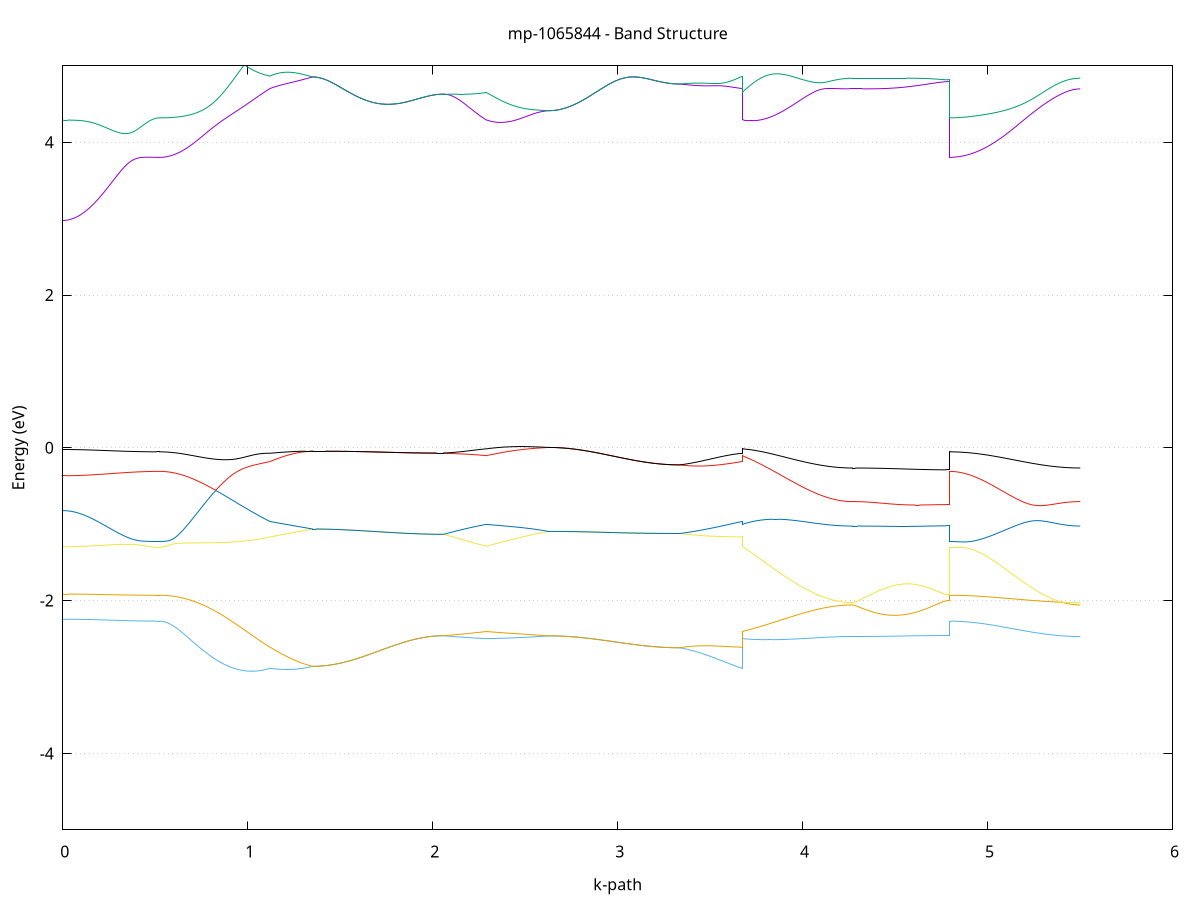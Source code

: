 set title 'mp-1065844 - Band Structure'
set xlabel 'k-path'
set ylabel 'Energy (eV)'
set grid y
set yrange [-5:5]
set terminal png size 800,600
set output 'mp-1065844_bands_gnuplot.png'
plot '-' using 1:2 with lines notitle, '-' using 1:2 with lines notitle, '-' using 1:2 with lines notitle, '-' using 1:2 with lines notitle, '-' using 1:2 with lines notitle, '-' using 1:2 with lines notitle, '-' using 1:2 with lines notitle, '-' using 1:2 with lines notitle, '-' using 1:2 with lines notitle, '-' using 1:2 with lines notitle, '-' using 1:2 with lines notitle, '-' using 1:2 with lines notitle, '-' using 1:2 with lines notitle, '-' using 1:2 with lines notitle, '-' using 1:2 with lines notitle, '-' using 1:2 with lines notitle, '-' using 1:2 with lines notitle, '-' using 1:2 with lines notitle, '-' using 1:2 with lines notitle, '-' using 1:2 with lines notitle, '-' using 1:2 with lines notitle, '-' using 1:2 with lines notitle, '-' using 1:2 with lines notitle, '-' using 1:2 with lines notitle
0.000000 -26.072016
0.009877 -26.072016
0.019755 -26.072016
0.029632 -26.071916
0.039509 -26.071816
0.049386 -26.071716
0.059264 -26.071616
0.069141 -26.071516
0.079018 -26.071316
0.088895 -26.071216
0.098773 -26.071016
0.108650 -26.070816
0.118527 -26.070516
0.128404 -26.070316
0.138282 -26.070016
0.148159 -26.069716
0.158036 -26.069416
0.167913 -26.069116
0.177791 -26.068816
0.187668 -26.068416
0.197545 -26.068016
0.207422 -26.067716
0.217300 -26.067316
0.227177 -26.066916
0.237054 -26.066416
0.246931 -26.066016
0.256809 -26.065516
0.266686 -26.065116
0.276563 -26.064616
0.286440 -26.064116
0.296318 -26.063716
0.306195 -26.063216
0.316072 -26.062716
0.325950 -26.062216
0.335827 -26.061716
0.345704 -26.061216
0.355581 -26.060716
0.365459 -26.060216
0.375336 -26.059716
0.385213 -26.059216
0.395090 -26.058816
0.404968 -26.058316
0.414845 -26.057916
0.424722 -26.057416
0.434599 -26.057116
0.444477 -26.056716
0.454354 -26.056416
0.464231 -26.056016
0.474108 -26.055816
0.483986 -26.055616
0.493863 -26.055416
0.503740 -26.055316
0.513617 -26.055216
0.523495 -26.055216
0.523495 -26.055216
0.534337 -26.055216
0.545180 -26.055116
0.556023 -26.055116
0.566865 -26.055116
0.577708 -26.055116
0.588550 -26.055116
0.599393 -26.055116
0.610236 -26.055016
0.621078 -26.055016
0.631921 -26.054916
0.642763 -26.054916
0.653606 -26.054816
0.664449 -26.054816
0.675291 -26.054716
0.686134 -26.054716
0.696977 -26.054616
0.707819 -26.054516
0.718662 -26.054416
0.729504 -26.054316
0.740347 -26.054216
0.751190 -26.054116
0.762032 -26.054016
0.772875 -26.053816
0.783717 -26.053716
0.794560 -26.053516
0.805403 -26.053416
0.816245 -26.053216
0.827088 -26.053116
0.837931 -26.052916
0.848773 -26.052716
0.859616 -26.052516
0.870458 -26.052316
0.881301 -26.052016
0.892144 -26.051816
0.902986 -26.051616
0.913829 -26.051316
0.924672 -26.051016
0.935514 -26.050816
0.946357 -26.050516
0.957199 -26.050216
0.968042 -26.049916
0.978885 -26.049616
0.989727 -26.049316
1.000570 -26.048916
1.011412 -26.048616
1.022255 -26.048216
1.033098 -26.047916
1.043940 -26.047516
1.054783 -26.047116
1.065626 -26.046816
1.076468 -26.046416
1.087311 -26.046016
1.098153 -26.045616
1.108996 -26.045116
1.119839 -26.044716
1.119839 -26.044716
1.128371 -26.044416
1.136903 -26.044216
1.145435 -26.043916
1.153968 -26.043616
1.162500 -26.043416
1.171032 -26.043116
1.179564 -26.042916
1.188096 -26.042716
1.196629 -26.042516
1.205161 -26.042216
1.213693 -26.042016
1.222225 -26.041816
1.230757 -26.041716
1.239290 -26.041516
1.247822 -26.041316
1.256354 -26.041216
1.264886 -26.041016
1.273418 -26.040916
1.281951 -26.040716
1.290483 -26.040616
1.299015 -26.040516
1.307547 -26.040316
1.316080 -26.040216
1.324612 -26.040116
1.333144 -26.040016
1.341676 -26.039916
1.350208 -26.039816
1.350208 -26.039816
1.360787 -26.039816
1.371366 -26.039816
1.381945 -26.039816
1.392524 -26.039816
1.403103 -26.039716
1.413682 -26.039716
1.424261 -26.039716
1.434840 -26.039716
1.445419 -26.039716
1.455998 -26.039616
1.466577 -26.039616
1.477156 -26.039616
1.487735 -26.039516
1.498314 -26.039516
1.508893 -26.039416
1.519472 -26.039416
1.530051 -26.039316
1.540630 -26.039316
1.551209 -26.039216
1.561788 -26.039216
1.572367 -26.039116
1.582946 -26.039116
1.593525 -26.039016
1.604104 -26.038916
1.614683 -26.038916
1.625262 -26.038816
1.635841 -26.038816
1.646420 -26.038716
1.656999 -26.038616
1.667578 -26.038616
1.678157 -26.038516
1.688736 -26.038416
1.699315 -26.038316
1.709894 -26.038316
1.720473 -26.038216
1.731052 -26.038116
1.741631 -26.038116
1.752210 -26.038016
1.762789 -26.037916
1.773368 -26.037916
1.783947 -26.037816
1.794526 -26.037716
1.805105 -26.037716
1.815684 -26.037616
1.826263 -26.037516
1.836842 -26.037516
1.847421 -26.037416
1.858000 -26.037416
1.868579 -26.037316
1.879158 -26.037316
1.889737 -26.037216
1.900316 -26.037216
1.910895 -26.037116
1.921474 -26.037116
1.932053 -26.037116
1.942632 -26.037016
1.953211 -26.037016
1.963790 -26.037016
1.974369 -26.036916
1.984948 -26.036916
1.995527 -26.036916
2.006106 -26.036916
2.016685 -26.036916
2.027264 -26.036816
2.037843 -26.036816
2.048422 -26.036816
2.059001 -26.036816
2.059001 -26.036816
2.067533 -26.037016
2.076065 -26.037216
2.084598 -26.037416
2.093130 -26.037616
2.101662 -26.037816
2.110194 -26.038016
2.118727 -26.038216
2.127259 -26.038516
2.135791 -26.038716
2.144323 -26.038916
2.152855 -26.039116
2.161388 -26.039316
2.169920 -26.039516
2.178452 -26.039716
2.186984 -26.039916
2.195516 -26.040016
2.204049 -26.040216
2.212581 -26.040416
2.221113 -26.040616
2.229645 -26.040816
2.238178 -26.041016
2.246710 -26.041216
2.255242 -26.041416
2.263774 -26.041516
2.272306 -26.041716
2.280839 -26.041916
2.289371 -26.042116
2.289371 -26.042116
2.300614 -26.041916
2.311857 -26.041616
2.323100 -26.041416
2.334344 -26.041216
2.345587 -26.041016
2.356830 -26.040816
2.368073 -26.040616
2.379316 -26.040416
2.390560 -26.040216
2.401803 -26.040016
2.413046 -26.039816
2.424289 -26.039616
2.435532 -26.039416
2.446776 -26.039316
2.458019 -26.039116
2.469262 -26.038916
2.480505 -26.038816
2.491748 -26.038616
2.502992 -26.038416
2.514235 -26.038316
2.525478 -26.038116
2.536721 -26.038016
2.547964 -26.037816
2.559208 -26.037716
2.570451 -26.037516
2.581694 -26.037416
2.592937 -26.037216
2.604180 -26.037116
2.615424 -26.037016
2.626667 -26.036816
2.626667 -26.036816
2.637246 -26.036816
2.647825 -26.036816
2.658404 -26.036816
2.668983 -26.036816
2.679562 -26.036916
2.690141 -26.036916
2.700720 -26.036916
2.711299 -26.036916
2.721878 -26.037016
2.732457 -26.037016
2.743036 -26.037016
2.753615 -26.037116
2.764194 -26.037116
2.774773 -26.037116
2.785352 -26.037216
2.795931 -26.037216
2.806510 -26.037316
2.817089 -26.037416
2.827668 -26.037416
2.838247 -26.037516
2.848826 -26.037516
2.859405 -26.037616
2.869984 -26.037716
2.880563 -26.037716
2.891142 -26.037816
2.901721 -26.037916
2.912300 -26.037916
2.922879 -26.038016
2.933458 -26.038116
2.944037 -26.038116
2.954616 -26.038216
2.965195 -26.038316
2.975774 -26.038416
2.986353 -26.038416
2.996932 -26.038516
3.007511 -26.038616
3.018090 -26.038716
3.028669 -26.038716
3.039248 -26.038816
3.049827 -26.038916
3.060406 -26.039016
3.070985 -26.039016
3.081564 -26.039116
3.092143 -26.039216
3.102722 -26.039216
3.113301 -26.039316
3.123880 -26.039316
3.134458 -26.039416
3.145037 -26.039516
3.155616 -26.039516
3.166195 -26.039616
3.176774 -26.039616
3.187353 -26.039716
3.197932 -26.039716
3.208511 -26.039816
3.219090 -26.039816
3.229669 -26.039816
3.240248 -26.039916
3.250827 -26.039916
3.261406 -26.039916
3.271985 -26.039916
3.282564 -26.040016
3.293143 -26.040016
3.303722 -26.040016
3.314301 -26.040016
3.324880 -26.040016
3.335459 -26.040016
3.335459 -26.040016
3.346703 -26.040216
3.357946 -26.040516
3.369189 -26.040716
3.380432 -26.040916
3.391675 -26.041216
3.402919 -26.041416
3.414162 -26.041616
3.425405 -26.041816
3.436648 -26.042016
3.447891 -26.042216
3.459135 -26.042516
3.470378 -26.042616
3.481621 -26.042816
3.492864 -26.043016
3.504107 -26.043216
3.515351 -26.043416
3.526594 -26.043516
3.537837 -26.043716
3.549080 -26.043816
3.560323 -26.043916
3.571567 -26.044116
3.582810 -26.044216
3.594053 -26.044316
3.605296 -26.044416
3.616539 -26.044516
3.627783 -26.044516
3.639026 -26.044616
3.650269 -26.044616
3.661512 -26.044716
3.672755 -26.044716
3.672755 -26.042116
3.683598 -26.042616
3.694441 -26.043116
3.705283 -26.043716
3.716126 -26.044216
3.726968 -26.044716
3.737811 -26.045316
3.748654 -26.045816
3.759496 -26.046316
3.770339 -26.046916
3.781182 -26.047416
3.792024 -26.047916
3.802867 -26.048516
3.813709 -26.049016
3.824552 -26.049516
3.835395 -26.050016
3.846237 -26.050516
3.857080 -26.051116
3.867922 -26.051616
3.878765 -26.052116
3.889608 -26.052616
3.900450 -26.053016
3.911293 -26.053516
3.922136 -26.054016
3.932978 -26.054516
3.943821 -26.054916
3.954663 -26.055416
3.965506 -26.055816
3.976349 -26.056216
3.987191 -26.056616
3.998034 -26.057016
4.008876 -26.057416
4.019719 -26.057816
4.030562 -26.058216
4.041404 -26.058516
4.052247 -26.058916
4.063090 -26.059216
4.073932 -26.059516
4.084775 -26.059816
4.095617 -26.060116
4.106460 -26.060316
4.117303 -26.060616
4.128145 -26.060816
4.138988 -26.061016
4.149831 -26.061216
4.160673 -26.061416
4.171516 -26.061616
4.182358 -26.061816
4.193201 -26.061916
4.204044 -26.062016
4.214886 -26.062116
4.225729 -26.062216
4.236571 -26.062216
4.247414 -26.062316
4.258257 -26.062316
4.269099 -26.062316
4.269099 -26.062316
4.278977 -26.062316
4.288854 -26.062316
4.298731 -26.062316
4.308608 -26.062316
4.318486 -26.062216
4.328363 -26.062216
4.338240 -26.062116
4.348117 -26.062116
4.357995 -26.062016
4.367872 -26.061916
4.377749 -26.061816
4.387626 -26.061816
4.397504 -26.061716
4.407381 -26.061616
4.417258 -26.061416
4.427135 -26.061316
4.437013 -26.061216
4.446890 -26.061116
4.456767 -26.061016
4.466644 -26.060816
4.476522 -26.060716
4.486399 -26.060516
4.496276 -26.060416
4.506154 -26.060216
4.516031 -26.060116
4.525908 -26.059916
4.535785 -26.059816
4.545663 -26.059616
4.555540 -26.059516
4.565417 -26.059316
4.575294 -26.059216
4.585172 -26.059016
4.595049 -26.058816
4.604926 -26.058716
4.614803 -26.058516
4.624681 -26.058416
4.634558 -26.058316
4.644435 -26.058116
4.654312 -26.058016
4.664190 -26.057916
4.674067 -26.057716
4.683944 -26.057616
4.693821 -26.057516
4.703699 -26.057416
4.713576 -26.057416
4.723453 -26.057316
4.733330 -26.057216
4.743208 -26.057216
4.753085 -26.057116
4.762962 -26.057116
4.772839 -26.057016
4.782717 -26.057016
4.792594 -26.057016
4.792594 -26.055216
4.803173 -26.055216
4.813752 -26.055216
4.824331 -26.055216
4.834910 -26.055316
4.845489 -26.055316
4.856068 -26.055416
4.866647 -26.055516
4.877226 -26.055616
4.887805 -26.055716
4.898384 -26.055816
4.908963 -26.055916
4.919542 -26.056116
4.930121 -26.056216
4.940700 -26.056416
4.951279 -26.056516
4.961858 -26.056716
4.972437 -26.056816
4.983016 -26.057016
4.993595 -26.057216
5.004174 -26.057316
5.014753 -26.057516
5.025332 -26.057716
5.035911 -26.057916
5.046490 -26.058016
5.057069 -26.058216
5.067648 -26.058416
5.078227 -26.058616
5.088806 -26.058716
5.099385 -26.058916
5.109964 -26.059116
5.120543 -26.059216
5.131122 -26.059416
5.141701 -26.059616
5.152280 -26.059716
5.162859 -26.059916
5.173438 -26.060016
5.184017 -26.060216
5.194596 -26.060316
5.205175 -26.060416
5.215754 -26.060616
5.226333 -26.060716
5.236912 -26.060816
5.247491 -26.060916
5.258070 -26.061116
5.268649 -26.061216
5.279228 -26.061316
5.289807 -26.061416
5.300386 -26.061516
5.310965 -26.061516
5.321544 -26.061616
5.332123 -26.061716
5.342702 -26.061816
5.353281 -26.061916
5.363860 -26.061916
5.374439 -26.062016
5.385018 -26.062016
5.395597 -26.062116
5.406176 -26.062116
5.416755 -26.062216
5.427334 -26.062216
5.437913 -26.062216
5.448492 -26.062316
5.459071 -26.062316
5.469650 -26.062316
5.480229 -26.062316
5.490808 -26.062316
5.501387 -26.062316
e
0.000000 -26.016516
0.009877 -26.016516
0.019755 -26.016516
0.029632 -26.016616
0.039509 -26.016616
0.049386 -26.016716
0.059264 -26.016816
0.069141 -26.017016
0.079018 -26.017116
0.088895 -26.017316
0.098773 -26.017516
0.108650 -26.017716
0.118527 -26.017916
0.128404 -26.018216
0.138282 -26.018416
0.148159 -26.018716
0.158036 -26.019016
0.167913 -26.019316
0.177791 -26.019716
0.187668 -26.020016
0.197545 -26.020416
0.207422 -26.020816
0.217300 -26.021216
0.227177 -26.021616
0.237054 -26.022016
0.246931 -26.022416
0.256809 -26.022916
0.266686 -26.023316
0.276563 -26.023816
0.286440 -26.024216
0.296318 -26.024716
0.306195 -26.025216
0.316072 -26.025716
0.325950 -26.026216
0.335827 -26.026716
0.345704 -26.027216
0.355581 -26.027716
0.365459 -26.028216
0.375336 -26.028616
0.385213 -26.029116
0.395090 -26.029616
0.404968 -26.030016
0.414845 -26.030516
0.424722 -26.030916
0.434599 -26.031316
0.444477 -26.031616
0.454354 -26.032016
0.464231 -26.032316
0.474108 -26.032516
0.483986 -26.032816
0.493863 -26.032916
0.503740 -26.033116
0.513617 -26.033116
0.523495 -26.033216
0.523495 -26.033216
0.534337 -26.033216
0.545180 -26.033216
0.556023 -26.033116
0.566865 -26.033116
0.577708 -26.033116
0.588550 -26.033116
0.599393 -26.033016
0.610236 -26.033016
0.621078 -26.032916
0.631921 -26.032916
0.642763 -26.032816
0.653606 -26.032816
0.664449 -26.032716
0.675291 -26.032716
0.686134 -26.032616
0.696977 -26.032516
0.707819 -26.032516
0.718662 -26.032416
0.729504 -26.032316
0.740347 -26.032316
0.751190 -26.032216
0.762032 -26.032216
0.772875 -26.032116
0.783717 -26.032116
0.794560 -26.032016
0.805403 -26.032016
0.816245 -26.031916
0.827088 -26.031916
0.837931 -26.031916
0.848773 -26.031916
0.859616 -26.031916
0.870458 -26.031916
0.881301 -26.031916
0.892144 -26.031916
0.902986 -26.032016
0.913829 -26.032016
0.924672 -26.032116
0.935514 -26.032116
0.946357 -26.032216
0.957199 -26.032316
0.968042 -26.032416
0.978885 -26.032616
0.989727 -26.032716
1.000570 -26.032916
1.011412 -26.033016
1.022255 -26.033216
1.033098 -26.033416
1.043940 -26.033616
1.054783 -26.033816
1.065626 -26.034116
1.076468 -26.034316
1.087311 -26.034616
1.098153 -26.034916
1.108996 -26.035216
1.119839 -26.035516
1.119839 -26.035516
1.128371 -26.035816
1.136903 -26.036016
1.145435 -26.036216
1.153968 -26.036416
1.162500 -26.036716
1.171032 -26.036916
1.179564 -26.037116
1.188096 -26.037316
1.196629 -26.037416
1.205161 -26.037616
1.213693 -26.037816
1.222225 -26.038016
1.230757 -26.038116
1.239290 -26.038316
1.247822 -26.038416
1.256354 -26.038516
1.264886 -26.038716
1.273418 -26.038816
1.281951 -26.038916
1.290483 -26.039016
1.299015 -26.039216
1.307547 -26.039316
1.316080 -26.039416
1.324612 -26.039516
1.333144 -26.039616
1.341676 -26.039716
1.350208 -26.039816
1.350208 -26.039816
1.360787 -26.039816
1.371366 -26.039816
1.381945 -26.039816
1.392524 -26.039816
1.403103 -26.039716
1.413682 -26.039716
1.424261 -26.039716
1.434840 -26.039716
1.445419 -26.039716
1.455998 -26.039616
1.466577 -26.039616
1.477156 -26.039616
1.487735 -26.039516
1.498314 -26.039516
1.508893 -26.039416
1.519472 -26.039416
1.530051 -26.039316
1.540630 -26.039316
1.551209 -26.039216
1.561788 -26.039216
1.572367 -26.039116
1.582946 -26.039116
1.593525 -26.039016
1.604104 -26.038916
1.614683 -26.038916
1.625262 -26.038816
1.635841 -26.038816
1.646420 -26.038716
1.656999 -26.038616
1.667578 -26.038616
1.678157 -26.038516
1.688736 -26.038416
1.699315 -26.038316
1.709894 -26.038316
1.720473 -26.038216
1.731052 -26.038116
1.741631 -26.038116
1.752210 -26.038016
1.762789 -26.037916
1.773368 -26.037916
1.783947 -26.037816
1.794526 -26.037716
1.805105 -26.037716
1.815684 -26.037616
1.826263 -26.037516
1.836842 -26.037516
1.847421 -26.037416
1.858000 -26.037416
1.868579 -26.037316
1.879158 -26.037316
1.889737 -26.037216
1.900316 -26.037216
1.910895 -26.037116
1.921474 -26.037116
1.932053 -26.037116
1.942632 -26.037016
1.953211 -26.037016
1.963790 -26.037016
1.974369 -26.036916
1.984948 -26.036916
1.995527 -26.036916
2.006106 -26.036916
2.016685 -26.036916
2.027264 -26.036816
2.037843 -26.036816
2.048422 -26.036816
2.059001 -26.036816
2.059001 -26.036816
2.067533 -26.036616
2.076065 -26.036416
2.084598 -26.036216
2.093130 -26.036016
2.101662 -26.035816
2.110194 -26.035616
2.118727 -26.035416
2.127259 -26.035216
2.135791 -26.035116
2.144323 -26.034916
2.152855 -26.034716
2.161388 -26.034516
2.169920 -26.034316
2.178452 -26.034116
2.186984 -26.034016
2.195516 -26.033816
2.204049 -26.033616
2.212581 -26.033416
2.221113 -26.033316
2.229645 -26.033116
2.238178 -26.033016
2.246710 -26.032816
2.255242 -26.032616
2.263774 -26.032516
2.272306 -26.032416
2.280839 -26.032216
2.289371 -26.032116
2.289371 -26.032116
2.300614 -26.032316
2.311857 -26.032416
2.323100 -26.032616
2.334344 -26.032816
2.345587 -26.033016
2.356830 -26.033216
2.368073 -26.033316
2.379316 -26.033516
2.390560 -26.033716
2.401803 -26.033916
2.413046 -26.034016
2.424289 -26.034216
2.435532 -26.034416
2.446776 -26.034516
2.458019 -26.034716
2.469262 -26.034816
2.480505 -26.035016
2.491748 -26.035116
2.502992 -26.035316
2.514235 -26.035416
2.525478 -26.035616
2.536721 -26.035716
2.547964 -26.035916
2.559208 -26.036016
2.570451 -26.036116
2.581694 -26.036316
2.592937 -26.036416
2.604180 -26.036516
2.615424 -26.036716
2.626667 -26.036816
2.626667 -26.036816
2.637246 -26.036816
2.647825 -26.036816
2.658404 -26.036816
2.668983 -26.036816
2.679562 -26.036916
2.690141 -26.036916
2.700720 -26.036916
2.711299 -26.036916
2.721878 -26.037016
2.732457 -26.037016
2.743036 -26.037016
2.753615 -26.037116
2.764194 -26.037116
2.774773 -26.037116
2.785352 -26.037216
2.795931 -26.037216
2.806510 -26.037316
2.817089 -26.037416
2.827668 -26.037416
2.838247 -26.037516
2.848826 -26.037516
2.859405 -26.037616
2.869984 -26.037716
2.880563 -26.037716
2.891142 -26.037816
2.901721 -26.037916
2.912300 -26.037916
2.922879 -26.038016
2.933458 -26.038116
2.944037 -26.038116
2.954616 -26.038216
2.965195 -26.038316
2.975774 -26.038416
2.986353 -26.038416
2.996932 -26.038516
3.007511 -26.038616
3.018090 -26.038716
3.028669 -26.038716
3.039248 -26.038816
3.049827 -26.038916
3.060406 -26.039016
3.070985 -26.039016
3.081564 -26.039116
3.092143 -26.039216
3.102722 -26.039216
3.113301 -26.039316
3.123880 -26.039316
3.134458 -26.039416
3.145037 -26.039516
3.155616 -26.039516
3.166195 -26.039616
3.176774 -26.039616
3.187353 -26.039716
3.197932 -26.039716
3.208511 -26.039816
3.219090 -26.039816
3.229669 -26.039816
3.240248 -26.039916
3.250827 -26.039916
3.261406 -26.039916
3.271985 -26.039916
3.282564 -26.040016
3.293143 -26.040016
3.303722 -26.040016
3.314301 -26.040016
3.324880 -26.040016
3.335459 -26.040016
3.335459 -26.040016
3.346703 -26.039816
3.357946 -26.039516
3.369189 -26.039316
3.380432 -26.039116
3.391675 -26.038816
3.402919 -26.038616
3.414162 -26.038416
3.425405 -26.038216
3.436648 -26.038016
3.447891 -26.037816
3.459135 -26.037616
3.470378 -26.037416
3.481621 -26.037216
3.492864 -26.037016
3.504107 -26.036816
3.515351 -26.036716
3.526594 -26.036516
3.537837 -26.036416
3.549080 -26.036316
3.560323 -26.036116
3.571567 -26.036016
3.582810 -26.035916
3.594053 -26.035816
3.605296 -26.035816
3.616539 -26.035716
3.627783 -26.035716
3.639026 -26.035616
3.650269 -26.035616
3.661512 -26.035616
3.672755 -26.035516
3.672755 -26.032116
3.683598 -26.031616
3.694441 -26.031216
3.705283 -26.030816
3.716126 -26.030416
3.726968 -26.030016
3.737811 -26.029616
3.748654 -26.029216
3.759496 -26.028816
3.770339 -26.028416
3.781182 -26.028016
3.792024 -26.027716
3.802867 -26.027316
3.813709 -26.026916
3.824552 -26.026616
3.835395 -26.026216
3.846237 -26.025916
3.857080 -26.025616
3.867922 -26.025216
3.878765 -26.024916
3.889608 -26.024616
3.900450 -26.024316
3.911293 -26.024016
3.922136 -26.023716
3.932978 -26.023516
3.943821 -26.023216
3.954663 -26.022916
3.965506 -26.022716
3.976349 -26.022416
3.987191 -26.022216
3.998034 -26.022016
4.008876 -26.021816
4.019719 -26.021616
4.030562 -26.021416
4.041404 -26.021216
4.052247 -26.021016
4.063090 -26.020816
4.073932 -26.020616
4.084775 -26.020516
4.095617 -26.020316
4.106460 -26.020216
4.117303 -26.020116
4.128145 -26.020016
4.138988 -26.019816
4.149831 -26.019716
4.160673 -26.019616
4.171516 -26.019616
4.182358 -26.019516
4.193201 -26.019416
4.204044 -26.019416
4.214886 -26.019316
4.225729 -26.019316
4.236571 -26.019216
4.247414 -26.019216
4.258257 -26.019216
4.269099 -26.019216
4.269099 -26.019216
4.278977 -26.019216
4.288854 -26.019216
4.298731 -26.019216
4.308608 -26.019316
4.318486 -26.019316
4.328363 -26.019316
4.338240 -26.019416
4.348117 -26.019516
4.357995 -26.019516
4.367872 -26.019616
4.377749 -26.019716
4.387626 -26.019816
4.397504 -26.019916
4.407381 -26.020016
4.417258 -26.020116
4.427135 -26.020216
4.437013 -26.020316
4.446890 -26.020416
4.456767 -26.020616
4.466644 -26.020716
4.476522 -26.020916
4.486399 -26.021016
4.496276 -26.021216
4.506154 -26.021316
4.516031 -26.021516
4.525908 -26.021616
4.535785 -26.021816
4.545663 -26.021916
4.555540 -26.022116
4.565417 -26.022316
4.575294 -26.022416
4.585172 -26.022616
4.595049 -26.022716
4.604926 -26.022916
4.614803 -26.023016
4.624681 -26.023216
4.634558 -26.023316
4.644435 -26.023516
4.654312 -26.023616
4.664190 -26.023716
4.674067 -26.023816
4.683944 -26.023916
4.693821 -26.024016
4.703699 -26.024116
4.713576 -26.024216
4.723453 -26.024316
4.733330 -26.024416
4.743208 -26.024416
4.753085 -26.024516
4.762962 -26.024516
4.772839 -26.024516
4.782717 -26.024616
4.792594 -26.024616
4.792594 -26.033216
4.803173 -26.033216
4.813752 -26.033116
4.824331 -26.033116
4.834910 -26.033016
4.845489 -26.032916
4.856068 -26.032816
4.866647 -26.032716
4.877226 -26.032516
4.887805 -26.032316
4.898384 -26.032116
4.908963 -26.031916
4.919542 -26.031716
4.930121 -26.031516
4.940700 -26.031316
4.951279 -26.031016
4.961858 -26.030716
4.972437 -26.030516
4.983016 -26.030216
4.993595 -26.029916
5.004174 -26.029616
5.014753 -26.029316
5.025332 -26.029016
5.035911 -26.028716
5.046490 -26.028316
5.057069 -26.028016
5.067648 -26.027716
5.078227 -26.027416
5.088806 -26.027016
5.099385 -26.026716
5.109964 -26.026416
5.120543 -26.026116
5.131122 -26.025816
5.141701 -26.025416
5.152280 -26.025116
5.162859 -26.024816
5.173438 -26.024516
5.184017 -26.024216
5.194596 -26.023916
5.205175 -26.023616
5.215754 -26.023316
5.226333 -26.023116
5.236912 -26.022816
5.247491 -26.022516
5.258070 -26.022316
5.268649 -26.022016
5.279228 -26.021816
5.289807 -26.021516
5.300386 -26.021316
5.310965 -26.021116
5.321544 -26.020916
5.332123 -26.020716
5.342702 -26.020516
5.353281 -26.020416
5.363860 -26.020216
5.374439 -26.020116
5.385018 -26.019916
5.395597 -26.019816
5.406176 -26.019716
5.416755 -26.019616
5.427334 -26.019516
5.437913 -26.019416
5.448492 -26.019316
5.459071 -26.019316
5.469650 -26.019216
5.480229 -26.019216
5.490808 -26.019216
5.501387 -26.019216
e
0.000000 -11.840016
0.009877 -11.840116
0.019755 -11.840516
0.029632 -11.841016
0.039509 -11.841816
0.049386 -11.842916
0.059264 -11.844116
0.069141 -11.845616
0.079018 -11.847216
0.088895 -11.849116
0.098773 -11.851116
0.108650 -11.853416
0.118527 -11.855816
0.128404 -11.858316
0.138282 -11.861116
0.148159 -11.863916
0.158036 -11.866916
0.167913 -11.870116
0.177791 -11.873316
0.187668 -11.876616
0.197545 -11.880016
0.207422 -11.883516
0.217300 -11.887116
0.227177 -11.890616
0.237054 -11.894216
0.246931 -11.897916
0.256809 -11.901516
0.266686 -11.905116
0.276563 -11.908716
0.286440 -11.912316
0.296318 -11.915816
0.306195 -11.919316
0.316072 -11.922716
0.325950 -11.926016
0.335827 -11.929216
0.345704 -11.932416
0.355581 -11.935416
0.365459 -11.938316
0.375336 -11.941016
0.385213 -11.943716
0.395090 -11.946216
0.404968 -11.948516
0.414845 -11.950716
0.424722 -11.952716
0.434599 -11.954516
0.444477 -11.956116
0.454354 -11.957616
0.464231 -11.958916
0.474108 -11.960016
0.483986 -11.960916
0.493863 -11.961616
0.503740 -11.962116
0.513617 -11.962416
0.523495 -11.962516
0.523495 -11.962516
0.534337 -11.962416
0.545180 -11.962116
0.556023 -11.961616
0.566865 -11.960916
0.577708 -11.960116
0.588550 -11.959016
0.599393 -11.957816
0.610236 -11.956316
0.621078 -11.954716
0.631921 -11.952916
0.642763 -11.950916
0.653606 -11.948716
0.664449 -11.946316
0.675291 -11.943716
0.686134 -11.940916
0.696977 -11.938016
0.707819 -11.934816
0.718662 -11.931516
0.729504 -11.928016
0.740347 -11.924216
0.751190 -11.920316
0.762032 -11.916216
0.772875 -11.912016
0.783717 -11.907516
0.794560 -11.902916
0.805403 -11.898016
0.816245 -11.893016
0.827088 -11.887816
0.837931 -11.882416
0.848773 -11.876816
0.859616 -11.871016
0.870458 -11.865116
0.881301 -11.859016
0.892144 -11.852616
0.902986 -11.846116
0.913829 -11.839516
0.924672 -11.832616
0.935514 -11.825516
0.946357 -11.818316
0.957199 -11.810916
0.968042 -11.803316
0.978885 -11.795516
0.989727 -11.787516
1.000570 -11.779316
1.011412 -11.771016
1.022255 -11.762416
1.033098 -11.753716
1.043940 -11.744816
1.054783 -11.735816
1.065626 -11.726516
1.076468 -11.717016
1.087311 -11.707416
1.098153 -11.697616
1.108996 -11.687616
1.119839 -11.677416
1.119839 -11.677416
1.128371 -11.676616
1.136903 -11.675716
1.145435 -11.674716
1.153968 -11.673616
1.162500 -11.672416
1.171032 -11.671116
1.179564 -11.669616
1.188096 -11.668116
1.196629 -11.666516
1.205161 -11.664716
1.213693 -11.662816
1.222225 -11.660816
1.230757 -11.658716
1.239290 -11.656416
1.247822 -11.654016
1.256354 -11.651416
1.264886 -11.648716
1.273418 -11.645916
1.281951 -11.642916
1.290483 -11.639816
1.299015 -11.636516
1.307547 -11.633116
1.316080 -11.629616
1.324612 -11.625916
1.333144 -11.622016
1.341676 -11.618016
1.350208 -11.613916
1.350208 -11.613916
1.360787 -11.613716
1.371366 -11.613316
1.381945 -11.612716
1.392524 -11.611716
1.403103 -11.610516
1.413682 -11.609116
1.424261 -11.607416
1.434840 -11.605416
1.445419 -11.603216
1.455998 -11.600716
1.466577 -11.598016
1.477156 -11.595016
1.487735 -11.591816
1.498314 -11.588316
1.508893 -11.584616
1.519472 -11.580716
1.530051 -11.576616
1.540630 -11.572216
1.551209 -11.567716
1.561788 -11.562916
1.572367 -11.557916
1.582946 -11.552816
1.593525 -11.547416
1.604104 -11.541916
1.614683 -11.536216
1.625262 -11.530416
1.635841 -11.524416
1.646420 -11.518216
1.656999 -11.512016
1.667578 -11.505616
1.678157 -11.499116
1.688736 -11.492516
1.699315 -11.485816
1.709894 -11.479116
1.720473 -11.472316
1.731052 -11.465516
1.741631 -11.458616
1.752210 -11.451716
1.762789 -11.444916
1.773368 -11.438016
1.783947 -11.431216
1.794526 -11.424416
1.805105 -11.417716
1.815684 -11.411016
1.826263 -11.404516
1.836842 -11.398116
1.847421 -11.391816
1.858000 -11.385716
1.868579 -11.379716
1.879158 -11.374016
1.889737 -11.368416
1.900316 -11.363116
1.910895 -11.358016
1.921474 -11.353216
1.932053 -11.348716
1.942632 -11.344416
1.953211 -11.340516
1.963790 -11.336916
1.974369 -11.333616
1.984948 -11.330716
1.995527 -11.328216
2.006106 -11.326016
2.016685 -11.324216
2.027264 -11.322816
2.037843 -11.321816
2.048422 -11.321216
2.059001 -11.321016
2.059001 -11.321016
2.067533 -11.328416
2.076065 -11.335816
2.084598 -11.343116
2.093130 -11.350516
2.101662 -11.357816
2.110194 -11.365116
2.118727 -11.372416
2.127259 -11.379716
2.135791 -11.387016
2.144323 -11.394216
2.152855 -11.401416
2.161388 -11.408616
2.169920 -11.415816
2.178452 -11.422916
2.186984 -11.430016
2.195516 -11.437116
2.204049 -11.444216
2.212581 -11.451316
2.221113 -11.458316
2.229645 -11.465316
2.238178 -11.472316
2.246710 -11.479316
2.255242 -11.486216
2.263774 -11.493116
2.272306 -11.500016
2.280839 -11.506916
2.289371 -11.513716
2.289371 -11.513716
2.300614 -11.506516
2.311857 -11.499116
2.323100 -11.491816
2.334344 -11.484416
2.345587 -11.477016
2.356830 -11.469616
2.368073 -11.462216
2.379316 -11.454816
2.390560 -11.447316
2.401803 -11.439916
2.413046 -11.432516
2.424289 -11.425016
2.435532 -11.417616
2.446776 -11.410216
2.458019 -11.402916
2.469262 -11.395516
2.480505 -11.388216
2.491748 -11.380916
2.502992 -11.373716
2.514235 -11.366516
2.525478 -11.359316
2.536721 -11.352216
2.547964 -11.345116
2.559208 -11.338116
2.570451 -11.331116
2.581694 -11.324216
2.592937 -11.317316
2.604180 -11.310416
2.615424 -11.303716
2.626667 -11.296916
2.626667 -11.296916
2.637246 -11.297116
2.647825 -11.297516
2.658404 -11.298216
2.668983 -11.299216
2.679562 -11.300516
2.690141 -11.302016
2.700720 -11.303816
2.711299 -11.305916
2.721878 -11.308216
2.732457 -11.310716
2.743036 -11.313516
2.753615 -11.316416
2.764194 -11.319516
2.774773 -11.322916
2.785352 -11.326316
2.795931 -11.330016
2.806510 -11.333716
2.817089 -11.337616
2.827668 -11.341616
2.838247 -11.345716
2.848826 -11.349816
2.859405 -11.354016
2.869984 -11.358316
2.880563 -11.362616
2.891142 -11.366916
2.901721 -11.371316
2.912300 -11.375616
2.922879 -11.380016
2.933458 -11.384316
2.944037 -11.388616
2.954616 -11.392916
2.965195 -11.397116
2.975774 -11.401316
2.986353 -11.405416
2.996932 -11.409516
3.007511 -11.413516
3.018090 -11.417416
3.028669 -11.421216
3.039248 -11.424916
3.049827 -11.428516
3.060406 -11.432116
3.070985 -11.435516
3.081564 -11.438816
3.092143 -11.442016
3.102722 -11.445116
3.113301 -11.448116
3.123880 -11.450916
3.134458 -11.453716
3.145037 -11.456316
3.155616 -11.458716
3.166195 -11.461116
3.176774 -11.463316
3.187353 -11.465316
3.197932 -11.467316
3.208511 -11.469116
3.219090 -11.470716
3.229669 -11.472216
3.240248 -11.473616
3.250827 -11.474816
3.261406 -11.475916
3.271985 -11.476916
3.282564 -11.477716
3.293143 -11.478316
3.303722 -11.478816
3.314301 -11.479216
3.324880 -11.479416
3.335459 -11.479516
3.335459 -11.479516
3.346703 -11.483516
3.357946 -11.487716
3.369189 -11.492316
3.380432 -11.497216
3.391675 -11.502316
3.402919 -11.507716
3.414162 -11.513316
3.425405 -11.519216
3.436648 -11.525316
3.447891 -11.531716
3.459135 -11.538216
3.470378 -11.544916
3.481621 -11.551816
3.492864 -11.558916
3.504107 -11.566016
3.515351 -11.573316
3.526594 -11.580716
3.537837 -11.588216
3.549080 -11.595716
3.560323 -11.603316
3.571567 -11.610816
3.582810 -11.618416
3.594053 -11.626016
3.605296 -11.633616
3.616539 -11.641116
3.627783 -11.648516
3.639026 -11.655916
3.650269 -11.663216
3.661512 -11.670316
3.672755 -11.677416
3.672755 -11.513716
3.683598 -11.532616
3.694441 -11.551316
3.705283 -11.569916
3.716126 -11.588216
3.726968 -11.606416
3.737811 -11.624416
3.748654 -11.642116
3.759496 -11.659616
3.770339 -11.676916
3.781182 -11.693916
3.792024 -11.710716
3.802867 -11.727216
3.813709 -11.743416
3.824552 -11.759316
3.835395 -11.775016
3.846237 -11.790316
3.857080 -11.805416
3.867922 -11.820116
3.878765 -11.834516
3.889608 -11.848616
3.900450 -11.862316
3.911293 -11.875716
3.922136 -11.888816
3.932978 -11.901516
3.943821 -11.913816
3.954663 -11.925816
3.965506 -11.937516
3.976349 -11.948716
3.987191 -11.959616
3.998034 -11.970116
4.008876 -11.980216
4.019719 -11.989916
4.030562 -11.999316
4.041404 -12.008216
4.052247 -12.016816
4.063090 -12.025016
4.073932 -12.032716
4.084775 -12.040116
4.095617 -12.047016
4.106460 -12.053516
4.117303 -12.059716
4.128145 -12.065416
4.138988 -12.070716
4.149831 -12.075516
4.160673 -12.080016
4.171516 -12.084016
4.182358 -12.087716
4.193201 -12.090816
4.204044 -12.093616
4.214886 -12.096016
4.225729 -12.097916
4.236571 -12.099416
4.247414 -12.100416
4.258257 -12.101116
4.269099 -12.101316
4.269099 -12.101316
4.278977 -12.101316
4.288854 -12.101216
4.298731 -12.101216
4.308608 -12.101116
4.318486 -12.101016
4.328363 -12.100916
4.338240 -12.100716
4.348117 -12.100516
4.357995 -12.100316
4.367872 -12.100116
4.377749 -12.099816
4.387626 -12.099516
4.397504 -12.099216
4.407381 -12.098916
4.417258 -12.098516
4.427135 -12.098116
4.437013 -12.097716
4.446890 -12.097216
4.456767 -12.096816
4.466644 -12.096316
4.476522 -12.095816
4.486399 -12.095316
4.496276 -12.094716
4.506154 -12.094116
4.516031 -12.093516
4.525908 -12.092916
4.535785 -12.092316
4.545663 -12.091716
4.555540 -12.091116
4.565417 -12.090416
4.575294 -12.089816
4.585172 -12.089116
4.595049 -12.088516
4.604926 -12.087816
4.614803 -12.087216
4.624681 -12.086516
4.634558 -12.085916
4.644435 -12.085316
4.654312 -12.084816
4.664190 -12.084216
4.674067 -12.083716
4.683944 -12.083216
4.693821 -12.082716
4.703699 -12.082316
4.713576 -12.081916
4.723453 -12.081516
4.733330 -12.081216
4.743208 -12.081016
4.753085 -12.080716
4.762962 -12.080616
4.772839 -12.080516
4.782717 -12.080416
4.792594 -12.080416
4.792594 -11.962516
4.803173 -11.962616
4.813752 -11.962816
4.824331 -11.963316
4.834910 -11.963916
4.845489 -11.964616
4.856068 -11.965616
4.866647 -11.966716
4.877226 -11.967916
4.887805 -11.969316
4.898384 -11.970916
4.908963 -11.972616
4.919542 -11.974516
4.930121 -11.976516
4.940700 -11.978616
4.951279 -11.980916
4.961858 -11.983216
4.972437 -11.985716
4.983016 -11.988316
4.993595 -11.991016
5.004174 -11.993716
5.014753 -11.996616
5.025332 -11.999516
5.035911 -12.002516
5.046490 -12.005616
5.057069 -12.008716
5.067648 -12.011816
5.078227 -12.015016
5.088806 -12.018216
5.099385 -12.021516
5.109964 -12.024716
5.120543 -12.028016
5.131122 -12.031216
5.141701 -12.034516
5.152280 -12.037716
5.162859 -12.040916
5.173438 -12.044116
5.184017 -12.047216
5.194596 -12.050416
5.205175 -12.053416
5.215754 -12.056416
5.226333 -12.059416
5.236912 -12.062316
5.247491 -12.065116
5.258070 -12.067816
5.268649 -12.070516
5.279228 -12.073016
5.289807 -12.075516
5.300386 -12.077916
5.310965 -12.080216
5.321544 -12.082416
5.332123 -12.084516
5.342702 -12.086516
5.353281 -12.088316
5.363860 -12.090116
5.374439 -12.091716
5.385018 -12.093216
5.395597 -12.094616
5.406176 -12.095916
5.416755 -12.097016
5.427334 -12.098016
5.437913 -12.098916
5.448492 -12.099616
5.459071 -12.100216
5.469650 -12.100716
5.480229 -12.101016
5.490808 -12.101216
5.501387 -12.101316
e
0.000000 -10.625216
0.009877 -10.625916
0.019755 -10.628116
0.029632 -10.631616
0.039509 -10.636116
0.049386 -10.641416
0.059264 -10.647316
0.069141 -10.653616
0.079018 -10.660216
0.088895 -10.667016
0.098773 -10.673716
0.108650 -10.680516
0.118527 -10.687216
0.128404 -10.693916
0.138282 -10.700416
0.148159 -10.706716
0.158036 -10.712816
0.167913 -10.718816
0.177791 -10.724616
0.187668 -10.730216
0.197545 -10.735516
0.207422 -10.740616
0.217300 -10.745616
0.227177 -10.750316
0.237054 -10.754816
0.246931 -10.759116
0.256809 -10.763116
0.266686 -10.767016
0.276563 -10.770716
0.286440 -10.774116
0.296318 -10.777416
0.306195 -10.780516
0.316072 -10.783416
0.325950 -10.786116
0.335827 -10.788716
0.345704 -10.791016
0.355581 -10.793316
0.365459 -10.795316
0.375336 -10.797216
0.385213 -10.799016
0.395090 -10.800616
0.404968 -10.802116
0.414845 -10.803516
0.424722 -10.804716
0.434599 -10.805816
0.444477 -10.806716
0.454354 -10.807616
0.464231 -10.808316
0.474108 -10.808916
0.483986 -10.809416
0.493863 -10.809816
0.503740 -10.810116
0.513617 -10.810216
0.523495 -10.810316
0.523495 -10.810316
0.534337 -10.810816
0.545180 -10.812516
0.556023 -10.815316
0.566865 -10.819116
0.577708 -10.823916
0.588550 -10.829716
0.599393 -10.836416
0.610236 -10.844016
0.621078 -10.852416
0.631921 -10.861516
0.642763 -10.871316
0.653606 -10.881716
0.664449 -10.892616
0.675291 -10.904116
0.686134 -10.916016
0.696977 -10.928316
0.707819 -10.941016
0.718662 -10.954016
0.729504 -10.967216
0.740347 -10.980816
0.751190 -10.994516
0.762032 -11.008316
0.772875 -11.022416
0.783717 -11.036516
0.794560 -11.050816
0.805403 -11.065116
0.816245 -11.079416
0.827088 -11.093816
0.837931 -11.108216
0.848773 -11.122616
0.859616 -11.137016
0.870458 -11.151416
0.881301 -11.165716
0.892144 -11.179916
0.902986 -11.194116
0.913829 -11.208216
0.924672 -11.222216
0.935514 -11.236116
0.946357 -11.249916
0.957199 -11.263516
0.968042 -11.277116
0.978885 -11.290516
0.989727 -11.303816
1.000570 -11.316916
1.011412 -11.329916
1.022255 -11.342716
1.033098 -11.355416
1.043940 -11.367916
1.054783 -11.380216
1.065626 -11.392416
1.076468 -11.404416
1.087311 -11.416316
1.098153 -11.427916
1.108996 -11.439416
1.119839 -11.450716
1.119839 -11.450716
1.128371 -11.458216
1.136903 -11.465616
1.145435 -11.473016
1.153968 -11.480216
1.162500 -11.487416
1.171032 -11.494416
1.179564 -11.501416
1.188096 -11.508216
1.196629 -11.515016
1.205161 -11.521616
1.213693 -11.528116
1.222225 -11.534416
1.230757 -11.540716
1.239290 -11.546816
1.247822 -11.552816
1.256354 -11.558616
1.264886 -11.564416
1.273418 -11.569916
1.281951 -11.575416
1.290483 -11.580716
1.299015 -11.585916
1.307547 -11.590916
1.316080 -11.595816
1.324612 -11.600516
1.333144 -11.605116
1.341676 -11.609616
1.350208 -11.613916
1.350208 -11.613916
1.360787 -11.613716
1.371366 -11.613316
1.381945 -11.612716
1.392524 -11.611716
1.403103 -11.610516
1.413682 -11.609116
1.424261 -11.607416
1.434840 -11.605416
1.445419 -11.603216
1.455998 -11.600716
1.466577 -11.598016
1.477156 -11.595016
1.487735 -11.591816
1.498314 -11.588316
1.508893 -11.584616
1.519472 -11.580716
1.530051 -11.576616
1.540630 -11.572216
1.551209 -11.567716
1.561788 -11.562916
1.572367 -11.557916
1.582946 -11.552816
1.593525 -11.547416
1.604104 -11.541916
1.614683 -11.536216
1.625262 -11.530416
1.635841 -11.524416
1.646420 -11.518216
1.656999 -11.512016
1.667578 -11.505616
1.678157 -11.499116
1.688736 -11.492516
1.699315 -11.485816
1.709894 -11.479116
1.720473 -11.472316
1.731052 -11.465516
1.741631 -11.458616
1.752210 -11.451716
1.762789 -11.444916
1.773368 -11.438016
1.783947 -11.431216
1.794526 -11.424416
1.805105 -11.417716
1.815684 -11.411016
1.826263 -11.404516
1.836842 -11.398116
1.847421 -11.391816
1.858000 -11.385716
1.868579 -11.379716
1.879158 -11.374016
1.889737 -11.368416
1.900316 -11.363116
1.910895 -11.358016
1.921474 -11.353216
1.932053 -11.348716
1.942632 -11.344416
1.953211 -11.340516
1.963790 -11.336916
1.974369 -11.333616
1.984948 -11.330716
1.995527 -11.328216
2.006106 -11.326016
2.016685 -11.324216
2.027264 -11.322816
2.037843 -11.321816
2.048422 -11.321216
2.059001 -11.321016
2.059001 -11.321016
2.067533 -11.313516
2.076065 -11.306116
2.084598 -11.298616
2.093130 -11.291216
2.101662 -11.283716
2.110194 -11.276216
2.118727 -11.268716
2.127259 -11.261116
2.135791 -11.253616
2.144323 -11.246116
2.152855 -11.238516
2.161388 -11.230916
2.169920 -11.223416
2.178452 -11.215816
2.186984 -11.208316
2.195516 -11.200716
2.204049 -11.193116
2.212581 -11.185616
2.221113 -11.178116
2.229645 -11.170616
2.238178 -11.163116
2.246710 -11.155616
2.255242 -11.148216
2.263774 -11.140716
2.272306 -11.133416
2.280839 -11.126016
2.289371 -11.118716
2.289371 -11.118716
2.300614 -11.123816
2.311857 -11.128916
2.323100 -11.134116
2.334344 -11.139316
2.345587 -11.144716
2.356830 -11.150116
2.368073 -11.155516
2.379316 -11.161116
2.390560 -11.166716
2.401803 -11.172316
2.413046 -11.178016
2.424289 -11.183816
2.435532 -11.189716
2.446776 -11.195616
2.458019 -11.201516
2.469262 -11.207616
2.480505 -11.213616
2.491748 -11.219816
2.502992 -11.225916
2.514235 -11.232116
2.525478 -11.238416
2.536721 -11.244716
2.547964 -11.251116
2.559208 -11.257516
2.570451 -11.263916
2.581694 -11.270416
2.592937 -11.277016
2.604180 -11.283616
2.615424 -11.290216
2.626667 -11.296916
2.626667 -11.296916
2.637246 -11.297116
2.647825 -11.297516
2.658404 -11.298216
2.668983 -11.299216
2.679562 -11.300516
2.690141 -11.302016
2.700720 -11.303816
2.711299 -11.305916
2.721878 -11.308216
2.732457 -11.310716
2.743036 -11.313516
2.753615 -11.316416
2.764194 -11.319516
2.774773 -11.322916
2.785352 -11.326316
2.795931 -11.330016
2.806510 -11.333716
2.817089 -11.337616
2.827668 -11.341616
2.838247 -11.345716
2.848826 -11.349816
2.859405 -11.354016
2.869984 -11.358316
2.880563 -11.362616
2.891142 -11.366916
2.901721 -11.371316
2.912300 -11.375616
2.922879 -11.380016
2.933458 -11.384316
2.944037 -11.388616
2.954616 -11.392916
2.965195 -11.397116
2.975774 -11.401316
2.986353 -11.405416
2.996932 -11.409516
3.007511 -11.413516
3.018090 -11.417416
3.028669 -11.421216
3.039248 -11.424916
3.049827 -11.428516
3.060406 -11.432116
3.070985 -11.435516
3.081564 -11.438816
3.092143 -11.442016
3.102722 -11.445116
3.113301 -11.448116
3.123880 -11.450916
3.134458 -11.453716
3.145037 -11.456316
3.155616 -11.458716
3.166195 -11.461116
3.176774 -11.463316
3.187353 -11.465316
3.197932 -11.467316
3.208511 -11.469116
3.219090 -11.470716
3.229669 -11.472216
3.240248 -11.473616
3.250827 -11.474816
3.261406 -11.475916
3.271985 -11.476916
3.282564 -11.477716
3.293143 -11.478316
3.303722 -11.478816
3.314301 -11.479216
3.324880 -11.479416
3.335459 -11.479516
3.335459 -11.479516
3.346703 -11.475816
3.357946 -11.472416
3.369189 -11.469416
3.380432 -11.466616
3.391675 -11.464116
3.402919 -11.461816
3.414162 -11.459916
3.425405 -11.458216
3.436648 -11.456716
3.447891 -11.455516
3.459135 -11.454516
3.470378 -11.453716
3.481621 -11.453016
3.492864 -11.452616
3.504107 -11.452216
3.515351 -11.452016
3.526594 -11.451916
3.537837 -11.451916
3.549080 -11.451916
3.560323 -11.452016
3.571567 -11.452116
3.582810 -11.452216
3.594053 -11.452316
3.605296 -11.452316
3.616539 -11.452316
3.627783 -11.452216
3.639026 -11.452016
3.650269 -11.451716
3.661512 -11.451216
3.672755 -11.450716
3.672755 -11.118716
3.683598 -11.102316
3.694441 -11.086416
3.705283 -11.070916
3.716126 -11.055916
3.726968 -11.041516
3.737811 -11.027716
3.748654 -11.014516
3.759496 -11.001916
3.770339 -10.990016
3.781182 -10.978816
3.792024 -10.968416
3.802867 -10.958616
3.813709 -10.949616
3.824552 -10.941416
3.835395 -10.933916
3.846237 -10.927116
3.857080 -10.921016
3.867922 -10.915516
3.878765 -10.910816
3.889608 -10.906716
3.900450 -10.903116
3.911293 -10.900216
3.922136 -10.897716
3.932978 -10.895816
3.943821 -10.894216
3.954663 -10.893116
3.965506 -10.892416
3.976349 -10.892016
3.987191 -10.891816
3.998034 -10.892016
4.008876 -10.892316
4.019719 -10.892916
4.030562 -10.893616
4.041404 -10.894416
4.052247 -10.895416
4.063090 -10.896516
4.073932 -10.897616
4.084775 -10.898816
4.095617 -10.900016
4.106460 -10.901216
4.117303 -10.902416
4.128145 -10.903516
4.138988 -10.904716
4.149831 -10.905816
4.160673 -10.906816
4.171516 -10.907816
4.182358 -10.908716
4.193201 -10.909416
4.204044 -10.910216
4.214886 -10.910816
4.225729 -10.911316
4.236571 -10.911716
4.247414 -10.911916
4.258257 -10.912116
4.269099 -10.912216
4.269099 -10.912216
4.278977 -10.912116
4.288854 -10.911716
4.298731 -10.911216
4.308608 -10.910516
4.318486 -10.909516
4.328363 -10.908416
4.338240 -10.907116
4.348117 -10.905716
4.357995 -10.904016
4.367872 -10.902216
4.377749 -10.900416
4.387626 -10.898416
4.397504 -10.896316
4.407381 -10.894116
4.417258 -10.891916
4.427135 -10.889716
4.437013 -10.887516
4.446890 -10.885316
4.456767 -10.883216
4.466644 -10.881116
4.476522 -10.879216
4.486399 -10.877316
4.496276 -10.875716
4.506154 -10.874216
4.516031 -10.872916
4.525908 -10.871816
4.535785 -10.871016
4.545663 -10.870316
4.555540 -10.869916
4.565417 -10.869716
4.575294 -10.869816
4.585172 -10.870016
4.595049 -10.870516
4.604926 -10.871116
4.614803 -10.872016
4.624681 -10.872916
4.634558 -10.874016
4.644435 -10.875216
4.654312 -10.876516
4.664190 -10.877816
4.674067 -10.879116
4.683944 -10.880416
4.693821 -10.881716
4.703699 -10.882916
4.713576 -10.884116
4.723453 -10.885216
4.733330 -10.886216
4.743208 -10.887016
4.753085 -10.887716
4.762962 -10.888316
4.772839 -10.888716
4.782717 -10.889016
4.792594 -10.889016
4.792594 -10.810316
4.803173 -10.810316
4.813752 -10.810516
4.824331 -10.810716
4.834910 -10.811116
4.845489 -10.811516
4.856068 -10.812116
4.866647 -10.812716
4.877226 -10.813516
4.887805 -10.814316
4.898384 -10.815216
4.908963 -10.816316
4.919542 -10.817416
4.930121 -10.818616
4.940700 -10.819916
4.951279 -10.821316
4.961858 -10.822816
4.972437 -10.824416
4.983016 -10.826016
4.993595 -10.827816
5.004174 -10.829616
5.014753 -10.831416
5.025332 -10.833416
5.035911 -10.835416
5.046490 -10.837516
5.057069 -10.839616
5.067648 -10.841816
5.078227 -10.844016
5.088806 -10.846316
5.099385 -10.848616
5.109964 -10.850916
5.120543 -10.853316
5.131122 -10.855716
5.141701 -10.858116
5.152280 -10.860516
5.162859 -10.862916
5.173438 -10.865416
5.184017 -10.867816
5.194596 -10.870216
5.205175 -10.872616
5.215754 -10.874916
5.226333 -10.877216
5.236912 -10.879516
5.247491 -10.881816
5.258070 -10.884016
5.268649 -10.886216
5.279228 -10.888316
5.289807 -10.890316
5.300386 -10.892316
5.310965 -10.894216
5.321544 -10.896016
5.332123 -10.897816
5.342702 -10.899416
5.353281 -10.901016
5.363860 -10.902516
5.374439 -10.903916
5.385018 -10.905216
5.395597 -10.906416
5.406176 -10.907516
5.416755 -10.908416
5.427334 -10.909316
5.437913 -10.910116
5.448492 -10.910716
5.459071 -10.911216
5.469650 -10.911616
5.480229 -10.911916
5.490808 -10.912116
5.501387 -10.912216
e
0.000000 -10.485516
0.009877 -10.484616
0.019755 -10.481816
0.029632 -10.477316
0.039509 -10.471416
0.049386 -10.464316
0.059264 -10.456216
0.069141 -10.447416
0.079018 -10.437916
0.088895 -10.428016
0.098773 -10.417716
0.108650 -10.407216
0.118527 -10.396416
0.128404 -10.385516
0.138282 -10.374616
0.148159 -10.363716
0.158036 -10.352916
0.167913 -10.342316
0.177791 -10.331916
0.187668 -10.321916
0.197545 -10.312416
0.207422 -10.310516
0.217300 -10.308716
0.227177 -10.306916
0.237054 -10.305016
0.246931 -10.303116
0.256809 -10.301116
0.266686 -10.299116
0.276563 -10.297016
0.286440 -10.294916
0.296318 -10.292716
0.306195 -10.290516
0.316072 -10.288316
0.325950 -10.286016
0.335827 -10.283816
0.345704 -10.281516
0.355581 -10.279216
0.365459 -10.276916
0.375336 -10.275516
0.385213 -10.276116
0.395090 -10.276816
0.404968 -10.277416
0.414845 -10.278016
0.424722 -10.278516
0.434599 -10.279016
0.444477 -10.279516
0.454354 -10.279916
0.464231 -10.280216
0.474108 -10.280616
0.483986 -10.280816
0.493863 -10.281016
0.503740 -10.281116
0.513617 -10.281216
0.523495 -10.281316
0.523495 -10.281316
0.534337 -10.281216
0.545180 -10.281116
0.556023 -10.281016
0.566865 -10.280716
0.577708 -10.280416
0.588550 -10.280016
0.599393 -10.279516
0.610236 -10.278916
0.621078 -10.278216
0.631921 -10.277416
0.642763 -10.276616
0.653606 -10.275716
0.664449 -10.274616
0.675291 -10.273516
0.686134 -10.272416
0.696977 -10.271116
0.707819 -10.269816
0.718662 -10.268416
0.729504 -10.266916
0.740347 -10.265416
0.751190 -10.263816
0.762032 -10.262116
0.772875 -10.260416
0.783717 -10.258716
0.794560 -10.256816
0.805403 -10.255016
0.816245 -10.253116
0.827088 -10.251116
0.837931 -10.249116
0.848773 -10.247116
0.859616 -10.245016
0.870458 -10.242916
0.881301 -10.240816
0.892144 -10.238616
0.902986 -10.236416
0.913829 -10.234216
0.924672 -10.232016
0.935514 -10.229816
0.946357 -10.227616
0.957199 -10.225416
0.968042 -10.223216
0.978885 -10.221016
0.989727 -10.218816
1.000570 -10.216616
1.011412 -10.214416
1.022255 -10.212316
1.033098 -10.210116
1.043940 -10.208016
1.054783 -10.206016
1.065626 -10.204016
1.076468 -10.202016
1.087311 -10.200116
1.098153 -10.198216
1.108996 -10.196416
1.119839 -10.194616
1.119839 -10.194616
1.128371 -10.192816
1.136903 -10.191316
1.145435 -10.190116
1.153968 -10.189116
1.162500 -10.188216
1.171032 -10.187316
1.179564 -10.186516
1.188096 -10.185716
1.196629 -10.185016
1.205161 -10.184216
1.213693 -10.183516
1.222225 -10.182716
1.230757 -10.181916
1.239290 -10.181216
1.247822 -10.180416
1.256354 -10.179616
1.264886 -10.178816
1.273418 -10.178116
1.281951 -10.177316
1.290483 -10.176516
1.299015 -10.175716
1.307547 -10.174916
1.316080 -10.174116
1.324612 -10.173216
1.333144 -10.172416
1.341676 -10.171616
1.350208 -10.170816
1.350208 -10.170816
1.360787 -10.171016
1.371366 -10.171716
1.381945 -10.172716
1.392524 -10.174116
1.403103 -10.176016
1.413682 -10.178216
1.424261 -10.180816
1.434840 -10.183716
1.445419 -10.187016
1.455998 -10.190616
1.466577 -10.194516
1.477156 -10.198716
1.487735 -10.203116
1.498314 -10.207816
1.508893 -10.212716
1.519472 -10.217716
1.530051 -10.223016
1.540630 -10.228416
1.551209 -10.234016
1.561788 -10.239616
1.572367 -10.245416
1.582946 -10.251316
1.593525 -10.257216
1.604104 -10.263216
1.614683 -10.269216
1.625262 -10.275316
1.635841 -10.281316
1.646420 -10.287316
1.656999 -10.293316
1.667578 -10.299316
1.678157 -10.305216
1.688736 -10.311016
1.699315 -10.316816
1.709894 -10.322416
1.720473 -10.328016
1.731052 -10.333416
1.741631 -10.338716
1.752210 -10.343916
1.762789 -10.348916
1.773368 -10.353816
1.783947 -10.358516
1.794526 -10.363016
1.805105 -10.367316
1.815684 -10.371416
1.826263 -10.375416
1.836842 -10.379116
1.847421 -10.382616
1.858000 -10.385916
1.868579 -10.389016
1.879158 -10.391916
1.889737 -10.394516
1.900316 -10.397016
1.910895 -10.399216
1.921474 -10.401216
1.932053 -10.403116
1.942632 -10.404716
1.953211 -10.406116
1.963790 -10.407416
1.974369 -10.408416
1.984948 -10.409316
1.995527 -10.410116
2.006106 -10.410716
2.016685 -10.411216
2.027264 -10.411616
2.037843 -10.411916
2.048422 -10.412016
2.059001 -10.412116
2.059001 -10.412116
2.067533 -10.412316
2.076065 -10.412716
2.084598 -10.413416
2.093130 -10.414316
2.101662 -10.415416
2.110194 -10.416716
2.118727 -10.418216
2.127259 -10.419916
2.135791 -10.421716
2.144323 -10.423616
2.152855 -10.425616
2.161388 -10.427616
2.169920 -10.429716
2.178452 -10.431716
2.186984 -10.433816
2.195516 -10.435916
2.204049 -10.437916
2.212581 -10.439916
2.221113 -10.441916
2.229645 -10.443816
2.238178 -10.445616
2.246710 -10.447416
2.255242 -10.449216
2.263774 -10.450816
2.272306 -10.452416
2.280839 -10.454016
2.289371 -10.455516
2.289371 -10.455516
2.300614 -10.458416
2.311857 -10.461116
2.323100 -10.463616
2.334344 -10.465916
2.345587 -10.467816
2.356830 -10.469616
2.368073 -10.471016
2.379316 -10.472216
2.390560 -10.473216
2.401803 -10.473916
2.413046 -10.474316
2.424289 -10.474516
2.435532 -10.474516
2.446776 -10.474316
2.458019 -10.474016
2.469262 -10.473416
2.480505 -10.472716
2.491748 -10.471916
2.502992 -10.471016
2.514235 -10.470016
2.525478 -10.469016
2.536721 -10.468016
2.547964 -10.467016
2.559208 -10.466016
2.570451 -10.465216
2.581694 -10.464416
2.592937 -10.463816
2.604180 -10.463316
2.615424 -10.463016
2.626667 -10.462816
2.626667 -10.462816
2.637246 -10.462616
2.647825 -10.462016
2.658404 -10.461016
2.668983 -10.459516
2.679562 -10.457616
2.690141 -10.455416
2.700720 -10.452816
2.711299 -10.449816
2.721878 -10.446416
2.732457 -10.442816
2.743036 -10.438816
2.753615 -10.434516
2.764194 -10.429916
2.774773 -10.425116
2.785352 -10.420116
2.795931 -10.414916
2.806510 -10.409516
2.817089 -10.403916
2.827668 -10.398216
2.838247 -10.392416
2.848826 -10.386616
2.859405 -10.380716
2.869984 -10.374816
2.880563 -10.368916
2.891142 -10.363116
2.901721 -10.357316
2.912300 -10.351716
2.922879 -10.346116
2.933458 -10.340816
2.944037 -10.335616
2.954616 -10.330616
2.965195 -10.325816
2.975774 -10.321316
2.986353 -10.317016
2.996932 -10.313016
3.007511 -10.309316
3.018090 -10.305916
3.028669 -10.302816
3.039248 -10.300116
3.049827 -10.297616
3.060406 -10.295416
3.070985 -10.293516
3.081564 -10.291916
3.092143 -10.290616
3.102722 -10.289516
3.113301 -10.288616
3.123880 -10.287916
3.134458 -10.287316
3.145037 -10.287016
3.155616 -10.286716
3.166195 -10.286616
3.176774 -10.286616
3.187353 -10.286716
3.197932 -10.286816
3.208511 -10.287016
3.219090 -10.287216
3.229669 -10.287416
3.240248 -10.287616
3.250827 -10.287916
3.261406 -10.288116
3.271985 -10.288316
3.282564 -10.288516
3.293143 -10.288716
3.303722 -10.288816
3.314301 -10.288916
3.324880 -10.288916
3.335459 -10.289016
3.335459 -10.289016
3.346703 -10.290416
3.357946 -10.291416
3.369189 -10.291916
3.380432 -10.291916
3.391675 -10.291516
3.402919 -10.290716
3.414162 -10.289316
3.425405 -10.287616
3.436648 -10.285416
3.447891 -10.282816
3.459135 -10.279816
3.470378 -10.276516
3.481621 -10.272716
3.492864 -10.268716
3.504107 -10.264416
3.515351 -10.259816
3.526594 -10.254916
3.537837 -10.249916
3.549080 -10.244616
3.560323 -10.239216
3.571567 -10.233816
3.582810 -10.228216
3.594053 -10.222716
3.605296 -10.217316
3.616539 -10.211916
3.627783 -10.206916
3.639026 -10.202416
3.650269 -10.198716
3.661512 -10.196116
3.672755 -10.194616
3.672755 -10.455516
3.683598 -10.453316
3.694441 -10.450916
3.705283 -10.448316
3.716126 -10.445616
3.726968 -10.442616
3.737811 -10.439516
3.748654 -10.436216
3.759496 -10.432916
3.770339 -10.429416
3.781182 -10.426016
3.792024 -10.422516
3.802867 -10.419016
3.813709 -10.415616
3.824552 -10.412316
3.835395 -10.409016
3.846237 -10.405716
3.857080 -10.402616
3.867922 -10.399516
3.878765 -10.396516
3.889608 -10.393516
3.900450 -10.390616
3.911293 -10.387916
3.922136 -10.385216
3.932978 -10.382516
3.943821 -10.380016
3.954663 -10.377616
3.965506 -10.375216
3.976349 -10.373016
3.987191 -10.370916
3.998034 -10.368816
4.008876 -10.366916
4.019719 -10.365016
4.030562 -10.363316
4.041404 -10.361716
4.052247 -10.360116
4.063090 -10.358716
4.073932 -10.357316
4.084775 -10.356016
4.095617 -10.354816
4.106460 -10.353816
4.117303 -10.352716
4.128145 -10.351816
4.138988 -10.351016
4.149831 -10.350216
4.160673 -10.349516
4.171516 -10.348916
4.182358 -10.348316
4.193201 -10.347816
4.204044 -10.347416
4.214886 -10.347116
4.225729 -10.346816
4.236571 -10.346616
4.247414 -10.346416
4.258257 -10.346316
4.269099 -10.346316
4.269099 -10.346316
4.278977 -10.346516
4.288854 -10.347316
4.298731 -10.348716
4.308608 -10.350516
4.318486 -10.352816
4.328363 -10.355516
4.338240 -10.358616
4.348117 -10.362116
4.357995 -10.365916
4.367872 -10.369916
4.377749 -10.374116
4.387626 -10.378516
4.397504 -10.383016
4.407381 -10.387516
4.417258 -10.392116
4.427135 -10.396516
4.437013 -10.400916
4.446890 -10.405116
4.456767 -10.409116
4.466644 -10.412916
4.476522 -10.416416
4.486399 -10.419616
4.496276 -10.422416
4.506154 -10.424816
4.516031 -10.426816
4.525908 -10.428316
4.535785 -10.429416
4.545663 -10.430016
4.555540 -10.430216
4.565417 -10.429916
4.575294 -10.429116
4.585172 -10.427816
4.595049 -10.426216
4.604926 -10.424116
4.614803 -10.421616
4.624681 -10.418816
4.634558 -10.415816
4.644435 -10.412416
4.654312 -10.408916
4.664190 -10.405216
4.674067 -10.401416
4.683944 -10.397616
4.693821 -10.393816
4.703699 -10.390116
4.713576 -10.386516
4.723453 -10.383216
4.733330 -10.380116
4.743208 -10.377416
4.753085 -10.375116
4.762962 -10.373216
4.772839 -10.371816
4.782717 -10.371016
4.792594 -10.370716
4.792594 -10.281316
4.803173 -10.281316
4.813752 -10.281316
4.824331 -10.281416
4.834910 -10.281516
4.845489 -10.281716
4.856068 -10.281916
4.866647 -10.282116
4.877226 -10.282416
4.887805 -10.282716
4.898384 -10.283116
4.908963 -10.283516
4.919542 -10.284016
4.930121 -10.284516
4.940700 -10.285116
4.951279 -10.285816
4.961858 -10.286516
4.972437 -10.287316
4.983016 -10.288116
4.993595 -10.289116
5.004174 -10.290116
5.014753 -10.291116
5.025332 -10.292216
5.035911 -10.293416
5.046490 -10.294716
5.057069 -10.296016
5.067648 -10.297316
5.078227 -10.298716
5.088806 -10.300216
5.099385 -10.301716
5.109964 -10.303216
5.120543 -10.304816
5.131122 -10.306416
5.141701 -10.308016
5.152280 -10.309716
5.162859 -10.311316
5.173438 -10.313016
5.184017 -10.314716
5.194596 -10.316416
5.205175 -10.318016
5.215754 -10.319716
5.226333 -10.321416
5.236912 -10.323016
5.247491 -10.324616
5.258070 -10.326216
5.268649 -10.327716
5.279228 -10.329216
5.289807 -10.330716
5.300386 -10.332116
5.310965 -10.333416
5.321544 -10.334716
5.332123 -10.336016
5.342702 -10.337216
5.353281 -10.338316
5.363860 -10.339416
5.374439 -10.340416
5.385018 -10.341316
5.395597 -10.342116
5.406176 -10.342916
5.416755 -10.343616
5.427334 -10.344216
5.437913 -10.344816
5.448492 -10.345216
5.459071 -10.345616
5.469650 -10.345916
5.480229 -10.346116
5.490808 -10.346216
5.501387 -10.346316
e
0.000000 -10.329416
0.009877 -10.329416
0.019755 -10.329216
0.029632 -10.329016
0.039509 -10.328716
0.049386 -10.328316
0.059264 -10.327816
0.069141 -10.327216
0.079018 -10.326616
0.088895 -10.325816
0.098773 -10.325016
0.108650 -10.324016
0.118527 -10.323016
0.128404 -10.322016
0.138282 -10.320816
0.148159 -10.319516
0.158036 -10.318216
0.167913 -10.316816
0.177791 -10.315316
0.187668 -10.313816
0.197545 -10.312216
0.207422 -10.303616
0.217300 -10.295716
0.227177 -10.288816
0.237054 -10.283116
0.246931 -10.278816
0.256809 -10.275616
0.266686 -10.273516
0.276563 -10.272216
0.286440 -10.271616
0.296318 -10.271416
0.306195 -10.271516
0.316072 -10.271816
0.325950 -10.272316
0.335827 -10.272816
0.345704 -10.273516
0.355581 -10.274116
0.365459 -10.274816
0.375336 -10.274716
0.385213 -10.272516
0.395090 -10.270316
0.404968 -10.268116
0.414845 -10.266016
0.424722 -10.264016
0.434599 -10.262216
0.444477 -10.260416
0.454354 -10.258716
0.464231 -10.257216
0.474108 -10.255916
0.483986 -10.254816
0.493863 -10.253916
0.503740 -10.253316
0.513617 -10.252916
0.523495 -10.252816
0.523495 -10.252816
0.534337 -10.252416
0.545180 -10.251316
0.556023 -10.249516
0.566865 -10.247016
0.577708 -10.244016
0.588550 -10.240416
0.599393 -10.236316
0.610236 -10.231916
0.621078 -10.227216
0.631921 -10.222416
0.642763 -10.217416
0.653606 -10.212516
0.664449 -10.207816
0.675291 -10.203216
0.686134 -10.199116
0.696977 -10.195316
0.707819 -10.191916
0.718662 -10.189016
0.729504 -10.186516
0.740347 -10.184416
0.751190 -10.182616
0.762032 -10.181216
0.772875 -10.179916
0.783717 -10.179016
0.794560 -10.178216
0.805403 -10.177516
0.816245 -10.177016
0.827088 -10.176616
0.837931 -10.176416
0.848773 -10.176216
0.859616 -10.176016
0.870458 -10.175916
0.881301 -10.175916
0.892144 -10.175916
0.902986 -10.175916
0.913829 -10.175916
0.924672 -10.176016
0.935514 -10.176016
0.946357 -10.176116
0.957199 -10.176116
0.968042 -10.176116
0.978885 -10.176216
0.989727 -10.176116
1.000570 -10.176116
1.011412 -10.176116
1.022255 -10.176016
1.033098 -10.175816
1.043940 -10.175716
1.054783 -10.175516
1.065626 -10.175316
1.076468 -10.175016
1.087311 -10.174716
1.098153 -10.174416
1.108996 -10.174116
1.119839 -10.173716
1.119839 -10.173716
1.128371 -10.170216
1.136903 -10.166716
1.145435 -10.163716
1.153968 -10.161416
1.162500 -10.159816
1.171032 -10.159016
1.179564 -10.158716
1.188096 -10.158616
1.196629 -10.158816
1.205161 -10.159216
1.213693 -10.159616
1.222225 -10.160116
1.230757 -10.160616
1.239290 -10.161216
1.247822 -10.161816
1.256354 -10.162516
1.264886 -10.163216
1.273418 -10.163916
1.281951 -10.164616
1.290483 -10.165316
1.299015 -10.166116
1.307547 -10.166916
1.316080 -10.167616
1.324612 -10.168416
1.333144 -10.169216
1.341676 -10.170016
1.350208 -10.170816
1.350208 -10.170816
1.360787 -10.171016
1.371366 -10.171716
1.381945 -10.172716
1.392524 -10.174116
1.403103 -10.176016
1.413682 -10.178216
1.424261 -10.180816
1.434840 -10.183716
1.445419 -10.187016
1.455998 -10.190616
1.466577 -10.194516
1.477156 -10.198716
1.487735 -10.203116
1.498314 -10.207816
1.508893 -10.212716
1.519472 -10.217716
1.530051 -10.223016
1.540630 -10.228416
1.551209 -10.234016
1.561788 -10.239616
1.572367 -10.245416
1.582946 -10.251316
1.593525 -10.257216
1.604104 -10.263216
1.614683 -10.269216
1.625262 -10.275316
1.635841 -10.281316
1.646420 -10.287316
1.656999 -10.293316
1.667578 -10.299316
1.678157 -10.305216
1.688736 -10.311016
1.699315 -10.316816
1.709894 -10.322416
1.720473 -10.328016
1.731052 -10.333416
1.741631 -10.338716
1.752210 -10.343916
1.762789 -10.348916
1.773368 -10.353816
1.783947 -10.358516
1.794526 -10.363016
1.805105 -10.367316
1.815684 -10.371416
1.826263 -10.375416
1.836842 -10.379116
1.847421 -10.382616
1.858000 -10.385916
1.868579 -10.389016
1.879158 -10.391916
1.889737 -10.394516
1.900316 -10.397016
1.910895 -10.399216
1.921474 -10.401216
1.932053 -10.403116
1.942632 -10.404716
1.953211 -10.406116
1.963790 -10.407416
1.974369 -10.408416
1.984948 -10.409316
1.995527 -10.410116
2.006106 -10.410716
2.016685 -10.411216
2.027264 -10.411616
2.037843 -10.411916
2.048422 -10.412016
2.059001 -10.412116
2.059001 -10.412116
2.067533 -10.412116
2.076065 -10.412416
2.084598 -10.412916
2.093130 -10.413516
2.101662 -10.414416
2.110194 -10.415416
2.118727 -10.416516
2.127259 -10.417816
2.135791 -10.419216
2.144323 -10.420716
2.152855 -10.422216
2.161388 -10.423916
2.169920 -10.425516
2.178452 -10.427216
2.186984 -10.429016
2.195516 -10.430716
2.204049 -10.432416
2.212581 -10.434016
2.221113 -10.435616
2.229645 -10.437116
2.238178 -10.438616
2.246710 -10.439916
2.255242 -10.441216
2.263774 -10.442316
2.272306 -10.443316
2.280839 -10.444116
2.289371 -10.444816
2.289371 -10.444816
2.300614 -10.447416
2.311857 -10.449916
2.323100 -10.452216
2.334344 -10.454316
2.345587 -10.456216
2.356830 -10.457916
2.368073 -10.459416
2.379316 -10.460816
2.390560 -10.462016
2.401803 -10.463016
2.413046 -10.463816
2.424289 -10.464516
2.435532 -10.465016
2.446776 -10.465416
2.458019 -10.465616
2.469262 -10.465716
2.480505 -10.465716
2.491748 -10.465616
2.502992 -10.465416
2.514235 -10.465216
2.525478 -10.464916
2.536721 -10.464516
2.547964 -10.464216
2.559208 -10.463816
2.570451 -10.463516
2.581694 -10.463216
2.592937 -10.463016
2.604180 -10.462916
2.615424 -10.462816
2.626667 -10.462816
2.626667 -10.462816
2.637246 -10.462616
2.647825 -10.462016
2.658404 -10.461016
2.668983 -10.459516
2.679562 -10.457616
2.690141 -10.455416
2.700720 -10.452816
2.711299 -10.449816
2.721878 -10.446416
2.732457 -10.442816
2.743036 -10.438816
2.753615 -10.434516
2.764194 -10.429916
2.774773 -10.425116
2.785352 -10.420116
2.795931 -10.414916
2.806510 -10.409516
2.817089 -10.403916
2.827668 -10.398216
2.838247 -10.392416
2.848826 -10.386616
2.859405 -10.380716
2.869984 -10.374816
2.880563 -10.368916
2.891142 -10.363116
2.901721 -10.357316
2.912300 -10.351716
2.922879 -10.346116
2.933458 -10.340816
2.944037 -10.335616
2.954616 -10.330616
2.965195 -10.325816
2.975774 -10.321316
2.986353 -10.317016
2.996932 -10.313016
3.007511 -10.309316
3.018090 -10.305916
3.028669 -10.302816
3.039248 -10.300116
3.049827 -10.297616
3.060406 -10.295416
3.070985 -10.293516
3.081564 -10.291916
3.092143 -10.290616
3.102722 -10.289516
3.113301 -10.288616
3.123880 -10.287916
3.134458 -10.287316
3.145037 -10.287016
3.155616 -10.286716
3.166195 -10.286616
3.176774 -10.286616
3.187353 -10.286716
3.197932 -10.286816
3.208511 -10.287016
3.219090 -10.287216
3.229669 -10.287416
3.240248 -10.287616
3.250827 -10.287916
3.261406 -10.288116
3.271985 -10.288316
3.282564 -10.288516
3.293143 -10.288716
3.303722 -10.288816
3.314301 -10.288916
3.324880 -10.288916
3.335459 -10.289016
3.335459 -10.289016
3.346703 -10.287116
3.357946 -10.284716
3.369189 -10.282016
3.380432 -10.278816
3.391675 -10.275216
3.402919 -10.271216
3.414162 -10.266916
3.425405 -10.262216
3.436648 -10.257316
3.447891 -10.252016
3.459135 -10.246416
3.470378 -10.240716
3.481621 -10.234716
3.492864 -10.228616
3.504107 -10.222316
3.515351 -10.216016
3.526594 -10.209616
3.537837 -10.203316
3.549080 -10.197316
3.560323 -10.191616
3.571567 -10.186916
3.582810 -10.183516
3.594053 -10.181716
3.605296 -10.180916
3.616539 -10.180516
3.627783 -10.180316
3.639026 -10.179816
3.650269 -10.178716
3.661512 -10.176716
3.672755 -10.173716
3.672755 -10.444816
3.683598 -10.442116
3.694441 -10.439216
3.705283 -10.436216
3.716126 -10.433016
3.726968 -10.429716
3.737811 -10.426216
3.748654 -10.422616
3.759496 -10.418716
3.770339 -10.414716
3.781182 -10.410416
3.792024 -10.406016
3.802867 -10.401316
3.813709 -10.396516
3.824552 -10.391516
3.835395 -10.386516
3.846237 -10.381416
3.857080 -10.376416
3.867922 -10.371416
3.878765 -10.366516
3.889608 -10.361816
3.900450 -10.357216
3.911293 -10.352916
3.922136 -10.348716
3.932978 -10.344616
3.943821 -10.340816
3.954663 -10.337016
3.965506 -10.333416
3.976349 -10.330016
3.987191 -10.326616
3.998034 -10.323316
4.008876 -10.320116
4.019719 -10.316916
4.030562 -10.313816
4.041404 -10.310816
4.052247 -10.307916
4.063090 -10.305016
4.073932 -10.302316
4.084775 -10.299616
4.095617 -10.296916
4.106460 -10.294416
4.117303 -10.292016
4.128145 -10.289716
4.138988 -10.287616
4.149831 -10.285516
4.160673 -10.283616
4.171516 -10.281916
4.182358 -10.280316
4.193201 -10.278916
4.204044 -10.277616
4.214886 -10.276516
4.225729 -10.275716
4.236571 -10.275016
4.247414 -10.274516
4.258257 -10.274216
4.269099 -10.274116
4.269099 -10.274116
4.278977 -10.274116
4.288854 -10.274016
4.298731 -10.273916
4.308608 -10.273816
4.318486 -10.273716
4.328363 -10.273516
4.338240 -10.273316
4.348117 -10.273116
4.357995 -10.272816
4.367872 -10.272516
4.377749 -10.272216
4.387626 -10.271816
4.397504 -10.271416
4.407381 -10.271016
4.417258 -10.270616
4.427135 -10.270216
4.437013 -10.269716
4.446890 -10.269216
4.456767 -10.268716
4.466644 -10.268116
4.476522 -10.267616
4.486399 -10.267016
4.496276 -10.266416
4.506154 -10.265816
4.516031 -10.265216
4.525908 -10.264616
4.535785 -10.264016
4.545663 -10.263416
4.555540 -10.262716
4.565417 -10.262116
4.575294 -10.261516
4.585172 -10.260916
4.595049 -10.260316
4.604926 -10.259716
4.614803 -10.259116
4.624681 -10.258516
4.634558 -10.257916
4.644435 -10.257416
4.654312 -10.256916
4.664190 -10.256416
4.674067 -10.255916
4.683944 -10.255416
4.693821 -10.255016
4.703699 -10.254716
4.713576 -10.254316
4.723453 -10.254016
4.733330 -10.253716
4.743208 -10.253516
4.753085 -10.253316
4.762962 -10.253116
4.772839 -10.253016
4.782717 -10.253016
4.792594 -10.252916
4.792594 -10.252816
4.803173 -10.252816
4.813752 -10.252916
4.824331 -10.253016
4.834910 -10.253216
4.845489 -10.253416
4.856068 -10.253716
4.866647 -10.254116
4.877226 -10.254416
4.887805 -10.254916
4.898384 -10.255316
4.908963 -10.255816
4.919542 -10.256316
4.930121 -10.256816
4.940700 -10.257416
4.951279 -10.257916
4.961858 -10.258516
4.972437 -10.259116
4.983016 -10.259716
4.993595 -10.260316
5.004174 -10.260916
5.014753 -10.261516
5.025332 -10.262116
5.035911 -10.262616
5.046490 -10.263216
5.057069 -10.263816
5.067648 -10.264316
5.078227 -10.264916
5.088806 -10.265416
5.099385 -10.265916
5.109964 -10.266416
5.120543 -10.266916
5.131122 -10.267416
5.141701 -10.267816
5.152280 -10.268216
5.162859 -10.268616
5.173438 -10.269016
5.184017 -10.269416
5.194596 -10.269816
5.205175 -10.270116
5.215754 -10.270416
5.226333 -10.270716
5.236912 -10.271016
5.247491 -10.271316
5.258070 -10.271616
5.268649 -10.271816
5.279228 -10.272016
5.289807 -10.272316
5.300386 -10.272416
5.310965 -10.272616
5.321544 -10.272816
5.332123 -10.273016
5.342702 -10.273116
5.353281 -10.273216
5.363860 -10.273416
5.374439 -10.273516
5.385018 -10.273616
5.395597 -10.273716
5.406176 -10.273716
5.416755 -10.273816
5.427334 -10.273916
5.437913 -10.273916
5.448492 -10.274016
5.459071 -10.274016
5.469650 -10.274016
5.480229 -10.274116
5.490808 -10.274116
5.501387 -10.274116
e
0.000000 -10.198816
0.009877 -10.199116
0.019755 -10.199916
0.029632 -10.201116
0.039509 -10.202616
0.049386 -10.204316
0.059264 -10.206116
0.069141 -10.208016
0.079018 -10.209916
0.088895 -10.211916
0.098773 -10.213816
0.108650 -10.215716
0.118527 -10.217616
0.128404 -10.219416
0.138282 -10.221016
0.148159 -10.222616
0.158036 -10.224016
0.167913 -10.225216
0.177791 -10.226216
0.187668 -10.226816
0.197545 -10.227016
0.207422 -10.226716
0.217300 -10.225716
0.227177 -10.223816
0.237054 -10.221016
0.246931 -10.217116
0.256809 -10.212416
0.266686 -10.207016
0.276563 -10.201216
0.286440 -10.195216
0.296318 -10.189316
0.306195 -10.183616
0.316072 -10.178216
0.325950 -10.173216
0.335827 -10.168716
0.345704 -10.164616
0.355581 -10.161016
0.365459 -10.157916
0.375336 -10.155116
0.385213 -10.152816
0.395090 -10.153616
0.404968 -10.155816
0.414845 -10.157916
0.424722 -10.160016
0.434599 -10.161916
0.444477 -10.163716
0.454354 -10.165416
0.464231 -10.166916
0.474108 -10.168216
0.483986 -10.169416
0.493863 -10.170316
0.503740 -10.170916
0.513617 -10.171316
0.523495 -10.171516
0.523495 -10.171516
0.534337 -10.171416
0.545180 -10.171216
0.556023 -10.170916
0.566865 -10.170516
0.577708 -10.170016
0.588550 -10.169316
0.599393 -10.168516
0.610236 -10.167616
0.621078 -10.166516
0.631921 -10.165216
0.642763 -10.163816
0.653606 -10.162316
0.664449 -10.160616
0.675291 -10.158816
0.686134 -10.156916
0.696977 -10.155016
0.707819 -10.153116
0.718662 -10.151316
0.729504 -10.149616
0.740347 -10.147916
0.751190 -10.146316
0.762032 -10.144716
0.772875 -10.143116
0.783717 -10.141616
0.794560 -10.140116
0.805403 -10.138616
0.816245 -10.137316
0.827088 -10.136016
0.837931 -10.134816
0.848773 -10.133816
0.859616 -10.132916
0.870458 -10.132316
0.881301 -10.131916
0.892144 -10.131616
0.902986 -10.131516
0.913829 -10.131616
0.924672 -10.131916
0.935514 -10.132216
0.946357 -10.132716
0.957199 -10.133316
0.968042 -10.134016
0.978885 -10.134816
0.989727 -10.135616
1.000570 -10.136516
1.011412 -10.137416
1.022255 -10.138416
1.033098 -10.139416
1.043940 -10.140516
1.054783 -10.141616
1.065626 -10.142716
1.076468 -10.143916
1.087311 -10.145016
1.098153 -10.146216
1.108996 -10.147416
1.119839 -10.148616
1.119839 -10.148616
1.128371 -10.148316
1.136903 -10.147616
1.145435 -10.146416
1.153968 -10.144516
1.162500 -10.141816
1.171032 -10.138616
1.179564 -10.135016
1.188096 -10.131216
1.196629 -10.127416
1.205161 -10.123716
1.213693 -10.120116
1.222225 -10.116616
1.230757 -10.113216
1.239290 -10.110116
1.247822 -10.107116
1.256354 -10.104416
1.264886 -10.101816
1.273418 -10.099516
1.281951 -10.097416
1.290483 -10.095516
1.299015 -10.093816
1.307547 -10.092416
1.316080 -10.091116
1.324612 -10.090116
1.333144 -10.089316
1.341676 -10.088716
1.350208 -10.088216
1.350208 -10.088216
1.360787 -10.088316
1.371366 -10.088416
1.381945 -10.088516
1.392524 -10.088716
1.403103 -10.089016
1.413682 -10.089416
1.424261 -10.089816
1.434840 -10.090216
1.445419 -10.090816
1.455998 -10.091416
1.466577 -10.092116
1.477156 -10.092816
1.487735 -10.093616
1.498314 -10.094516
1.508893 -10.095516
1.519472 -10.096616
1.530051 -10.097716
1.540630 -10.098916
1.551209 -10.100216
1.561788 -10.101616
1.572367 -10.103116
1.582946 -10.104716
1.593525 -10.106516
1.604104 -10.108316
1.614683 -10.110316
1.625262 -10.112416
1.635841 -10.114616
1.646420 -10.117016
1.656999 -10.119516
1.667578 -10.122216
1.678157 -10.125016
1.688736 -10.128016
1.699315 -10.131216
1.709894 -10.134616
1.720473 -10.138116
1.731052 -10.141916
1.741631 -10.145816
1.752210 -10.149916
1.762789 -10.154216
1.773368 -10.158616
1.783947 -10.163216
1.794526 -10.168016
1.805105 -10.172816
1.815684 -10.177816
1.826263 -10.182916
1.836842 -10.188016
1.847421 -10.193116
1.858000 -10.198316
1.868579 -10.203516
1.879158 -10.208716
1.889737 -10.213716
1.900316 -10.218716
1.910895 -10.223616
1.921474 -10.228316
1.932053 -10.232916
1.942632 -10.237216
1.953211 -10.241316
1.963790 -10.245116
1.974369 -10.248616
1.984948 -10.251816
1.995527 -10.254616
2.006106 -10.257016
2.016685 -10.259016
2.027264 -10.260616
2.037843 -10.261816
2.048422 -10.262516
2.059001 -10.262716
2.059001 -10.262716
2.067533 -10.264416
2.076065 -10.265716
2.084598 -10.266716
2.093130 -10.267316
2.101662 -10.267616
2.110194 -10.267616
2.118727 -10.267216
2.127259 -10.266616
2.135791 -10.265716
2.144323 -10.264616
2.152855 -10.263316
2.161388 -10.261816
2.169920 -10.260116
2.178452 -10.258316
2.186984 -10.256416
2.195516 -10.254416
2.204049 -10.252416
2.212581 -10.250316
2.221113 -10.248216
2.229645 -10.246116
2.238178 -10.244116
2.246710 -10.242116
2.255242 -10.240116
2.263774 -10.238316
2.272306 -10.236616
2.280839 -10.235116
2.289371 -10.233816
2.289371 -10.233816
2.300614 -10.229316
2.311857 -10.225116
2.323100 -10.221516
2.334344 -10.218516
2.345587 -10.216216
2.356830 -10.214716
2.368073 -10.213916
2.379316 -10.213916
2.390560 -10.214516
2.401803 -10.215716
2.413046 -10.217316
2.424289 -10.219316
2.435532 -10.221516
2.446776 -10.223916
2.458019 -10.226416
2.469262 -10.228916
2.480505 -10.231316
2.491748 -10.233716
2.502992 -10.235916
2.514235 -10.238016
2.525478 -10.239816
2.536721 -10.241316
2.547964 -10.242616
2.559208 -10.243416
2.570451 -10.243916
2.581694 -10.244016
2.592937 -10.243716
2.604180 -10.242916
2.615424 -10.241716
2.626667 -10.240016
2.626667 -10.240016
2.637246 -10.239916
2.647825 -10.239816
2.658404 -10.239516
2.668983 -10.239216
2.679562 -10.238816
2.690141 -10.238316
2.700720 -10.237716
2.711299 -10.237016
2.721878 -10.236216
2.732457 -10.235416
2.743036 -10.234416
2.753615 -10.233416
2.764194 -10.232316
2.774773 -10.231216
2.785352 -10.230016
2.795931 -10.228716
2.806510 -10.227416
2.817089 -10.226016
2.827668 -10.224616
2.838247 -10.223216
2.848826 -10.221716
2.859405 -10.220216
2.869984 -10.218716
2.880563 -10.217216
2.891142 -10.215716
2.901721 -10.214216
2.912300 -10.212616
2.922879 -10.211116
2.933458 -10.209616
2.944037 -10.208116
2.954616 -10.206716
2.965195 -10.205216
2.975774 -10.203716
2.986353 -10.202216
2.996932 -10.200816
3.007511 -10.199316
3.018090 -10.197816
3.028669 -10.196216
3.039248 -10.194716
3.049827 -10.193116
3.060406 -10.191516
3.070985 -10.189916
3.081564 -10.188316
3.092143 -10.186616
3.102722 -10.185016
3.113301 -10.183316
3.123880 -10.181716
3.134458 -10.180016
3.145037 -10.178416
3.155616 -10.176916
3.166195 -10.175316
3.176774 -10.173916
3.187353 -10.172516
3.197932 -10.171116
3.208511 -10.169916
3.219090 -10.168716
3.229669 -10.167616
3.240248 -10.166616
3.250827 -10.165716
3.261406 -10.164916
3.271985 -10.164216
3.282564 -10.163616
3.293143 -10.163116
3.303722 -10.162716
3.314301 -10.162416
3.324880 -10.162216
3.335459 -10.162216
3.335459 -10.162216
3.346703 -10.162316
3.357946 -10.162416
3.369189 -10.162616
3.380432 -10.162816
3.391675 -10.163016
3.402919 -10.163316
3.414162 -10.163716
3.425405 -10.164116
3.436648 -10.164616
3.447891 -10.165116
3.459135 -10.165616
3.470378 -10.166216
3.481621 -10.166716
3.492864 -10.167316
3.504107 -10.167916
3.515351 -10.168516
3.526594 -10.169016
3.537837 -10.169416
3.549080 -10.169616
3.560323 -10.169316
3.571567 -10.168116
3.582810 -10.165716
3.594053 -10.162116
3.605296 -10.158016
3.616539 -10.154916
3.627783 -10.153116
3.639026 -10.151816
3.650269 -10.150716
3.661512 -10.149716
3.672755 -10.148616
3.672755 -10.233816
3.683598 -10.238216
3.694441 -10.242316
3.705283 -10.246116
3.716126 -10.249516
3.726968 -10.252516
3.737811 -10.255116
3.748654 -10.257216
3.759496 -10.258916
3.770339 -10.260216
3.781182 -10.260916
3.792024 -10.261016
3.802867 -10.260616
3.813709 -10.259616
3.824552 -10.258016
3.835395 -10.255716
3.846237 -10.252816
3.857080 -10.249116
3.867922 -10.244816
3.878765 -10.239816
3.889608 -10.234116
3.900450 -10.227816
3.911293 -10.221016
3.922136 -10.213716
3.932978 -10.205916
3.943821 -10.197916
3.954663 -10.189716
3.965506 -10.181316
3.976349 -10.173116
3.987191 -10.165016
3.998034 -10.157316
4.008876 -10.150316
4.019719 -10.143916
4.030562 -10.138516
4.041404 -10.134016
4.052247 -10.130216
4.063090 -10.127116
4.073932 -10.124316
4.084775 -10.121916
4.095617 -10.119816
4.106460 -10.117816
4.117303 -10.116016
4.128145 -10.114416
4.138988 -10.112916
4.149831 -10.111516
4.160673 -10.110216
4.171516 -10.109016
4.182358 -10.108016
4.193201 -10.107116
4.204044 -10.106316
4.214886 -10.105616
4.225729 -10.105016
4.236571 -10.104616
4.247414 -10.104316
4.258257 -10.104116
4.269099 -10.104016
4.269099 -10.104016
4.278977 -10.104016
4.288854 -10.104116
4.298731 -10.104216
4.308608 -10.104316
4.318486 -10.104416
4.328363 -10.104616
4.338240 -10.104816
4.348117 -10.105116
4.357995 -10.105416
4.367872 -10.105716
4.377749 -10.106016
4.387626 -10.106416
4.397504 -10.106816
4.407381 -10.107216
4.417258 -10.107716
4.427135 -10.108216
4.437013 -10.108716
4.446890 -10.109216
4.456767 -10.109816
4.466644 -10.110316
4.476522 -10.110916
4.486399 -10.111516
4.496276 -10.112116
4.506154 -10.112816
4.516031 -10.113416
4.525908 -10.114016
4.535785 -10.114716
4.545663 -10.115316
4.555540 -10.116016
4.565417 -10.116716
4.575294 -10.117316
4.585172 -10.118016
4.595049 -10.118616
4.604926 -10.119316
4.614803 -10.119916
4.624681 -10.120516
4.634558 -10.121116
4.644435 -10.121716
4.654312 -10.122216
4.664190 -10.122716
4.674067 -10.123216
4.683944 -10.123716
4.693821 -10.124716
4.703699 -10.127416
4.713576 -10.130016
4.723453 -10.132516
4.733330 -10.134716
4.743208 -10.136716
4.753085 -10.138416
4.762962 -10.139816
4.772839 -10.140816
4.782717 -10.141416
4.792594 -10.141616
4.792594 -10.171516
4.803173 -10.171416
4.813752 -10.171216
4.824331 -10.171016
4.834910 -10.170616
4.845489 -10.170116
4.856068 -10.169616
4.866647 -10.168916
4.877226 -10.168216
4.887805 -10.167316
4.898384 -10.166416
4.908963 -10.165416
4.919542 -10.164416
4.930121 -10.163216
4.940700 -10.162116
4.951279 -10.160816
4.961858 -10.159516
4.972437 -10.158216
4.983016 -10.156816
4.993595 -10.155416
5.004174 -10.153916
5.014753 -10.152416
5.025332 -10.150916
5.035911 -10.149416
5.046490 -10.147916
5.057069 -10.146316
5.067648 -10.144816
5.078227 -10.143216
5.088806 -10.141616
5.099385 -10.140116
5.109964 -10.138516
5.120543 -10.137016
5.131122 -10.135416
5.141701 -10.133916
5.152280 -10.132416
5.162859 -10.130916
5.173438 -10.129416
5.184017 -10.128016
5.194596 -10.126616
5.205175 -10.125216
5.215754 -10.123816
5.226333 -10.122516
5.236912 -10.121216
5.247491 -10.119916
5.258070 -10.118716
5.268649 -10.117516
5.279228 -10.116416
5.289807 -10.115316
5.300386 -10.114216
5.310965 -10.113216
5.321544 -10.112216
5.332123 -10.111316
5.342702 -10.110516
5.353281 -10.109616
5.363860 -10.108916
5.374439 -10.108216
5.385018 -10.107516
5.395597 -10.106916
5.406176 -10.106416
5.416755 -10.105916
5.427334 -10.105416
5.437913 -10.105116
5.448492 -10.104716
5.459071 -10.104516
5.469650 -10.104316
5.480229 -10.104116
5.490808 -10.104016
5.501387 -10.104016
e
0.000000 -10.177016
0.009877 -10.176716
0.019755 -10.175916
0.029632 -10.174616
0.039509 -10.173016
0.049386 -10.171216
0.059264 -10.169216
0.069141 -10.167116
0.079018 -10.164916
0.088895 -10.162716
0.098773 -10.160416
0.108650 -10.158116
0.118527 -10.155816
0.128404 -10.153516
0.138282 -10.151316
0.148159 -10.149016
0.158036 -10.146716
0.167913 -10.144516
0.177791 -10.142316
0.187668 -10.140116
0.197545 -10.137916
0.207422 -10.135816
0.217300 -10.133716
0.227177 -10.131616
0.237054 -10.129616
0.246931 -10.127716
0.256809 -10.125816
0.266686 -10.124016
0.276563 -10.126116
0.286440 -10.128316
0.296318 -10.130616
0.306195 -10.132816
0.316072 -10.135116
0.325950 -10.137416
0.335827 -10.139816
0.345704 -10.142116
0.355581 -10.144416
0.365459 -10.146816
0.375336 -10.149116
0.385213 -10.151416
0.395090 -10.150816
0.404968 -10.149116
0.414845 -10.147716
0.424722 -10.146516
0.434599 -10.145516
0.444477 -10.144716
0.454354 -10.144016
0.464231 -10.143516
0.474108 -10.143116
0.483986 -10.142716
0.493863 -10.142516
0.503740 -10.142316
0.513617 -10.142216
0.523495 -10.142216
0.523495 -10.142216
0.534337 -10.142216
0.545180 -10.142116
0.556023 -10.142016
0.566865 -10.141916
0.577708 -10.141816
0.588550 -10.141516
0.599393 -10.141316
0.610236 -10.140916
0.621078 -10.140416
0.631921 -10.139816
0.642763 -10.139016
0.653606 -10.138116
0.664449 -10.136816
0.675291 -10.135316
0.686134 -10.133316
0.696977 -10.131016
0.707819 -10.128116
0.718662 -10.124916
0.729504 -10.121316
0.740347 -10.117616
0.751190 -10.113916
0.762032 -10.110616
0.772875 -10.108016
0.783717 -10.106216
0.794560 -10.105116
0.805403 -10.104316
0.816245 -10.103616
0.827088 -10.102816
0.837931 -10.101816
0.848773 -10.100616
0.859616 -10.099316
0.870458 -10.097616
0.881301 -10.095816
0.892144 -10.093616
0.902986 -10.091316
0.913829 -10.088816
0.924672 -10.086116
0.935514 -10.083416
0.946357 -10.081216
0.957199 -10.080516
0.968042 -10.081216
0.978885 -10.082716
0.989727 -10.084516
1.000570 -10.086616
1.011412 -10.088916
1.022255 -10.091416
1.033098 -10.094116
1.043940 -10.096916
1.054783 -10.099916
1.065626 -10.103016
1.076468 -10.106316
1.087311 -10.109716
1.098153 -10.113216
1.108996 -10.116816
1.119839 -10.120516
1.119839 -10.120516
1.128371 -10.118216
1.136903 -10.116016
1.145435 -10.113816
1.153968 -10.111716
1.162500 -10.109616
1.171032 -10.107616
1.179564 -10.105716
1.188096 -10.103916
1.196629 -10.102216
1.205161 -10.100516
1.213693 -10.099016
1.222225 -10.097516
1.230757 -10.096216
1.239290 -10.094916
1.247822 -10.093716
1.256354 -10.092616
1.264886 -10.091716
1.273418 -10.090816
1.281951 -10.090016
1.290483 -10.089416
1.299015 -10.088816
1.307547 -10.088416
1.316080 -10.088116
1.324612 -10.087916
1.333144 -10.087916
1.341676 -10.088016
1.350208 -10.088216
1.350208 -10.088216
1.360787 -10.088316
1.371366 -10.088416
1.381945 -10.088516
1.392524 -10.088716
1.403103 -10.089016
1.413682 -10.089416
1.424261 -10.089816
1.434840 -10.090216
1.445419 -10.090816
1.455998 -10.091416
1.466577 -10.092116
1.477156 -10.092816
1.487735 -10.093616
1.498314 -10.094516
1.508893 -10.095516
1.519472 -10.096616
1.530051 -10.097716
1.540630 -10.098916
1.551209 -10.100216
1.561788 -10.101616
1.572367 -10.103116
1.582946 -10.104716
1.593525 -10.106516
1.604104 -10.108316
1.614683 -10.110316
1.625262 -10.112416
1.635841 -10.114616
1.646420 -10.117016
1.656999 -10.119516
1.667578 -10.122216
1.678157 -10.125016
1.688736 -10.128016
1.699315 -10.131216
1.709894 -10.134616
1.720473 -10.138116
1.731052 -10.141916
1.741631 -10.145816
1.752210 -10.149916
1.762789 -10.154216
1.773368 -10.158616
1.783947 -10.163216
1.794526 -10.168016
1.805105 -10.172816
1.815684 -10.177816
1.826263 -10.182916
1.836842 -10.188016
1.847421 -10.193116
1.858000 -10.198316
1.868579 -10.203516
1.879158 -10.208716
1.889737 -10.213716
1.900316 -10.218716
1.910895 -10.223616
1.921474 -10.228316
1.932053 -10.232916
1.942632 -10.237216
1.953211 -10.241316
1.963790 -10.245116
1.974369 -10.248616
1.984948 -10.251816
1.995527 -10.254616
2.006106 -10.257016
2.016685 -10.259016
2.027264 -10.260616
2.037843 -10.261816
2.048422 -10.262516
2.059001 -10.262716
2.059001 -10.262716
2.067533 -10.260616
2.076065 -10.258216
2.084598 -10.255416
2.093130 -10.252316
2.101662 -10.248916
2.110194 -10.245216
2.118727 -10.241216
2.127259 -10.236916
2.135791 -10.232516
2.144323 -10.227816
2.152855 -10.222916
2.161388 -10.217916
2.169920 -10.212716
2.178452 -10.207516
2.186984 -10.202116
2.195516 -10.196616
2.204049 -10.191116
2.212581 -10.185516
2.221113 -10.179916
2.229645 -10.174216
2.238178 -10.168616
2.246710 -10.163016
2.255242 -10.157416
2.263774 -10.152016
2.272306 -10.146716
2.280839 -10.141916
2.289371 -10.138716
2.289371 -10.138716
2.300614 -10.138616
2.311857 -10.139316
2.323100 -10.139916
2.334344 -10.140316
2.345587 -10.140216
2.356830 -10.139816
2.368073 -10.139016
2.379316 -10.138216
2.390560 -10.138116
2.401803 -10.139816
2.413046 -10.143716
2.424289 -10.148916
2.435532 -10.154916
2.446776 -10.161316
2.458019 -10.167716
2.469262 -10.174216
2.480505 -10.180616
2.491748 -10.186916
2.502992 -10.193016
2.514235 -10.199016
2.525478 -10.204716
2.536721 -10.210116
2.547964 -10.215216
2.559208 -10.220016
2.570451 -10.224416
2.581694 -10.228416
2.592937 -10.232016
2.604180 -10.235116
2.615424 -10.237816
2.626667 -10.240016
2.626667 -10.240016
2.637246 -10.239916
2.647825 -10.239816
2.658404 -10.239516
2.668983 -10.239216
2.679562 -10.238816
2.690141 -10.238316
2.700720 -10.237716
2.711299 -10.237016
2.721878 -10.236216
2.732457 -10.235416
2.743036 -10.234416
2.753615 -10.233416
2.764194 -10.232316
2.774773 -10.231216
2.785352 -10.230016
2.795931 -10.228716
2.806510 -10.227416
2.817089 -10.226016
2.827668 -10.224616
2.838247 -10.223216
2.848826 -10.221716
2.859405 -10.220216
2.869984 -10.218716
2.880563 -10.217216
2.891142 -10.215716
2.901721 -10.214216
2.912300 -10.212616
2.922879 -10.211116
2.933458 -10.209616
2.944037 -10.208116
2.954616 -10.206716
2.965195 -10.205216
2.975774 -10.203716
2.986353 -10.202216
2.996932 -10.200816
3.007511 -10.199316
3.018090 -10.197816
3.028669 -10.196216
3.039248 -10.194716
3.049827 -10.193116
3.060406 -10.191516
3.070985 -10.189916
3.081564 -10.188316
3.092143 -10.186616
3.102722 -10.185016
3.113301 -10.183316
3.123880 -10.181716
3.134458 -10.180016
3.145037 -10.178416
3.155616 -10.176916
3.166195 -10.175316
3.176774 -10.173916
3.187353 -10.172516
3.197932 -10.171116
3.208511 -10.169916
3.219090 -10.168716
3.229669 -10.167616
3.240248 -10.166616
3.250827 -10.165716
3.261406 -10.164916
3.271985 -10.164216
3.282564 -10.163616
3.293143 -10.163116
3.303722 -10.162716
3.314301 -10.162416
3.324880 -10.162216
3.335459 -10.162216
3.335459 -10.162216
3.346703 -10.162116
3.357946 -10.162016
3.369189 -10.161916
3.380432 -10.161716
3.391675 -10.161616
3.402919 -10.161416
3.414162 -10.161216
3.425405 -10.160916
3.436648 -10.160616
3.447891 -10.160316
3.459135 -10.159916
3.470378 -10.159516
3.481621 -10.159116
3.492864 -10.158716
3.504107 -10.158216
3.515351 -10.157716
3.526594 -10.157116
3.537837 -10.156516
3.549080 -10.155916
3.560323 -10.155216
3.571567 -10.154416
3.582810 -10.153516
3.594053 -10.152416
3.605296 -10.150516
3.616539 -10.147216
3.627783 -10.142416
3.639026 -10.137016
3.650269 -10.131416
3.661512 -10.125916
3.672755 -10.120516
3.672755 -10.138716
3.683598 -10.138216
3.694441 -10.138316
3.705283 -10.138816
3.716126 -10.139516
3.726968 -10.140116
3.737811 -10.140716
3.748654 -10.141316
3.759496 -10.141716
3.770339 -10.142116
3.781182 -10.142416
3.792024 -10.142516
3.802867 -10.142616
3.813709 -10.142516
3.824552 -10.142416
3.835395 -10.142116
3.846237 -10.141616
3.857080 -10.141116
3.867922 -10.140416
3.878765 -10.139716
3.889608 -10.138816
3.900450 -10.137716
3.911293 -10.136616
3.922136 -10.135316
3.932978 -10.133916
3.943821 -10.132316
3.954663 -10.130616
3.965506 -10.128816
3.976349 -10.126716
3.987191 -10.124416
3.998034 -10.121916
4.008876 -10.119016
4.019719 -10.115816
4.030562 -10.112516
4.041404 -10.109216
4.052247 -10.106116
4.063090 -10.103616
4.073932 -10.101616
4.084775 -10.100016
4.095617 -10.098916
4.106460 -10.098016
4.117303 -10.097416
4.128145 -10.097016
4.138988 -10.096616
4.149831 -10.096416
4.160673 -10.096316
4.171516 -10.096216
4.182358 -10.096216
4.193201 -10.096216
4.204044 -10.096216
4.214886 -10.096216
4.225729 -10.096316
4.236571 -10.096316
4.247414 -10.096316
4.258257 -10.096316
4.269099 -10.096316
4.269099 -10.096316
4.278977 -10.096316
4.288854 -10.096116
4.298731 -10.095716
4.308608 -10.095316
4.318486 -10.094816
4.328363 -10.094116
4.338240 -10.093516
4.348117 -10.092716
4.357995 -10.092016
4.367872 -10.091216
4.377749 -10.090516
4.387626 -10.089816
4.397504 -10.089116
4.407381 -10.088616
4.417258 -10.088016
4.427135 -10.087616
4.437013 -10.087316
4.446890 -10.087016
4.456767 -10.086916
4.466644 -10.086916
4.476522 -10.087016
4.486399 -10.087216
4.496276 -10.087616
4.506154 -10.088116
4.516031 -10.088816
4.525908 -10.089516
4.535785 -10.090516
4.545663 -10.091616
4.555540 -10.092916
4.565417 -10.094316
4.575294 -10.095816
4.585172 -10.097616
4.595049 -10.099516
4.604926 -10.101516
4.614803 -10.103716
4.624681 -10.106016
4.634558 -10.108516
4.644435 -10.111116
4.654312 -10.113716
4.664190 -10.116416
4.674067 -10.119216
4.683944 -10.122016
4.693821 -10.124116
4.703699 -10.124516
4.713576 -10.124916
4.723453 -10.125216
4.733330 -10.125516
4.743208 -10.125716
4.753085 -10.125916
4.762962 -10.126116
4.772839 -10.126216
4.782717 -10.126316
4.792594 -10.126316
4.792594 -10.142216
4.803173 -10.142116
4.813752 -10.141616
4.824331 -10.141016
4.834910 -10.140016
4.845489 -10.138816
4.856068 -10.137316
4.866647 -10.135616
4.877226 -10.133616
4.887805 -10.131316
4.898384 -10.128816
4.908963 -10.126016
4.919542 -10.123016
4.930121 -10.119716
4.940700 -10.116316
4.951279 -10.112616
4.961858 -10.108816
4.972437 -10.109416
4.983016 -10.110216
4.993595 -10.110916
5.004174 -10.111516
5.014753 -10.112116
5.025332 -10.112716
5.035911 -10.113216
5.046490 -10.113616
5.057069 -10.113916
5.067648 -10.114216
5.078227 -10.114416
5.088806 -10.114616
5.099385 -10.114716
5.109964 -10.114716
5.120543 -10.114616
5.131122 -10.114516
5.141701 -10.114316
5.152280 -10.114016
5.162859 -10.113716
5.173438 -10.113316
5.184017 -10.112816
5.194596 -10.112316
5.205175 -10.111816
5.215754 -10.111216
5.226333 -10.110616
5.236912 -10.109916
5.247491 -10.109316
5.258070 -10.108616
5.268649 -10.107816
5.279228 -10.107116
5.289807 -10.106316
5.300386 -10.105616
5.310965 -10.104816
5.321544 -10.104116
5.332123 -10.103316
5.342702 -10.102616
5.353281 -10.101916
5.363860 -10.101216
5.374439 -10.100516
5.385018 -10.099916
5.395597 -10.099316
5.406176 -10.098816
5.416755 -10.098316
5.427334 -10.097916
5.437913 -10.097516
5.448492 -10.097116
5.459071 -10.096816
5.469650 -10.096616
5.480229 -10.096516
5.490808 -10.096416
5.501387 -10.096316
e
0.000000 -10.092416
0.009877 -10.092416
0.019755 -10.092616
0.029632 -10.092816
0.039509 -10.093116
0.049386 -10.093516
0.059264 -10.094116
0.069141 -10.094716
0.079018 -10.095416
0.088895 -10.096216
0.098773 -10.097016
0.108650 -10.098016
0.118527 -10.099016
0.128404 -10.100216
0.138282 -10.101416
0.148159 -10.102716
0.158036 -10.104116
0.167913 -10.105616
0.177791 -10.107116
0.187668 -10.108716
0.197545 -10.110416
0.207422 -10.112116
0.217300 -10.114016
0.227177 -10.115916
0.237054 -10.117816
0.246931 -10.119816
0.256809 -10.121916
0.266686 -10.123916
0.276563 -10.122116
0.286440 -10.120416
0.296318 -10.118716
0.306195 -10.117116
0.316072 -10.115516
0.325950 -10.114016
0.335827 -10.112616
0.345704 -10.111316
0.355581 -10.110016
0.365459 -10.108816
0.375336 -10.107616
0.385213 -10.106616
0.395090 -10.105616
0.404968 -10.104616
0.414845 -10.103816
0.424722 -10.103016
0.434599 -10.102316
0.444477 -10.101716
0.454354 -10.101116
0.464231 -10.100616
0.474108 -10.100216
0.483986 -10.099816
0.493863 -10.099616
0.503740 -10.099416
0.513617 -10.099316
0.523495 -10.099216
0.523495 -10.099216
0.534337 -10.099216
0.545180 -10.099316
0.556023 -10.099316
0.566865 -10.099416
0.577708 -10.099516
0.588550 -10.099616
0.599393 -10.099716
0.610236 -10.099816
0.621078 -10.099916
0.631921 -10.100116
0.642763 -10.100316
0.653606 -10.100416
0.664449 -10.100616
0.675291 -10.100816
0.686134 -10.100916
0.696977 -10.101016
0.707819 -10.101116
0.718662 -10.101216
0.729504 -10.101216
0.740347 -10.101016
0.751190 -10.100516
0.762032 -10.099516
0.772875 -10.097816
0.783717 -10.095316
0.794560 -10.092316
0.805403 -10.089116
0.816245 -10.086116
0.827088 -10.083316
0.837931 -10.080916
0.848773 -10.078916
0.859616 -10.077216
0.870458 -10.075916
0.881301 -10.075016
0.892144 -10.074516
0.902986 -10.074316
0.913829 -10.074516
0.924672 -10.074816
0.935514 -10.075316
0.946357 -10.075416
0.957199 -10.074116
0.968042 -10.071516
0.978885 -10.068316
0.989727 -10.064816
1.000570 -10.061116
1.011412 -10.057416
1.022255 -10.053516
1.033098 -10.049716
1.043940 -10.045716
1.054783 -10.041816
1.065626 -10.037816
1.076468 -10.033816
1.087311 -10.029916
1.098153 -10.025916
1.108996 -10.022016
1.119839 -10.018116
1.119839 -10.018116
1.128371 -10.016716
1.136903 -10.015316
1.145435 -10.013816
1.153968 -10.012316
1.162500 -10.010816
1.171032 -10.009316
1.179564 -10.007716
1.188096 -10.006116
1.196629 -10.004416
1.205161 -10.002816
1.213693 -10.001116
1.222225 -9.999516
1.230757 -9.997816
1.239290 -9.996116
1.247822 -9.994416
1.256354 -9.992716
1.264886 -9.991116
1.273418 -9.989416
1.281951 -9.987716
1.290483 -9.986116
1.299015 -9.984516
1.307547 -9.982916
1.316080 -9.981316
1.324612 -9.979816
1.333144 -9.978316
1.341676 -9.976816
1.350208 -9.975416
1.350208 -9.975416
1.360787 -9.975416
1.371366 -9.975416
1.381945 -9.975516
1.392524 -9.975516
1.403103 -9.975716
1.413682 -9.975816
1.424261 -9.976016
1.434840 -9.976316
1.445419 -9.976616
1.455998 -9.977116
1.466577 -9.977616
1.477156 -9.978216
1.487735 -9.978916
1.498314 -9.979716
1.508893 -9.980716
1.519472 -9.981816
1.530051 -9.983016
1.540630 -9.984416
1.551209 -9.985916
1.561788 -9.987516
1.572367 -9.989316
1.582946 -9.991216
1.593525 -9.993216
1.604104 -9.995416
1.614683 -9.997616
1.625262 -10.000016
1.635841 -10.002416
1.646420 -10.004916
1.656999 -10.007516
1.667578 -10.010116
1.678157 -10.012816
1.688736 -10.015516
1.699315 -10.018216
1.709894 -10.020916
1.720473 -10.023516
1.731052 -10.026116
1.741631 -10.028716
1.752210 -10.031216
1.762789 -10.033616
1.773368 -10.036016
1.783947 -10.038216
1.794526 -10.040416
1.805105 -10.042516
1.815684 -10.044416
1.826263 -10.046316
1.836842 -10.048116
1.847421 -10.049716
1.858000 -10.051316
1.868579 -10.052816
1.879158 -10.054216
1.889737 -10.055516
1.900316 -10.056716
1.910895 -10.057816
1.921474 -10.058816
1.932053 -10.059716
1.942632 -10.060616
1.953211 -10.061316
1.963790 -10.062016
1.974369 -10.062716
1.984948 -10.063216
1.995527 -10.063716
2.006106 -10.064116
2.016685 -10.064416
2.027264 -10.064616
2.037843 -10.064816
2.048422 -10.064916
2.059001 -10.064916
2.059001 -10.064916
2.067533 -10.066416
2.076065 -10.068016
2.084598 -10.069616
2.093130 -10.071416
2.101662 -10.073416
2.110194 -10.075416
2.118727 -10.077616
2.127259 -10.079816
2.135791 -10.082216
2.144323 -10.084716
2.152855 -10.087316
2.161388 -10.090016
2.169920 -10.092716
2.178452 -10.095616
2.186984 -10.098516
2.195516 -10.101516
2.204049 -10.104516
2.212581 -10.107616
2.221113 -10.110716
2.229645 -10.113816
2.238178 -10.116916
2.246710 -10.119916
2.255242 -10.122916
2.263774 -10.125716
2.272306 -10.128316
2.280839 -10.130416
2.289371 -10.130716
2.289371 -10.130716
2.300614 -10.128716
2.311857 -10.125716
2.323100 -10.122416
2.334344 -10.119116
2.345587 -10.116016
2.356830 -10.113216
2.368073 -10.112016
2.379316 -10.114216
2.390560 -10.117516
2.401803 -10.119316
2.413046 -10.118816
2.424289 -10.116816
2.435532 -10.113916
2.446776 -10.110616
2.458019 -10.107116
2.469262 -10.103616
2.480505 -10.100016
2.491748 -10.096616
2.502992 -10.093316
2.514235 -10.090116
2.525478 -10.087216
2.536721 -10.084416
2.547964 -10.081816
2.559208 -10.079516
2.570451 -10.077416
2.581694 -10.075616
2.592937 -10.074016
2.604180 -10.072716
2.615424 -10.071616
2.626667 -10.070716
2.626667 -10.070716
2.637246 -10.070716
2.647825 -10.070816
2.658404 -10.071016
2.668983 -10.071216
2.679562 -10.071516
2.690141 -10.071816
2.700720 -10.072216
2.711299 -10.072616
2.721878 -10.073116
2.732457 -10.073616
2.743036 -10.074116
2.753615 -10.074616
2.764194 -10.075216
2.774773 -10.075816
2.785352 -10.076316
2.795931 -10.076816
2.806510 -10.077416
2.817089 -10.077816
2.827668 -10.078216
2.838247 -10.078616
2.848826 -10.078816
2.859405 -10.079016
2.869984 -10.079016
2.880563 -10.078916
2.891142 -10.078716
2.901721 -10.078316
2.912300 -10.077716
2.922879 -10.077016
2.933458 -10.076016
2.944037 -10.074916
2.954616 -10.073516
2.965195 -10.071916
2.975774 -10.070116
2.986353 -10.068116
2.996932 -10.065916
3.007511 -10.063416
3.018090 -10.060816
3.028669 -10.058016
3.039248 -10.055016
3.049827 -10.051916
3.060406 -10.048616
3.070985 -10.045316
3.081564 -10.041816
3.092143 -10.038316
3.102722 -10.034816
3.113301 -10.031216
3.123880 -10.027716
3.134458 -10.024116
3.145037 -10.020616
3.155616 -10.017216
3.166195 -10.013916
3.176774 -10.010716
3.187353 -10.007616
3.197932 -10.004716
3.208511 -10.001916
3.219090 -9.999316
3.229669 -9.996816
3.240248 -9.994616
3.250827 -9.992616
3.261406 -9.990816
3.271985 -9.989216
3.282564 -9.987816
3.293143 -9.986716
3.303722 -9.985816
3.314301 -9.985216
3.324880 -9.984816
3.335459 -9.984716
3.335459 -9.984716
3.346703 -9.985316
3.357946 -9.986016
3.369189 -9.986716
3.380432 -9.987416
3.391675 -9.988116
3.402919 -9.988816
3.414162 -9.989616
3.425405 -9.990516
3.436648 -9.991316
3.447891 -9.992216
3.459135 -9.993216
3.470378 -9.994216
3.481621 -9.995216
3.492864 -9.996316
3.504107 -9.997416
3.515351 -9.998616
3.526594 -9.999816
3.537837 -10.001016
3.549080 -10.002316
3.560323 -10.003616
3.571567 -10.005016
3.582810 -10.006416
3.594053 -10.007816
3.605296 -10.009216
3.616539 -10.010716
3.627783 -10.012116
3.639026 -10.013616
3.650269 -10.015116
3.661512 -10.016616
3.672755 -10.018116
3.672755 -10.130716
3.683598 -10.130016
3.694441 -10.128616
3.705283 -10.126816
3.716126 -10.124916
3.726968 -10.122916
3.737811 -10.121016
3.748654 -10.119116
3.759496 -10.117216
3.770339 -10.115316
3.781182 -10.113516
3.792024 -10.111816
3.802867 -10.110016
3.813709 -10.108416
3.824552 -10.106716
3.835395 -10.105216
3.846237 -10.103616
3.857080 -10.102216
3.867922 -10.100716
3.878765 -10.099416
3.889608 -10.098016
3.900450 -10.096716
3.911293 -10.095516
3.922136 -10.094216
3.932978 -10.093016
3.943821 -10.091916
3.954663 -10.090716
3.965506 -10.089416
3.976349 -10.088216
3.987191 -10.086816
3.998034 -10.085216
4.008876 -10.083416
4.019719 -10.081116
4.030562 -10.078316
4.041404 -10.074816
4.052247 -10.070416
4.063090 -10.065316
4.073932 -10.059516
4.084775 -10.053316
4.095617 -10.046916
4.106460 -10.040416
4.117303 -10.034116
4.128145 -10.027816
4.138988 -10.021916
4.149831 -10.016316
4.160673 -10.011016
4.171516 -10.006216
4.182358 -10.001816
4.193201 -9.997816
4.204044 -9.994416
4.214886 -9.991416
4.225729 -9.989016
4.236571 -9.987116
4.247414 -9.985716
4.258257 -9.984916
4.269099 -9.984716
4.269099 -9.984716
4.278977 -9.984616
4.288854 -9.984416
4.298731 -9.984016
4.308608 -9.983516
4.318486 -9.982816
4.328363 -9.982116
4.338240 -9.981216
4.348117 -9.980216
4.357995 -9.979116
4.367872 -9.977916
4.377749 -9.976716
4.387626 -9.975416
4.397504 -9.974116
4.407381 -9.972816
4.417258 -9.971516
4.427135 -9.970216
4.437013 -9.969016
4.446890 -9.967716
4.456767 -9.966616
4.466644 -9.965516
4.476522 -9.964416
4.486399 -9.963516
4.496276 -9.962616
4.506154 -9.961816
4.516031 -9.961116
4.525908 -9.960516
4.535785 -9.960016
4.545663 -9.959616
4.555540 -9.959316
4.565417 -9.959016
4.575294 -9.958816
4.585172 -9.958716
4.595049 -9.958716
4.604926 -9.958716
4.614803 -9.958716
4.624681 -9.958816
4.634558 -9.958916
4.644435 -9.959116
4.654312 -9.959316
4.664190 -9.959416
4.674067 -9.959616
4.683944 -9.959816
4.693821 -9.960016
4.703699 -9.960216
4.713576 -9.960316
4.723453 -9.960516
4.733330 -9.960616
4.743208 -9.960716
4.753085 -9.960816
4.762962 -9.960916
4.772839 -9.961016
4.782717 -9.961016
4.792594 -9.961016
4.792594 -10.099216
4.803173 -10.099316
4.813752 -10.099416
4.824331 -10.099716
4.834910 -10.100016
4.845489 -10.100516
4.856068 -10.101016
4.866647 -10.101616
4.877226 -10.102316
4.887805 -10.103016
4.898384 -10.103716
4.908963 -10.104516
4.919542 -10.105416
4.930121 -10.106216
4.940700 -10.107016
4.951279 -10.107816
4.961858 -10.108516
4.972437 -10.104616
4.983016 -10.100316
4.993595 -10.095816
5.004174 -10.091216
5.014753 -10.086516
5.025332 -10.081716
5.035911 -10.076716
5.046490 -10.071716
5.057069 -10.066616
5.067648 -10.061516
5.078227 -10.056416
5.088806 -10.051316
5.099385 -10.046316
5.109964 -10.041416
5.120543 -10.036616
5.131122 -10.031916
5.141701 -10.027516
5.152280 -10.023216
5.162859 -10.019216
5.173438 -10.015516
5.184017 -10.012016
5.194596 -10.008816
5.205175 -10.005916
5.215754 -10.003216
5.226333 -10.000816
5.236912 -9.998716
5.247491 -9.996816
5.258070 -9.995116
5.268649 -9.993616
5.279228 -9.992316
5.289807 -9.991116
5.300386 -9.990116
5.310965 -9.989216
5.321544 -9.988516
5.332123 -9.987816
5.342702 -9.987216
5.353281 -9.986816
5.363860 -9.986316
5.374439 -9.986016
5.385018 -9.985716
5.395597 -9.985516
5.406176 -9.985316
5.416755 -9.985116
5.427334 -9.985016
5.437913 -9.984916
5.448492 -9.984816
5.459071 -9.984816
5.469650 -9.984716
5.480229 -9.984716
5.490808 -9.984716
5.501387 -9.984716
e
0.000000 -10.062516
0.009877 -10.062516
0.019755 -10.062616
0.029632 -10.062716
0.039509 -10.062816
0.049386 -10.062916
0.059264 -10.063116
0.069141 -10.063316
0.079018 -10.063516
0.088895 -10.063716
0.098773 -10.064016
0.108650 -10.064216
0.118527 -10.064516
0.128404 -10.064716
0.138282 -10.065016
0.148159 -10.065216
0.158036 -10.065416
0.167913 -10.065616
0.177791 -10.065716
0.187668 -10.065816
0.197545 -10.065816
0.207422 -10.065716
0.217300 -10.065516
0.227177 -10.065116
0.237054 -10.064616
0.246931 -10.064016
0.256809 -10.063116
0.266686 -10.062016
0.276563 -10.060716
0.286440 -10.059116
0.296318 -10.057116
0.306195 -10.054916
0.316072 -10.052416
0.325950 -10.049616
0.335827 -10.046516
0.345704 -10.043116
0.355581 -10.039516
0.365459 -10.035716
0.375336 -10.031816
0.385213 -10.027916
0.395090 -10.024016
0.404968 -10.020216
0.414845 -10.016416
0.424722 -10.012916
0.434599 -10.009516
0.444477 -10.006516
0.454354 -10.003716
0.464231 -10.001216
0.474108 -9.999116
0.483986 -9.997316
0.493863 -9.995916
0.503740 -9.994916
0.513617 -9.994316
0.523495 -9.994116
0.523495 -9.994116
0.534337 -9.994116
0.545180 -9.994116
0.556023 -9.994116
0.566865 -9.994116
0.577708 -9.994116
0.588550 -9.994116
0.599393 -9.994116
0.610236 -9.994116
0.621078 -9.994116
0.631921 -9.994116
0.642763 -9.994116
0.653606 -9.994116
0.664449 -9.994016
0.675291 -9.994016
0.686134 -9.993816
0.696977 -9.993716
0.707819 -9.993516
0.718662 -9.993216
0.729504 -9.992816
0.740347 -9.992416
0.751190 -9.991816
0.762032 -9.991216
0.772875 -9.990416
0.783717 -9.989416
0.794560 -9.988316
0.805403 -9.987016
0.816245 -9.985616
0.827088 -9.984016
0.837931 -9.982216
0.848773 -9.980216
0.859616 -9.978216
0.870458 -9.976016
0.881301 -9.973816
0.892144 -9.971516
0.902986 -9.969316
0.913829 -9.967116
0.924672 -9.964916
0.935514 -9.962916
0.946357 -9.961016
0.957199 -9.959216
0.968042 -9.957616
0.978885 -9.956216
0.989727 -9.955016
1.000570 -9.954016
1.011412 -9.953216
1.022255 -9.952616
1.033098 -9.952316
1.043940 -9.952216
1.054783 -9.952316
1.065626 -9.952716
1.076468 -9.953216
1.087311 -9.954016
1.098153 -9.955016
1.108996 -9.956216
1.119839 -9.957616
1.119839 -9.957616
1.128371 -9.957516
1.136903 -9.957516
1.145435 -9.957516
1.153968 -9.957616
1.162500 -9.957716
1.171032 -9.957916
1.179564 -9.958216
1.188096 -9.958516
1.196629 -9.958916
1.205161 -9.959316
1.213693 -9.959816
1.222225 -9.960316
1.230757 -9.960916
1.239290 -9.961616
1.247822 -9.962316
1.256354 -9.963116
1.264886 -9.963916
1.273418 -9.964816
1.281951 -9.965816
1.290483 -9.966816
1.299015 -9.967816
1.307547 -9.969016
1.316080 -9.970116
1.324612 -9.971416
1.333144 -9.972716
1.341676 -9.974016
1.350208 -9.975416
1.350208 -9.975416
1.360787 -9.975416
1.371366 -9.975416
1.381945 -9.975516
1.392524 -9.975516
1.403103 -9.975716
1.413682 -9.975816
1.424261 -9.976016
1.434840 -9.976316
1.445419 -9.976616
1.455998 -9.977116
1.466577 -9.977616
1.477156 -9.978216
1.487735 -9.978916
1.498314 -9.979716
1.508893 -9.980716
1.519472 -9.981816
1.530051 -9.983016
1.540630 -9.984416
1.551209 -9.985916
1.561788 -9.987516
1.572367 -9.989316
1.582946 -9.991216
1.593525 -9.993216
1.604104 -9.995416
1.614683 -9.997616
1.625262 -10.000016
1.635841 -10.002416
1.646420 -10.004916
1.656999 -10.007516
1.667578 -10.010116
1.678157 -10.012816
1.688736 -10.015516
1.699315 -10.018216
1.709894 -10.020916
1.720473 -10.023516
1.731052 -10.026116
1.741631 -10.028716
1.752210 -10.031216
1.762789 -10.033616
1.773368 -10.036016
1.783947 -10.038216
1.794526 -10.040416
1.805105 -10.042516
1.815684 -10.044416
1.826263 -10.046316
1.836842 -10.048116
1.847421 -10.049716
1.858000 -10.051316
1.868579 -10.052816
1.879158 -10.054216
1.889737 -10.055516
1.900316 -10.056716
1.910895 -10.057816
1.921474 -10.058816
1.932053 -10.059716
1.942632 -10.060616
1.953211 -10.061316
1.963790 -10.062016
1.974369 -10.062716
1.984948 -10.063216
1.995527 -10.063716
2.006106 -10.064116
2.016685 -10.064416
2.027264 -10.064616
2.037843 -10.064816
2.048422 -10.064916
2.059001 -10.064916
2.059001 -10.064916
2.067533 -10.063616
2.076065 -10.062416
2.084598 -10.061316
2.093130 -10.060316
2.101662 -10.059516
2.110194 -10.058716
2.118727 -10.058116
2.127259 -10.057616
2.135791 -10.057116
2.144323 -10.056816
2.152855 -10.056616
2.161388 -10.056516
2.169920 -10.056516
2.178452 -10.056516
2.186984 -10.056716
2.195516 -10.056916
2.204049 -10.057216
2.212581 -10.057616
2.221113 -10.058116
2.229645 -10.058616
2.238178 -10.059216
2.246710 -10.059916
2.255242 -10.060616
2.263774 -10.061316
2.272306 -10.062116
2.280839 -10.063016
2.289371 -10.063816
2.289371 -10.063816
2.300614 -10.069616
2.311857 -10.075416
2.323100 -10.081416
2.334344 -10.087416
2.345587 -10.093216
2.356830 -10.098716
2.368073 -10.102516
2.379316 -10.102516
2.390560 -10.100316
2.401803 -10.097616
2.413046 -10.094816
2.424289 -10.092116
2.435532 -10.089416
2.446776 -10.086916
2.458019 -10.084516
2.469262 -10.082316
2.480505 -10.080216
2.491748 -10.078216
2.502992 -10.076516
2.514235 -10.074916
2.525478 -10.073616
2.536721 -10.072416
2.547964 -10.071416
2.559208 -10.070616
2.570451 -10.070116
2.581694 -10.069716
2.592937 -10.069616
2.604180 -10.069716
2.615424 -10.070116
2.626667 -10.070716
2.626667 -10.070716
2.637246 -10.070716
2.647825 -10.070816
2.658404 -10.071016
2.668983 -10.071216
2.679562 -10.071516
2.690141 -10.071816
2.700720 -10.072216
2.711299 -10.072616
2.721878 -10.073116
2.732457 -10.073616
2.743036 -10.074116
2.753615 -10.074616
2.764194 -10.075216
2.774773 -10.075816
2.785352 -10.076316
2.795931 -10.076816
2.806510 -10.077416
2.817089 -10.077816
2.827668 -10.078216
2.838247 -10.078616
2.848826 -10.078816
2.859405 -10.079016
2.869984 -10.079016
2.880563 -10.078916
2.891142 -10.078716
2.901721 -10.078316
2.912300 -10.077716
2.922879 -10.077016
2.933458 -10.076016
2.944037 -10.074916
2.954616 -10.073516
2.965195 -10.071916
2.975774 -10.070116
2.986353 -10.068116
2.996932 -10.065916
3.007511 -10.063416
3.018090 -10.060816
3.028669 -10.058016
3.039248 -10.055016
3.049827 -10.051916
3.060406 -10.048616
3.070985 -10.045316
3.081564 -10.041816
3.092143 -10.038316
3.102722 -10.034816
3.113301 -10.031216
3.123880 -10.027716
3.134458 -10.024116
3.145037 -10.020616
3.155616 -10.017216
3.166195 -10.013916
3.176774 -10.010716
3.187353 -10.007616
3.197932 -10.004716
3.208511 -10.001916
3.219090 -9.999316
3.229669 -9.996816
3.240248 -9.994616
3.250827 -9.992616
3.261406 -9.990816
3.271985 -9.989216
3.282564 -9.987816
3.293143 -9.986716
3.303722 -9.985816
3.314301 -9.985216
3.324880 -9.984816
3.335459 -9.984716
3.335459 -9.984716
3.346703 -9.984116
3.357946 -9.983416
3.369189 -9.982816
3.380432 -9.982216
3.391675 -9.981516
3.402919 -9.980916
3.414162 -9.980216
3.425405 -9.979516
3.436648 -9.978816
3.447891 -9.978016
3.459135 -9.977216
3.470378 -9.976416
3.481621 -9.975616
3.492864 -9.974816
3.504107 -9.973916
3.515351 -9.973016
3.526594 -9.972016
3.537837 -9.971016
3.549080 -9.970116
3.560323 -9.969016
3.571567 -9.968016
3.582810 -9.966916
3.594053 -9.965816
3.605296 -9.964716
3.616539 -9.963616
3.627783 -9.962416
3.639026 -9.961216
3.650269 -9.960016
3.661512 -9.958816
3.672755 -9.957616
3.672755 -10.063816
3.683598 -10.057516
3.694441 -10.051116
3.705283 -10.044716
3.716126 -10.038216
3.726968 -10.031716
3.737811 -10.025216
3.748654 -10.018616
3.759496 -10.012216
3.770339 -10.005716
3.781182 -9.999316
3.792024 -9.993016
3.802867 -9.986716
3.813709 -9.980516
3.824552 -9.974316
3.835395 -9.968316
3.846237 -9.962316
3.857080 -9.956416
3.867922 -9.950716
3.878765 -9.945016
3.889608 -9.939516
3.900450 -9.934016
3.911293 -9.928716
3.922136 -9.923516
3.932978 -9.918416
3.943821 -9.913516
3.954663 -9.908716
3.965506 -9.904016
3.976349 -9.899416
3.987191 -9.895016
3.998034 -9.890716
4.008876 -9.886616
4.019719 -9.882616
4.030562 -9.878816
4.041404 -9.875116
4.052247 -9.871616
4.063090 -9.868216
4.073932 -9.865016
4.084775 -9.861916
4.095617 -9.859016
4.106460 -9.856316
4.117303 -9.853716
4.128145 -9.851316
4.138988 -9.849116
4.149831 -9.847116
4.160673 -9.845216
4.171516 -9.843516
4.182358 -9.841916
4.193201 -9.840616
4.204044 -9.839416
4.214886 -9.838416
4.225729 -9.837616
4.236571 -9.837016
4.247414 -9.836516
4.258257 -9.836216
4.269099 -9.836116
4.269099 -9.836116
4.278977 -9.836216
4.288854 -9.836216
4.298731 -9.836316
4.308608 -9.836416
4.318486 -9.836516
4.328363 -9.836716
4.338240 -9.836916
4.348117 -9.837216
4.357995 -9.837416
4.367872 -9.837816
4.377749 -9.838116
4.387626 -9.838516
4.397504 -9.838916
4.407381 -9.839316
4.417258 -9.839816
4.427135 -9.840316
4.437013 -9.840916
4.446890 -9.841516
4.456767 -9.842116
4.466644 -9.842716
4.476522 -9.843416
4.486399 -9.844116
4.496276 -9.844916
4.506154 -9.845616
4.516031 -9.846416
4.525908 -9.847216
4.535785 -9.848116
4.545663 -9.848916
4.555540 -9.849816
4.565417 -9.850716
4.575294 -9.851616
4.585172 -9.852416
4.595049 -9.853316
4.604926 -9.854216
4.614803 -9.855016
4.624681 -9.855916
4.634558 -9.856716
4.644435 -9.857516
4.654312 -9.858216
4.664190 -9.859016
4.674067 -9.859616
4.683944 -9.860316
4.693821 -9.860916
4.703699 -9.861416
4.713576 -9.861916
4.723453 -9.862416
4.733330 -9.862816
4.743208 -9.863116
4.753085 -9.863416
4.762962 -9.863616
4.772839 -9.863816
4.782717 -9.863916
4.792594 -9.863916
4.792594 -9.994116
4.803173 -9.994016
4.813752 -9.993816
4.824331 -9.993516
4.834910 -9.993016
4.845489 -9.992416
4.856068 -9.991716
4.866647 -9.990816
4.877226 -9.989916
4.887805 -9.988916
4.898384 -9.987816
4.908963 -9.986616
4.919542 -9.985316
4.930121 -9.983916
4.940700 -9.982516
4.951279 -9.981116
4.961858 -9.979516
4.972437 -9.978016
4.983016 -9.976416
4.993595 -9.974716
5.004174 -9.973016
5.014753 -9.971216
5.025332 -9.969516
5.035911 -9.967616
5.046490 -9.965716
5.057069 -9.963816
5.067648 -9.961716
5.078227 -9.959616
5.088806 -9.957416
5.099385 -9.955116
5.109964 -9.952716
5.120543 -9.950116
5.131122 -9.947416
5.141701 -9.944516
5.152280 -9.941416
5.162859 -9.938116
5.173438 -9.934716
5.184017 -9.931016
5.194596 -9.927216
5.205175 -9.923216
5.215754 -9.919016
5.226333 -9.914716
5.236912 -9.910316
5.247491 -9.905816
5.258070 -9.901316
5.268649 -9.896816
5.279228 -9.892316
5.289807 -9.887816
5.300386 -9.883416
5.310965 -9.879116
5.321544 -9.874916
5.332123 -9.870916
5.342702 -9.867016
5.353281 -9.863216
5.363860 -9.859716
5.374439 -9.856416
5.385018 -9.853216
5.395597 -9.850416
5.406176 -9.847716
5.416755 -9.845316
5.427334 -9.843216
5.437913 -9.841416
5.448492 -9.839816
5.459071 -9.838516
5.469650 -9.837516
5.480229 -9.836716
5.490808 -9.836316
5.501387 -9.836116
e
0.000000 -2.243316
0.009877 -2.243316
0.019755 -2.243416
0.029632 -2.243516
0.039509 -2.243616
0.049386 -2.243816
0.059264 -2.244116
0.069141 -2.244316
0.079018 -2.244716
0.088895 -2.245016
0.098773 -2.245416
0.108650 -2.245916
0.118527 -2.246316
0.128404 -2.246816
0.138282 -2.247416
0.148159 -2.247916
0.158036 -2.248516
0.167913 -2.249216
0.177791 -2.249816
0.187668 -2.250516
0.197545 -2.251216
0.207422 -2.251916
0.217300 -2.252616
0.227177 -2.253316
0.237054 -2.254116
0.246931 -2.254816
0.256809 -2.255616
0.266686 -2.256416
0.276563 -2.257116
0.286440 -2.257916
0.296318 -2.258616
0.306195 -2.259416
0.316072 -2.260116
0.325950 -2.260816
0.335827 -2.261516
0.345704 -2.262216
0.355581 -2.262916
0.365459 -2.263516
0.375336 -2.264116
0.385213 -2.264716
0.395090 -2.265216
0.404968 -2.265816
0.414845 -2.266316
0.424722 -2.266716
0.434599 -2.267116
0.444477 -2.267516
0.454354 -2.267816
0.464231 -2.268116
0.474108 -2.268416
0.483986 -2.268616
0.493863 -2.268716
0.503740 -2.268816
0.513617 -2.268916
0.523495 -2.268916
0.523495 -2.268916
0.534337 -2.270416
0.545180 -2.274816
0.556023 -2.281916
0.566865 -2.291716
0.577708 -2.303816
0.588550 -2.318116
0.599393 -2.334316
0.610236 -2.352116
0.621078 -2.371316
0.631921 -2.391616
0.642763 -2.412716
0.653606 -2.434616
0.664449 -2.456916
0.675291 -2.479616
0.686134 -2.502416
0.696977 -2.525316
0.707819 -2.548116
0.718662 -2.570716
0.729504 -2.593016
0.740347 -2.615016
0.751190 -2.636616
0.762032 -2.657716
0.772875 -2.678216
0.783717 -2.698116
0.794560 -2.717316
0.805403 -2.735916
0.816245 -2.753716
0.827088 -2.770816
0.837931 -2.787016
0.848773 -2.802516
0.859616 -2.817116
0.870458 -2.830816
0.881301 -2.843616
0.892144 -2.855516
0.902986 -2.866516
0.913829 -2.876516
0.924672 -2.885616
0.935514 -2.893816
0.946357 -2.901016
0.957199 -2.907216
0.968042 -2.912516
0.978885 -2.916816
0.989727 -2.920116
1.000570 -2.922516
1.011412 -2.923816
1.022255 -2.924316
1.033098 -2.923716
1.043940 -2.922216
1.054783 -2.919816
1.065626 -2.916416
1.076468 -2.912216
1.087311 -2.907016
1.098153 -2.900916
1.108996 -2.893916
1.119839 -2.886016
1.119839 -2.886016
1.128371 -2.888716
1.136903 -2.891116
1.145435 -2.893316
1.153968 -2.895316
1.162500 -2.897016
1.171032 -2.898516
1.179564 -2.899716
1.188096 -2.900616
1.196629 -2.901316
1.205161 -2.901716
1.213693 -2.901816
1.222225 -2.901616
1.230757 -2.901216
1.239290 -2.900416
1.247822 -2.899316
1.256354 -2.897916
1.264886 -2.896116
1.273418 -2.894116
1.281951 -2.891716
1.290483 -2.889016
1.299015 -2.885916
1.307547 -2.882516
1.316080 -2.878816
1.324612 -2.874716
1.333144 -2.870316
1.341676 -2.865616
1.350208 -2.860516
1.350208 -2.860516
1.360787 -2.860216
1.371366 -2.859616
1.381945 -2.858516
1.392524 -2.857016
1.403103 -2.855116
1.413682 -2.852816
1.424261 -2.850116
1.434840 -2.846916
1.445419 -2.843316
1.455998 -2.839416
1.466577 -2.835116
1.477156 -2.830416
1.487735 -2.825316
1.498314 -2.819816
1.508893 -2.814116
1.519472 -2.808016
1.530051 -2.801516
1.540630 -2.794816
1.551209 -2.787716
1.561788 -2.780416
1.572367 -2.772816
1.582946 -2.765016
1.593525 -2.757016
1.604104 -2.748716
1.614683 -2.740216
1.625262 -2.731616
1.635841 -2.722716
1.646420 -2.713816
1.656999 -2.704716
1.667578 -2.695516
1.678157 -2.686316
1.688736 -2.676916
1.699315 -2.667616
1.709894 -2.658216
1.720473 -2.648816
1.731052 -2.639416
1.741631 -2.630116
1.752210 -2.620816
1.762789 -2.611616
1.773368 -2.602516
1.783947 -2.593516
1.794526 -2.584716
1.805105 -2.576016
1.815684 -2.567516
1.826263 -2.559216
1.836842 -2.551216
1.847421 -2.543416
1.858000 -2.535816
1.868579 -2.528516
1.879158 -2.521516
1.889737 -2.514816
1.900316 -2.508416
1.910895 -2.502416
1.921474 -2.496716
1.932053 -2.491416
1.942632 -2.486416
1.953211 -2.481916
1.963790 -2.477716
1.974369 -2.474016
1.984948 -2.470616
1.995527 -2.467716
2.006106 -2.465316
2.016685 -2.463316
2.027264 -2.461716
2.037843 -2.460516
2.048422 -2.459916
2.059001 -2.459616
2.059001 -2.459616
2.067533 -2.461416
2.076065 -2.463116
2.084598 -2.464816
2.093130 -2.466516
2.101662 -2.468116
2.110194 -2.469816
2.118727 -2.471416
2.127259 -2.473016
2.135791 -2.474516
2.144323 -2.476016
2.152855 -2.477516
2.161388 -2.479016
2.169920 -2.480516
2.178452 -2.481916
2.186984 -2.483316
2.195516 -2.484616
2.204049 -2.486016
2.212581 -2.487316
2.221113 -2.488616
2.229645 -2.489816
2.238178 -2.491016
2.246710 -2.492216
2.255242 -2.493416
2.263774 -2.494616
2.272306 -2.495716
2.280839 -2.496816
2.289371 -2.497816
2.289371 -2.497816
2.300614 -2.497316
2.311857 -2.496716
2.323100 -2.496016
2.334344 -2.495416
2.345587 -2.494716
2.356830 -2.494016
2.368073 -2.493216
2.379316 -2.492416
2.390560 -2.491516
2.401803 -2.490616
2.413046 -2.489716
2.424289 -2.488716
2.435532 -2.487616
2.446776 -2.486516
2.458019 -2.485316
2.469262 -2.484016
2.480505 -2.482716
2.491748 -2.481416
2.502992 -2.480016
2.514235 -2.478516
2.525478 -2.477016
2.536721 -2.475416
2.547964 -2.473816
2.559208 -2.472116
2.570451 -2.470416
2.581694 -2.468716
2.592937 -2.467016
2.604180 -2.465216
2.615424 -2.463416
2.626667 -2.461516
2.626667 -2.461516
2.637246 -2.461616
2.647825 -2.461916
2.658404 -2.462316
2.668983 -2.462916
2.679562 -2.463616
2.690141 -2.464516
2.700720 -2.465616
2.711299 -2.466916
2.721878 -2.468316
2.732457 -2.469816
2.743036 -2.471516
2.753615 -2.473316
2.764194 -2.475316
2.774773 -2.477516
2.785352 -2.479716
2.795931 -2.482116
2.806510 -2.484616
2.817089 -2.487316
2.827668 -2.490016
2.838247 -2.492916
2.848826 -2.495816
2.859405 -2.498916
2.869984 -2.502016
2.880563 -2.505216
2.891142 -2.508516
2.901721 -2.511916
2.912300 -2.515316
2.922879 -2.518816
2.933458 -2.522316
2.944037 -2.525916
2.954616 -2.529516
2.965195 -2.533116
2.975774 -2.536816
2.986353 -2.540416
2.996932 -2.544116
3.007511 -2.547716
3.018090 -2.551316
3.028669 -2.554916
3.039248 -2.558516
3.049827 -2.562016
3.060406 -2.565516
3.070985 -2.568916
3.081564 -2.572316
3.092143 -2.575616
3.102722 -2.578816
3.113301 -2.581916
3.123880 -2.585016
3.134458 -2.587916
3.145037 -2.590716
3.155616 -2.593416
3.166195 -2.596016
3.176774 -2.598516
3.187353 -2.600816
3.197932 -2.603016
3.208511 -2.605116
3.219090 -2.607016
3.229669 -2.608816
3.240248 -2.610416
3.250827 -2.611916
3.261406 -2.613116
3.271985 -2.614316
3.282564 -2.615216
3.293143 -2.616016
3.303722 -2.616616
3.314301 -2.617116
3.324880 -2.617316
3.335459 -2.617416
3.335459 -2.617416
3.346703 -2.622316
3.357946 -2.627716
3.369189 -2.633516
3.380432 -2.639716
3.391675 -2.646316
3.402919 -2.653416
3.414162 -2.660916
3.425405 -2.668716
3.436648 -2.676916
3.447891 -2.685516
3.459135 -2.694416
3.470378 -2.703616
3.481621 -2.713116
3.492864 -2.722816
3.504107 -2.732816
3.515351 -2.742916
3.526594 -2.753216
3.537837 -2.763616
3.549080 -2.774116
3.560323 -2.784716
3.571567 -2.795316
3.582810 -2.805816
3.594053 -2.816416
3.605296 -2.826816
3.616539 -2.837216
3.627783 -2.847416
3.639026 -2.857416
3.650269 -2.867216
3.661512 -2.876716
3.672755 -2.886016
3.672755 -2.497816
3.683598 -2.500016
3.694441 -2.501916
3.705283 -2.503616
3.716126 -2.505216
3.726968 -2.506616
3.737811 -2.507816
3.748654 -2.508816
3.759496 -2.509716
3.770339 -2.510416
3.781182 -2.510916
3.792024 -2.511316
3.802867 -2.511616
3.813709 -2.511716
3.824552 -2.511716
3.835395 -2.511516
3.846237 -2.511316
3.857080 -2.510916
3.867922 -2.510416
3.878765 -2.509816
3.889608 -2.509116
3.900450 -2.508216
3.911293 -2.507316
3.922136 -2.506416
3.932978 -2.505316
3.943821 -2.504116
3.954663 -2.502916
3.965506 -2.501716
3.976349 -2.500316
3.987191 -2.498916
3.998034 -2.497516
4.008876 -2.496116
4.019719 -2.494616
4.030562 -2.493116
4.041404 -2.491516
4.052247 -2.490016
4.063090 -2.488516
4.073932 -2.486916
4.084775 -2.485416
4.095617 -2.483916
4.106460 -2.482516
4.117303 -2.481016
4.128145 -2.479716
4.138988 -2.478316
4.149831 -2.477116
4.160673 -2.475916
4.171516 -2.474816
4.182358 -2.473816
4.193201 -2.472916
4.204044 -2.472116
4.214886 -2.471416
4.225729 -2.470816
4.236571 -2.470416
4.247414 -2.470116
4.258257 -2.469916
4.269099 -2.469816
4.269099 -2.469816
4.278977 -2.469816
4.288854 -2.469816
4.298731 -2.469716
4.308608 -2.469616
4.318486 -2.469616
4.328363 -2.469416
4.338240 -2.469316
4.348117 -2.469216
4.357995 -2.469016
4.367872 -2.468816
4.377749 -2.468616
4.387626 -2.468416
4.397504 -2.468216
4.407381 -2.467916
4.417258 -2.467616
4.427135 -2.467416
4.437013 -2.467116
4.446890 -2.466816
4.456767 -2.466416
4.466644 -2.466116
4.476522 -2.465816
4.486399 -2.465416
4.496276 -2.465116
4.506154 -2.464716
4.516031 -2.464416
4.525908 -2.464016
4.535785 -2.463616
4.545663 -2.463216
4.555540 -2.462916
4.565417 -2.462516
4.575294 -2.462116
4.585172 -2.461816
4.595049 -2.461416
4.604926 -2.461116
4.614803 -2.460716
4.624681 -2.460416
4.634558 -2.460116
4.644435 -2.459816
4.654312 -2.459516
4.664190 -2.459216
4.674067 -2.458916
4.683944 -2.458716
4.693821 -2.458416
4.703699 -2.458216
4.713576 -2.458016
4.723453 -2.457916
4.733330 -2.457716
4.743208 -2.457616
4.753085 -2.457516
4.762962 -2.457416
4.772839 -2.457316
4.782717 -2.457316
4.792594 -2.457316
4.792594 -2.268916
4.803173 -2.269116
4.813752 -2.269416
4.824331 -2.270016
4.834910 -2.270816
4.845489 -2.271916
4.856068 -2.273116
4.866647 -2.274616
4.877226 -2.276416
4.887805 -2.278316
4.898384 -2.280416
4.908963 -2.282816
4.919542 -2.285316
4.930121 -2.288116
4.940700 -2.291016
4.951279 -2.294116
4.961858 -2.297416
4.972437 -2.300916
4.983016 -2.304416
4.993595 -2.308216
5.004174 -2.312116
5.014753 -2.316116
5.025332 -2.320216
5.035911 -2.324416
5.046490 -2.328716
5.057069 -2.333116
5.067648 -2.337616
5.078227 -2.342216
5.088806 -2.346716
5.099385 -2.351416
5.109964 -2.356116
5.120543 -2.360816
5.131122 -2.365516
5.141701 -2.370216
5.152280 -2.374916
5.162859 -2.379616
5.173438 -2.384216
5.184017 -2.388816
5.194596 -2.393416
5.205175 -2.397916
5.215754 -2.402416
5.226333 -2.406716
5.236912 -2.411016
5.247491 -2.415216
5.258070 -2.419316
5.268649 -2.423216
5.279228 -2.427116
5.289807 -2.430816
5.300386 -2.434416
5.310965 -2.437816
5.321544 -2.441116
5.332123 -2.444316
5.342702 -2.447316
5.353281 -2.450116
5.363860 -2.452716
5.374439 -2.455216
5.385018 -2.457516
5.395597 -2.459616
5.406176 -2.461516
5.416755 -2.463216
5.427334 -2.464816
5.437913 -2.466116
5.448492 -2.467216
5.459071 -2.468216
5.469650 -2.468916
5.480229 -2.469416
5.490808 -2.469716
5.501387 -2.469816
e
0.000000 -1.914216
0.009877 -1.914316
0.019755 -1.914316
0.029632 -1.914416
0.039509 -1.914516
0.049386 -1.914616
0.059264 -1.914816
0.069141 -1.915016
0.079018 -1.915316
0.088895 -1.915516
0.098773 -1.915816
0.108650 -1.916116
0.118527 -1.916416
0.128404 -1.916816
0.138282 -1.917216
0.148159 -1.917616
0.158036 -1.918016
0.167913 -1.918416
0.177791 -1.918816
0.187668 -1.919316
0.197545 -1.919716
0.207422 -1.920216
0.217300 -1.920716
0.227177 -1.921216
0.237054 -1.921616
0.246931 -1.922116
0.256809 -1.922616
0.266686 -1.923016
0.276563 -1.923516
0.286440 -1.924016
0.296318 -1.924416
0.306195 -1.924816
0.316072 -1.925316
0.325950 -1.925716
0.335827 -1.926116
0.345704 -1.926516
0.355581 -1.926816
0.365459 -1.927216
0.375336 -1.927516
0.385213 -1.927916
0.395090 -1.928216
0.404968 -1.928416
0.414845 -1.928716
0.424722 -1.928916
0.434599 -1.929216
0.444477 -1.929416
0.454354 -1.929516
0.464231 -1.929716
0.474108 -1.929816
0.483986 -1.929916
0.493863 -1.930016
0.503740 -1.930116
0.513617 -1.930116
0.523495 -1.930116
0.523495 -1.930116
0.534337 -1.930416
0.545180 -1.931216
0.556023 -1.932616
0.566865 -1.934516
0.577708 -1.937016
0.588550 -1.940016
0.599393 -1.943516
0.610236 -1.947616
0.621078 -1.952116
0.631921 -1.957316
0.642763 -1.962916
0.653606 -1.969116
0.664449 -1.975916
0.675291 -1.983116
0.686134 -1.990916
0.696977 -1.999316
0.707819 -2.008216
0.718662 -2.017616
0.729504 -2.027616
0.740347 -2.038116
0.751190 -2.049116
0.762032 -2.060716
0.772875 -2.072816
0.783717 -2.085416
0.794560 -2.098416
0.805403 -2.112016
0.816245 -2.126116
0.827088 -2.140516
0.837931 -2.155516
0.848773 -2.170816
0.859616 -2.186616
0.870458 -2.202716
0.881301 -2.219216
0.892144 -2.235916
0.902986 -2.253016
0.913829 -2.270416
0.924672 -2.288016
0.935514 -2.305816
0.946357 -2.323816
0.957199 -2.341916
0.968042 -2.360216
0.978885 -2.378516
0.989727 -2.396916
1.000570 -2.415316
1.011412 -2.433716
1.022255 -2.452016
1.033098 -2.470316
1.043940 -2.488416
1.054783 -2.506416
1.065626 -2.524216
1.076468 -2.541816
1.087311 -2.559116
1.098153 -2.576216
1.108996 -2.592916
1.119839 -2.609316
1.119839 -2.609316
1.128371 -2.621616
1.136903 -2.633816
1.145435 -2.645816
1.153968 -2.657616
1.162500 -2.669316
1.171032 -2.680716
1.179564 -2.692016
1.188096 -2.703116
1.196629 -2.713916
1.205161 -2.724516
1.213693 -2.734816
1.222225 -2.744916
1.230757 -2.754716
1.239290 -2.764316
1.247822 -2.773516
1.256354 -2.782516
1.264886 -2.791216
1.273418 -2.799616
1.281951 -2.807616
1.290483 -2.815416
1.299015 -2.822816
1.307547 -2.829916
1.316080 -2.836716
1.324612 -2.843116
1.333144 -2.849316
1.341676 -2.855016
1.350208 -2.860516
1.350208 -2.860516
1.360787 -2.860216
1.371366 -2.859616
1.381945 -2.858516
1.392524 -2.857016
1.403103 -2.855116
1.413682 -2.852816
1.424261 -2.850116
1.434840 -2.846916
1.445419 -2.843316
1.455998 -2.839416
1.466577 -2.835116
1.477156 -2.830416
1.487735 -2.825316
1.498314 -2.819816
1.508893 -2.814116
1.519472 -2.808016
1.530051 -2.801516
1.540630 -2.794816
1.551209 -2.787716
1.561788 -2.780416
1.572367 -2.772816
1.582946 -2.765016
1.593525 -2.757016
1.604104 -2.748716
1.614683 -2.740216
1.625262 -2.731616
1.635841 -2.722716
1.646420 -2.713816
1.656999 -2.704716
1.667578 -2.695516
1.678157 -2.686316
1.688736 -2.676916
1.699315 -2.667616
1.709894 -2.658216
1.720473 -2.648816
1.731052 -2.639416
1.741631 -2.630116
1.752210 -2.620816
1.762789 -2.611616
1.773368 -2.602516
1.783947 -2.593516
1.794526 -2.584716
1.805105 -2.576016
1.815684 -2.567516
1.826263 -2.559216
1.836842 -2.551216
1.847421 -2.543416
1.858000 -2.535816
1.868579 -2.528516
1.879158 -2.521516
1.889737 -2.514816
1.900316 -2.508416
1.910895 -2.502416
1.921474 -2.496716
1.932053 -2.491416
1.942632 -2.486416
1.953211 -2.481916
1.963790 -2.477716
1.974369 -2.474016
1.984948 -2.470616
1.995527 -2.467716
2.006106 -2.465316
2.016685 -2.463316
2.027264 -2.461716
2.037843 -2.460516
2.048422 -2.459916
2.059001 -2.459616
2.059001 -2.459616
2.067533 -2.457916
2.076065 -2.456116
2.084598 -2.454316
2.093130 -2.452516
2.101662 -2.450716
2.110194 -2.448816
2.118727 -2.446916
2.127259 -2.445116
2.135791 -2.443216
2.144323 -2.441316
2.152855 -2.439316
2.161388 -2.437416
2.169920 -2.435416
2.178452 -2.433416
2.186984 -2.431416
2.195516 -2.429416
2.204049 -2.427316
2.212581 -2.425216
2.221113 -2.423116
2.229645 -2.420916
2.238178 -2.418716
2.246710 -2.416516
2.255242 -2.414216
2.263774 -2.411916
2.272306 -2.409516
2.280839 -2.407016
2.289371 -2.404516
2.289371 -2.404516
2.300614 -2.406816
2.311857 -2.409016
2.323100 -2.411116
2.334344 -2.413216
2.345587 -2.415216
2.356830 -2.417216
2.368073 -2.419216
2.379316 -2.421116
2.390560 -2.423016
2.401803 -2.424816
2.413046 -2.426616
2.424289 -2.428516
2.435532 -2.430316
2.446776 -2.432116
2.458019 -2.433916
2.469262 -2.435716
2.480505 -2.437516
2.491748 -2.439316
2.502992 -2.441216
2.514235 -2.443016
2.525478 -2.444816
2.536721 -2.446716
2.547964 -2.448516
2.559208 -2.450416
2.570451 -2.452316
2.581694 -2.454116
2.592937 -2.456016
2.604180 -2.457816
2.615424 -2.459716
2.626667 -2.461516
2.626667 -2.461516
2.637246 -2.461616
2.647825 -2.461916
2.658404 -2.462316
2.668983 -2.462916
2.679562 -2.463616
2.690141 -2.464516
2.700720 -2.465616
2.711299 -2.466916
2.721878 -2.468316
2.732457 -2.469816
2.743036 -2.471516
2.753615 -2.473316
2.764194 -2.475316
2.774773 -2.477516
2.785352 -2.479716
2.795931 -2.482116
2.806510 -2.484616
2.817089 -2.487316
2.827668 -2.490016
2.838247 -2.492916
2.848826 -2.495816
2.859405 -2.498916
2.869984 -2.502016
2.880563 -2.505216
2.891142 -2.508516
2.901721 -2.511916
2.912300 -2.515316
2.922879 -2.518816
2.933458 -2.522316
2.944037 -2.525916
2.954616 -2.529516
2.965195 -2.533116
2.975774 -2.536816
2.986353 -2.540416
2.996932 -2.544116
3.007511 -2.547716
3.018090 -2.551316
3.028669 -2.554916
3.039248 -2.558516
3.049827 -2.562016
3.060406 -2.565516
3.070985 -2.568916
3.081564 -2.572316
3.092143 -2.575616
3.102722 -2.578816
3.113301 -2.581916
3.123880 -2.585016
3.134458 -2.587916
3.145037 -2.590716
3.155616 -2.593416
3.166195 -2.596016
3.176774 -2.598516
3.187353 -2.600816
3.197932 -2.603016
3.208511 -2.605116
3.219090 -2.607016
3.229669 -2.608816
3.240248 -2.610416
3.250827 -2.611916
3.261406 -2.613116
3.271985 -2.614316
3.282564 -2.615216
3.293143 -2.616016
3.303722 -2.616616
3.314301 -2.617016
3.324880 -2.617316
3.335459 -2.617416
3.335459 -2.617416
3.346703 -2.612916
3.357946 -2.608916
3.369189 -2.605316
3.380432 -2.602216
3.391675 -2.599416
3.402919 -2.597116
3.414162 -2.595216
3.425405 -2.593716
3.436648 -2.592516
3.447891 -2.591616
3.459135 -2.591116
3.470378 -2.590916
3.481621 -2.591016
3.492864 -2.591416
3.504107 -2.591916
3.515351 -2.592716
3.526594 -2.593716
3.537837 -2.594816
3.549080 -2.596016
3.560323 -2.597316
3.571567 -2.598716
3.582810 -2.600216
3.594053 -2.601616
3.605296 -2.603016
3.616539 -2.604416
3.627783 -2.605616
3.639026 -2.606816
3.650269 -2.607816
3.661512 -2.608716
3.672755 -2.609316
3.672755 -2.404516
3.683598 -2.397916
3.694441 -2.391216
3.705283 -2.384316
3.716126 -2.377216
3.726968 -2.370016
3.737811 -2.362716
3.748654 -2.355216
3.759496 -2.347616
3.770339 -2.339916
3.781182 -2.332016
3.792024 -2.324116
3.802867 -2.316016
3.813709 -2.307916
3.824552 -2.299716
3.835395 -2.291416
3.846237 -2.283016
3.857080 -2.274716
3.867922 -2.266316
3.878765 -2.257816
3.889608 -2.249416
3.900450 -2.241016
3.911293 -2.232516
3.922136 -2.224216
3.932978 -2.215816
3.943821 -2.207516
3.954663 -2.199316
3.965506 -2.191216
3.976349 -2.183216
3.987191 -2.175316
3.998034 -2.167516
4.008876 -2.159916
4.019719 -2.152516
4.030562 -2.145216
4.041404 -2.138216
4.052247 -2.131316
4.063090 -2.124616
4.073932 -2.118216
4.084775 -2.112116
4.095617 -2.106216
4.106460 -2.100616
4.117303 -2.095316
4.128145 -2.090316
4.138988 -2.085616
4.149831 -2.081216
4.160673 -2.077216
4.171516 -2.073516
4.182358 -2.070116
4.193201 -2.067116
4.204044 -2.064516
4.214886 -2.062316
4.225729 -2.060416
4.236571 -2.058916
4.247414 -2.057916
4.258257 -2.057216
4.269099 -2.057016
4.269099 -2.057016
4.278977 -2.060616
4.288854 -2.068616
4.298731 -2.077916
4.308608 -2.087516
4.318486 -2.097116
4.328363 -2.106416
4.338240 -2.115516
4.348117 -2.124116
4.357995 -2.132416
4.367872 -2.140216
4.377749 -2.147616
4.387626 -2.154516
4.397504 -2.160816
4.407381 -2.166616
4.417258 -2.171816
4.427135 -2.176516
4.437013 -2.180616
4.446890 -2.184116
4.456767 -2.187016
4.466644 -2.189316
4.476522 -2.191016
4.486399 -2.192016
4.496276 -2.192416
4.506154 -2.192316
4.516031 -2.191416
4.525908 -2.190016
4.535785 -2.187916
4.545663 -2.185316
4.555540 -2.182016
4.565417 -2.178216
4.575294 -2.173716
4.585172 -2.168716
4.595049 -2.163216
4.604926 -2.157116
4.614803 -2.150516
4.624681 -2.143316
4.634558 -2.135716
4.644435 -2.127716
4.654312 -2.119216
4.664190 -2.110416
4.674067 -2.101116
4.683944 -2.091616
4.693821 -2.081816
4.703699 -2.071716
4.713576 -2.061516
4.723453 -2.051316
4.733330 -2.041016
4.743208 -2.030916
4.753085 -2.021316
4.762962 -2.012416
4.772839 -2.005016
4.782717 -1.999816
4.792594 -1.997916
4.792594 -1.930116
4.803173 -1.930216
4.813752 -1.930316
4.824331 -1.930616
4.834910 -1.931016
4.845489 -1.931616
4.856068 -1.932216
4.866647 -1.932916
4.877226 -1.933716
4.887805 -1.934716
4.898384 -1.935716
4.908963 -1.936916
4.919542 -1.938116
4.930121 -1.939416
4.940700 -1.940816
4.951279 -1.942316
4.961858 -1.943816
4.972437 -1.945416
4.983016 -1.947116
4.993595 -1.948916
5.004174 -1.950716
5.014753 -1.952516
5.025332 -1.954516
5.035911 -1.956416
5.046490 -1.958416
5.057069 -1.960516
5.067648 -1.962516
5.078227 -1.964616
5.088806 -1.966816
5.099385 -1.968916
5.109964 -1.971116
5.120543 -1.973216
5.131122 -1.975416
5.141701 -1.977616
5.152280 -1.979816
5.162859 -1.982016
5.173438 -1.984216
5.184017 -1.986316
5.194596 -1.988516
5.205175 -1.990616
5.215754 -1.992716
5.226333 -1.994816
5.236912 -1.996916
5.247491 -1.998916
5.258070 -2.000816
5.268649 -2.002716
5.279228 -2.004616
5.289807 -2.006416
5.300386 -2.008216
5.310965 -2.009916
5.321544 -2.011516
5.332123 -2.013116
5.342702 -2.014616
5.353281 -2.016016
5.363860 -2.017316
5.374439 -2.018616
5.385018 -2.019816
5.395597 -2.021016
5.406176 -2.024916
5.416755 -2.031416
5.427334 -2.037416
5.437913 -2.042516
5.448492 -2.046916
5.459071 -2.050516
5.469650 -2.053416
5.480229 -2.055416
5.490808 -2.056616
5.501387 -2.057016
e
0.000000 -1.294816
0.009877 -1.294716
0.019755 -1.294616
0.029632 -1.294416
0.039509 -1.294016
0.049386 -1.293616
0.059264 -1.293116
0.069141 -1.292616
0.079018 -1.291916
0.088895 -1.291116
0.098773 -1.290316
0.108650 -1.289416
0.118527 -1.288516
0.128404 -1.287416
0.138282 -1.286316
0.148159 -1.285216
0.158036 -1.284016
0.167913 -1.282716
0.177791 -1.281416
0.187668 -1.280116
0.197545 -1.278716
0.207422 -1.277316
0.217300 -1.275916
0.227177 -1.274516
0.237054 -1.273116
0.246931 -1.271716
0.256809 -1.270416
0.266686 -1.269016
0.276563 -1.267816
0.286440 -1.266516
0.296318 -1.265416
0.306195 -1.264316
0.316072 -1.263416
0.325950 -1.262716
0.335827 -1.262116
0.345704 -1.261816
0.355581 -1.261816
0.365459 -1.262316
0.375336 -1.263216
0.385213 -1.264616
0.395090 -1.266716
0.404968 -1.269516
0.414845 -1.272716
0.424722 -1.276416
0.434599 -1.280316
0.444477 -1.284216
0.454354 -1.288016
0.464231 -1.291516
0.474108 -1.294516
0.483986 -1.297116
0.493863 -1.299216
0.503740 -1.300716
0.513617 -1.301616
0.523495 -1.301916
0.523495 -1.301916
0.534337 -1.300416
0.545180 -1.296116
0.556023 -1.289416
0.566865 -1.280916
0.577708 -1.271816
0.588550 -1.263716
0.599393 -1.257516
0.610236 -1.253216
0.621078 -1.250416
0.631921 -1.248616
0.642763 -1.247416
0.653606 -1.246516
0.664449 -1.245916
0.675291 -1.245516
0.686134 -1.245216
0.696977 -1.245016
0.707819 -1.244816
0.718662 -1.244616
0.729504 -1.244516
0.740347 -1.244316
0.751190 -1.244216
0.762032 -1.244016
0.772875 -1.243716
0.783717 -1.243516
0.794560 -1.243116
0.805403 -1.242716
0.816245 -1.242316
0.827088 -1.241716
0.837931 -1.241116
0.848773 -1.240316
0.859616 -1.239516
0.870458 -1.238616
0.881301 -1.237516
0.892144 -1.236316
0.902986 -1.235016
0.913829 -1.233516
0.924672 -1.231816
0.935514 -1.230016
0.946357 -1.228116
0.957199 -1.225916
0.968042 -1.223616
0.978885 -1.221016
0.989727 -1.218316
1.000570 -1.215416
1.011412 -1.212216
1.022255 -1.208816
1.033098 -1.205216
1.043940 -1.201316
1.054783 -1.197216
1.065626 -1.192916
1.076468 -1.188316
1.087311 -1.183416
1.098153 -1.178216
1.108996 -1.172816
1.119839 -1.167116
1.119839 -1.167116
1.128371 -1.163216
1.136903 -1.159416
1.145435 -1.155516
1.153968 -1.151616
1.162500 -1.147716
1.171032 -1.143816
1.179564 -1.139916
1.188096 -1.136016
1.196629 -1.132116
1.205161 -1.128216
1.213693 -1.124316
1.222225 -1.120416
1.230757 -1.116516
1.239290 -1.112616
1.247822 -1.108716
1.256354 -1.104816
1.264886 -1.101016
1.273418 -1.097116
1.281951 -1.093216
1.290483 -1.089416
1.299015 -1.085616
1.307547 -1.081816
1.316080 -1.078016
1.324612 -1.074216
1.333144 -1.070416
1.341676 -1.066716
1.350208 -1.063016
1.350208 -1.063016
1.360787 -1.063016
1.371366 -1.063116
1.381945 -1.063316
1.392524 -1.063616
1.403103 -1.064016
1.413682 -1.064416
1.424261 -1.065016
1.434840 -1.065616
1.445419 -1.066316
1.455998 -1.067016
1.466577 -1.067816
1.477156 -1.068716
1.487735 -1.069716
1.498314 -1.070716
1.508893 -1.071716
1.519472 -1.072916
1.530051 -1.074016
1.540630 -1.075316
1.551209 -1.076516
1.561788 -1.077816
1.572367 -1.079216
1.582946 -1.080616
1.593525 -1.082016
1.604104 -1.083416
1.614683 -1.084916
1.625262 -1.086416
1.635841 -1.087916
1.646420 -1.089416
1.656999 -1.091016
1.667578 -1.092516
1.678157 -1.094116
1.688736 -1.095616
1.699315 -1.097216
1.709894 -1.098816
1.720473 -1.100316
1.731052 -1.101916
1.741631 -1.103416
1.752210 -1.105016
1.762789 -1.106516
1.773368 -1.108016
1.783947 -1.109516
1.794526 -1.110916
1.805105 -1.112416
1.815684 -1.113816
1.826263 -1.115216
1.836842 -1.116516
1.847421 -1.117816
1.858000 -1.119116
1.868579 -1.120316
1.879158 -1.121516
1.889737 -1.122616
1.900316 -1.123716
1.910895 -1.124716
1.921474 -1.125716
1.932053 -1.126616
1.942632 -1.127516
1.953211 -1.128316
1.963790 -1.129016
1.974369 -1.129616
1.984948 -1.130216
1.995527 -1.130716
2.006106 -1.131216
2.016685 -1.131516
2.027264 -1.131816
2.037843 -1.132016
2.048422 -1.132116
2.059001 -1.132216
2.059001 -1.132216
2.067533 -1.137816
2.076065 -1.143516
2.084598 -1.149216
2.093130 -1.154916
2.101662 -1.160716
2.110194 -1.166516
2.118727 -1.172316
2.127259 -1.178216
2.135791 -1.184016
2.144323 -1.189916
2.152855 -1.195816
2.161388 -1.201716
2.169920 -1.207516
2.178452 -1.213416
2.186984 -1.219316
2.195516 -1.225116
2.204049 -1.231016
2.212581 -1.236816
2.221113 -1.242616
2.229645 -1.248516
2.238178 -1.254316
2.246710 -1.260016
2.255242 -1.265816
2.263774 -1.271616
2.272306 -1.277316
2.280839 -1.283016
2.289371 -1.288816
2.289371 -1.288816
2.300614 -1.281416
2.311857 -1.274016
2.323100 -1.266716
2.334344 -1.259416
2.345587 -1.252216
2.356830 -1.245016
2.368073 -1.237916
2.379316 -1.230816
2.390560 -1.223716
2.401803 -1.216716
2.413046 -1.209816
2.424289 -1.202916
2.435532 -1.196016
2.446776 -1.189216
2.458019 -1.182516
2.469262 -1.175816
2.480505 -1.169316
2.491748 -1.162816
2.502992 -1.156316
2.514235 -1.150016
2.525478 -1.143816
2.536721 -1.137716
2.547964 -1.131816
2.559208 -1.125916
2.570451 -1.120216
2.581694 -1.114716
2.592937 -1.109316
2.604180 -1.104016
2.615424 -1.098916
2.626667 -1.094016
2.626667 -1.094016
2.637246 -1.094016
2.647825 -1.094116
2.658404 -1.094216
2.668983 -1.094316
2.679562 -1.094516
2.690141 -1.094716
2.700720 -1.094916
2.711299 -1.095216
2.721878 -1.095516
2.732457 -1.095816
2.743036 -1.096216
2.753615 -1.096616
2.764194 -1.097016
2.774773 -1.097516
2.785352 -1.098016
2.795931 -1.098516
2.806510 -1.099116
2.817089 -1.099616
2.827668 -1.100216
2.838247 -1.100816
2.848826 -1.101416
2.859405 -1.102016
2.869984 -1.102716
2.880563 -1.103316
2.891142 -1.104016
2.901721 -1.104716
2.912300 -1.105316
2.922879 -1.106016
2.933458 -1.106716
2.944037 -1.107416
2.954616 -1.108116
2.965195 -1.108716
2.975774 -1.109416
2.986353 -1.110016
2.996932 -1.110716
3.007511 -1.111316
3.018090 -1.112016
3.028669 -1.112616
3.039248 -1.113216
3.049827 -1.113716
3.060406 -1.114316
3.070985 -1.114816
3.081564 -1.115416
3.092143 -1.115916
3.102722 -1.116316
3.113301 -1.116816
3.123880 -1.117216
3.134458 -1.117716
3.145037 -1.118016
3.155616 -1.118416
3.166195 -1.118816
3.176774 -1.119116
3.187353 -1.119416
3.197932 -1.119716
3.208511 -1.119916
3.219090 -1.120116
3.229669 -1.120416
3.240248 -1.120616
3.250827 -1.120716
3.261406 -1.120916
3.271985 -1.121016
3.282564 -1.121116
3.293143 -1.121216
3.303722 -1.121316
3.314301 -1.121316
3.324880 -1.121316
3.335459 -1.121316
3.335459 -1.121316
3.346703 -1.124716
3.357946 -1.127916
3.369189 -1.131016
3.380432 -1.133916
3.391675 -1.136616
3.402919 -1.139216
3.414162 -1.141616
3.425405 -1.143916
3.436648 -1.146016
3.447891 -1.148016
3.459135 -1.149916
3.470378 -1.151616
3.481621 -1.153216
3.492864 -1.154716
3.504107 -1.156016
3.515351 -1.157216
3.526594 -1.158416
3.537837 -1.159416
3.549080 -1.160416
3.560323 -1.161216
3.571567 -1.162016
3.582810 -1.162816
3.594053 -1.163416
3.605296 -1.164016
3.616539 -1.164616
3.627783 -1.165116
3.639026 -1.165616
3.650269 -1.166116
3.661512 -1.166616
3.672755 -1.167116
3.672755 -1.288816
3.683598 -1.306516
3.694441 -1.324516
3.705283 -1.342616
3.716126 -1.360916
3.726968 -1.379416
3.737811 -1.397916
3.748654 -1.416616
3.759496 -1.435316
3.770339 -1.454116
3.781182 -1.472916
3.792024 -1.491716
3.802867 -1.510516
3.813709 -1.529216
3.824552 -1.547916
3.835395 -1.566516
3.846237 -1.585116
3.857080 -1.603516
3.867922 -1.621716
3.878765 -1.639816
3.889608 -1.657716
3.900450 -1.675516
3.911293 -1.692916
3.922136 -1.710216
3.932978 -1.727216
3.943821 -1.743916
3.954663 -1.760316
3.965506 -1.776416
3.976349 -1.792116
3.987191 -1.807516
3.998034 -1.822516
4.008876 -1.837116
4.019719 -1.851316
4.030562 -1.865016
4.041404 -1.878316
4.052247 -1.891216
4.063090 -1.903516
4.073932 -1.915416
4.084775 -1.926716
4.095617 -1.937516
4.106460 -1.947716
4.117303 -1.957416
4.128145 -1.966516
4.138988 -1.975016
4.149831 -1.982916
4.160673 -1.990216
4.171516 -1.996816
4.182358 -2.002816
4.193201 -2.008116
4.204044 -2.012816
4.214886 -2.016716
4.225729 -2.020016
4.236571 -2.022616
4.247414 -2.024516
4.258257 -2.025616
4.269099 -2.025916
4.269099 -2.025916
4.278977 -2.022116
4.288854 -2.013516
4.298731 -2.003116
4.308608 -1.991916
4.318486 -1.980416
4.328363 -1.968716
4.338240 -1.956816
4.348117 -1.945016
4.357995 -1.933216
4.367872 -1.921516
4.377749 -1.910016
4.387626 -1.898716
4.397504 -1.887616
4.407381 -1.876816
4.417258 -1.866416
4.427135 -1.856416
4.437013 -1.846816
4.446890 -1.837716
4.456767 -1.829116
4.466644 -1.821116
4.476522 -1.813716
4.486399 -1.807016
4.496276 -1.801016
4.506154 -1.795716
4.516031 -1.791116
4.525908 -1.787416
4.535785 -1.784416
4.545663 -1.782316
4.555540 -1.780916
4.565417 -1.780516
4.575294 -1.780816
4.585172 -1.782016
4.595049 -1.784116
4.604926 -1.786916
4.614803 -1.790516
4.624681 -1.794916
4.634558 -1.800116
4.644435 -1.805916
4.654312 -1.812416
4.664190 -1.819616
4.674067 -1.827316
4.683944 -1.835516
4.693821 -1.844116
4.703699 -1.853216
4.713576 -1.862616
4.723453 -1.872116
4.733330 -1.881816
4.743208 -1.891416
4.753085 -1.900716
4.762962 -1.909316
4.772839 -1.916516
4.782717 -1.921616
4.792594 -1.923516
4.792594 -1.301916
4.803173 -1.301916
4.813752 -1.301816
4.824331 -1.301816
4.834910 -1.301916
4.845489 -1.302416
4.856068 -1.303416
4.866647 -1.305216
4.877226 -1.308116
4.887805 -1.312316
4.898384 -1.317816
4.908963 -1.324716
4.919542 -1.332916
4.930121 -1.342416
4.940700 -1.352916
4.951279 -1.364516
4.961858 -1.376916
4.972437 -1.390216
4.983016 -1.404216
4.993595 -1.418916
5.004174 -1.434216
5.014753 -1.450116
5.025332 -1.466416
5.035911 -1.483216
5.046490 -1.500516
5.057069 -1.518016
5.067648 -1.535916
5.078227 -1.554016
5.088806 -1.572416
5.099385 -1.590816
5.109964 -1.609516
5.120543 -1.628116
5.131122 -1.646816
5.141701 -1.665516
5.152280 -1.684216
5.162859 -1.702816
5.173438 -1.721216
5.184017 -1.739416
5.194596 -1.757416
5.205175 -1.775216
5.215754 -1.792716
5.226333 -1.809916
5.236912 -1.826816
5.247491 -1.843216
5.258070 -1.859216
5.268649 -1.874816
5.279228 -1.889916
5.289807 -1.904516
5.300386 -1.918516
5.310965 -1.932016
5.321544 -1.944916
5.332123 -1.957216
5.342702 -1.968916
5.353281 -1.979916
5.363860 -1.990316
5.374439 -1.999916
5.385018 -2.008816
5.395597 -2.016916
5.406176 -2.021516
5.416755 -2.022516
5.427334 -2.023316
5.437913 -2.024016
5.448492 -2.024616
5.459071 -2.025116
5.469650 -2.025516
5.480229 -2.025716
5.490808 -2.025916
5.501387 -2.025916
e
0.000000 -0.822016
0.009877 -0.822516
0.019755 -0.823816
0.029632 -0.826116
0.039509 -0.829216
0.049386 -0.833216
0.059264 -0.838016
0.069141 -0.843716
0.079018 -0.850116
0.088895 -0.857416
0.098773 -0.865316
0.108650 -0.874016
0.118527 -0.883316
0.128404 -0.893216
0.138282 -0.903716
0.148159 -0.914716
0.158036 -0.926316
0.167913 -0.938216
0.177791 -0.950516
0.187668 -0.963216
0.197545 -0.976116
0.207422 -0.989316
0.217300 -1.002616
0.227177 -1.016116
0.237054 -1.029616
0.246931 -1.043216
0.256809 -1.056716
0.266686 -1.070116
0.276563 -1.083416
0.286440 -1.096516
0.296318 -1.109416
0.306195 -1.121916
0.316072 -1.134016
0.325950 -1.145716
0.335827 -1.156916
0.345704 -1.167516
0.355581 -1.177416
0.365459 -1.186516
0.375336 -1.194716
0.385213 -1.201816
0.395090 -1.207816
0.404968 -1.212716
0.414845 -1.216516
0.424722 -1.219416
0.434599 -1.221416
0.444477 -1.222916
0.454354 -1.223916
0.464231 -1.224616
0.474108 -1.225116
0.483986 -1.225416
0.493863 -1.225716
0.503740 -1.225816
0.513617 -1.225816
0.523495 -1.225916
0.523495 -1.225916
0.534337 -1.225516
0.545180 -1.224416
0.556023 -1.222316
0.566865 -1.218516
0.577708 -1.212316
0.588550 -1.202316
0.599393 -1.187916
0.610236 -1.169316
0.621078 -1.147216
0.631921 -1.122416
0.642763 -1.095616
0.653606 -1.067116
0.664449 -1.037316
0.675291 -1.006416
0.686134 -0.974816
0.696977 -0.942516
0.707819 -0.909816
0.718662 -0.876916
0.729504 -0.843716
0.740347 -0.810616
0.751190 -0.777516
0.762032 -0.744616
0.772875 -0.712016
0.783717 -0.679816
0.794560 -0.648216
0.805403 -0.617116
0.816245 -0.586716
0.827088 -0.559316
0.837931 -0.572216
0.848773 -0.587316
0.859616 -0.602716
0.870458 -0.618116
0.881301 -0.633716
0.892144 -0.649316
0.902986 -0.665016
0.913829 -0.680716
0.924672 -0.696516
0.935514 -0.712216
0.946357 -0.728016
0.957199 -0.743716
0.968042 -0.759316
0.978885 -0.774916
0.989727 -0.790416
1.000570 -0.805716
1.011412 -0.821016
1.022255 -0.836116
1.033098 -0.851116
1.043940 -0.865916
1.054783 -0.880516
1.065626 -0.895016
1.076468 -0.909216
1.087311 -0.923216
1.098153 -0.937116
1.108996 -0.950716
1.119839 -0.964016
1.119839 -0.964016
1.128371 -0.967816
1.136903 -0.971516
1.145435 -0.975216
1.153968 -0.978916
1.162500 -0.982616
1.171032 -0.986316
1.179564 -0.990016
1.188096 -0.993616
1.196629 -0.997316
1.205161 -1.000916
1.213693 -1.004516
1.222225 -1.008116
1.230757 -1.011816
1.239290 -1.015416
1.247822 -1.019016
1.256354 -1.022616
1.264886 -1.026216
1.273418 -1.029916
1.281951 -1.033516
1.290483 -1.037116
1.299015 -1.040816
1.307547 -1.044516
1.316080 -1.048116
1.324612 -1.051816
1.333144 -1.055516
1.341676 -1.059216
1.350208 -1.063016
1.350208 -1.063016
1.360787 -1.063016
1.371366 -1.063116
1.381945 -1.063316
1.392524 -1.063616
1.403103 -1.064016
1.413682 -1.064416
1.424261 -1.065016
1.434840 -1.065616
1.445419 -1.066316
1.455998 -1.067016
1.466577 -1.067816
1.477156 -1.068716
1.487735 -1.069716
1.498314 -1.070716
1.508893 -1.071716
1.519472 -1.072916
1.530051 -1.074016
1.540630 -1.075316
1.551209 -1.076516
1.561788 -1.077816
1.572367 -1.079216
1.582946 -1.080616
1.593525 -1.082016
1.604104 -1.083416
1.614683 -1.084916
1.625262 -1.086416
1.635841 -1.087916
1.646420 -1.089416
1.656999 -1.091016
1.667578 -1.092516
1.678157 -1.094116
1.688736 -1.095616
1.699315 -1.097216
1.709894 -1.098816
1.720473 -1.100316
1.731052 -1.101916
1.741631 -1.103416
1.752210 -1.105016
1.762789 -1.106516
1.773368 -1.108016
1.783947 -1.109516
1.794526 -1.110916
1.805105 -1.112416
1.815684 -1.113816
1.826263 -1.115216
1.836842 -1.116516
1.847421 -1.117816
1.858000 -1.119116
1.868579 -1.120316
1.879158 -1.121516
1.889737 -1.122616
1.900316 -1.123716
1.910895 -1.124716
1.921474 -1.125716
1.932053 -1.126616
1.942632 -1.127516
1.953211 -1.128316
1.963790 -1.129016
1.974369 -1.129616
1.984948 -1.130216
1.995527 -1.130716
2.006106 -1.131216
2.016685 -1.131516
2.027264 -1.131816
2.037843 -1.132016
2.048422 -1.132116
2.059001 -1.132216
2.059001 -1.132216
2.067533 -1.126616
2.076065 -1.121016
2.084598 -1.115516
2.093130 -1.110116
2.101662 -1.104716
2.110194 -1.099416
2.118727 -1.094116
2.127259 -1.088916
2.135791 -1.083716
2.144323 -1.078716
2.152855 -1.073616
2.161388 -1.068716
2.169920 -1.063816
2.178452 -1.059016
2.186984 -1.054216
2.195516 -1.049516
2.204049 -1.044916
2.212581 -1.040316
2.221113 -1.035816
2.229645 -1.031416
2.238178 -1.027016
2.246710 -1.022716
2.255242 -1.018516
2.263774 -1.014316
2.272306 -1.010216
2.280839 -1.006216
2.289371 -1.002216
2.289371 -1.002216
2.300614 -1.004516
2.311857 -1.006816
2.323100 -1.009216
2.334344 -1.011516
2.345587 -1.013816
2.356830 -1.016216
2.368073 -1.018516
2.379316 -1.020916
2.390560 -1.023316
2.401803 -1.025716
2.413046 -1.028216
2.424289 -1.030716
2.435532 -1.033316
2.446776 -1.036016
2.458019 -1.038716
2.469262 -1.041516
2.480505 -1.044416
2.491748 -1.047416
2.502992 -1.050516
2.514235 -1.053716
2.525478 -1.057116
2.536721 -1.060516
2.547964 -1.064216
2.559208 -1.068016
2.570451 -1.071916
2.581694 -1.076016
2.592937 -1.080316
2.604180 -1.084716
2.615424 -1.089316
2.626667 -1.094016
2.626667 -1.094016
2.637246 -1.094016
2.647825 -1.094116
2.658404 -1.094216
2.668983 -1.094316
2.679562 -1.094516
2.690141 -1.094716
2.700720 -1.094916
2.711299 -1.095216
2.721878 -1.095516
2.732457 -1.095816
2.743036 -1.096216
2.753615 -1.096616
2.764194 -1.097016
2.774773 -1.097516
2.785352 -1.098016
2.795931 -1.098516
2.806510 -1.099116
2.817089 -1.099616
2.827668 -1.100216
2.838247 -1.100816
2.848826 -1.101416
2.859405 -1.102016
2.869984 -1.102716
2.880563 -1.103316
2.891142 -1.104016
2.901721 -1.104716
2.912300 -1.105316
2.922879 -1.106016
2.933458 -1.106716
2.944037 -1.107416
2.954616 -1.108116
2.965195 -1.108716
2.975774 -1.109416
2.986353 -1.110016
2.996932 -1.110716
3.007511 -1.111316
3.018090 -1.112016
3.028669 -1.112616
3.039248 -1.113216
3.049827 -1.113716
3.060406 -1.114316
3.070985 -1.114816
3.081564 -1.115416
3.092143 -1.115916
3.102722 -1.116316
3.113301 -1.116816
3.123880 -1.117216
3.134458 -1.117716
3.145037 -1.118016
3.155616 -1.118416
3.166195 -1.118816
3.176774 -1.119116
3.187353 -1.119416
3.197932 -1.119716
3.208511 -1.119916
3.219090 -1.120116
3.229669 -1.120416
3.240248 -1.120616
3.250827 -1.120716
3.261406 -1.120916
3.271985 -1.121016
3.282564 -1.121116
3.293143 -1.121216
3.303722 -1.121316
3.314301 -1.121316
3.324880 -1.121316
3.335459 -1.121316
3.335459 -1.121316
3.346703 -1.117816
3.357946 -1.114116
3.369189 -1.110316
3.380432 -1.106316
3.391675 -1.102116
3.402919 -1.097816
3.414162 -1.093416
3.425405 -1.088816
3.436648 -1.084016
3.447891 -1.079216
3.459135 -1.074216
3.470378 -1.069116
3.481621 -1.063816
3.492864 -1.058516
3.504107 -1.053016
3.515351 -1.047516
3.526594 -1.041916
3.537837 -1.036116
3.549080 -1.030416
3.560323 -1.024516
3.571567 -1.018616
3.582810 -1.012616
3.594053 -1.006616
3.605296 -1.000616
3.616539 -0.994516
3.627783 -0.988416
3.639026 -0.982316
3.650269 -0.976216
3.661512 -0.970116
3.672755 -0.964016
3.672755 -1.002216
3.683598 -0.994016
3.694441 -0.986316
3.705283 -0.979116
3.716126 -0.972516
3.726968 -0.966516
3.737811 -0.960916
3.748654 -0.956016
3.759496 -0.951516
3.770339 -0.947616
3.781182 -0.944216
3.792024 -0.941316
3.802867 -0.938916
3.813709 -0.937116
3.824552 -0.935716
3.835395 -0.934816
3.846237 -0.934316
3.857080 -0.934316
3.867922 -0.934716
3.878765 -0.935516
3.889608 -0.936616
3.900450 -0.938116
3.911293 -0.940016
3.922136 -0.942116
3.932978 -0.944516
3.943821 -0.947216
3.954663 -0.950116
3.965506 -0.953116
3.976349 -0.956416
3.987191 -0.959816
3.998034 -0.963216
4.008876 -0.966816
4.019719 -0.970416
4.030562 -0.974116
4.041404 -0.977716
4.052247 -0.981416
4.063090 -0.984916
4.073932 -0.988516
4.084775 -0.991916
4.095617 -0.995216
4.106460 -0.998516
4.117303 -1.001516
4.128145 -1.004416
4.138988 -1.007216
4.149831 -1.009816
4.160673 -1.012116
4.171516 -1.014316
4.182358 -1.016316
4.193201 -1.018116
4.204044 -1.019616
4.214886 -1.020916
4.225729 -1.022016
4.236571 -1.022816
4.247414 -1.023416
4.258257 -1.023816
4.269099 -1.023916
4.269099 -1.023916
4.278977 -1.023916
4.288854 -1.023916
4.298731 -1.024016
4.308608 -1.024116
4.318486 -1.024216
4.328363 -1.024316
4.338240 -1.024516
4.348117 -1.024616
4.357995 -1.024816
4.367872 -1.025016
4.377749 -1.025316
4.387626 -1.025516
4.397504 -1.025816
4.407381 -1.026016
4.417258 -1.026316
4.427135 -1.026616
4.437013 -1.026916
4.446890 -1.027216
4.456767 -1.027516
4.466644 -1.027816
4.476522 -1.028016
4.486399 -1.028316
4.496276 -1.028516
4.506154 -1.028616
4.516031 -1.028816
4.525908 -1.028916
4.535785 -1.028916
4.545663 -1.028916
4.555540 -1.028916
4.565417 -1.028716
4.575294 -1.028616
4.585172 -1.028316
4.595049 -1.028116
4.604926 -1.027716
4.614803 -1.027416
4.624681 -1.027016
4.634558 -1.026516
4.644435 -1.026116
4.654312 -1.025616
4.664190 -1.025116
4.674067 -1.024616
4.683944 -1.024116
4.693821 -1.023616
4.703699 -1.023216
4.713576 -1.022816
4.723453 -1.022416
4.733330 -1.022016
4.743208 -1.021716
4.753085 -1.021516
4.762962 -1.021316
4.772839 -1.021116
4.782717 -1.021016
4.792594 -1.021016
4.792594 -1.225916
4.803173 -1.226116
4.813752 -1.226716
4.824331 -1.227716
4.834910 -1.229016
4.845489 -1.230316
4.856068 -1.231416
4.866647 -1.232116
4.877226 -1.232016
4.887805 -1.231116
4.898384 -1.229116
4.908963 -1.226116
4.919542 -1.222016
4.930121 -1.217116
4.940700 -1.211416
4.951279 -1.204916
4.961858 -1.197816
4.972437 -1.190116
4.983016 -1.182016
4.993595 -1.173316
5.004174 -1.164316
5.014753 -1.154916
5.025332 -1.145216
5.035911 -1.135216
5.046490 -1.125016
5.057069 -1.114616
5.067648 -1.104016
5.078227 -1.093316
5.088806 -1.082616
5.099385 -1.071816
5.109964 -1.061016
5.120543 -1.050316
5.131122 -1.039716
5.141701 -1.029316
5.152280 -1.019216
5.162859 -1.009416
5.173438 -1.000116
5.184017 -0.991216
5.194596 -0.983016
5.205175 -0.975516
5.215754 -0.968916
5.226333 -0.963316
5.236912 -0.958816
5.247491 -0.955616
5.258070 -0.953716
5.268649 -0.953116
5.279228 -0.953716
5.289807 -0.955616
5.300386 -0.958416
5.310965 -0.962016
5.321544 -0.966216
5.332123 -0.970916
5.342702 -0.975816
5.353281 -0.980916
5.363860 -0.985916
5.374439 -0.990916
5.385018 -0.995716
5.395597 -1.000316
5.406176 -1.004516
5.416755 -1.008416
5.427334 -1.011916
5.437913 -1.015016
5.448492 -1.017716
5.459071 -1.019916
5.469650 -1.021616
5.480229 -1.022916
5.490808 -1.023616
5.501387 -1.023916
e
0.000000 -0.365516
0.009877 -0.365516
0.019755 -0.365316
0.029632 -0.365116
0.039509 -0.364816
0.049386 -0.364316
0.059264 -0.363816
0.069141 -0.363116
0.079018 -0.362416
0.088895 -0.361616
0.098773 -0.360716
0.108650 -0.359716
0.118527 -0.358716
0.128404 -0.357616
0.138282 -0.356416
0.148159 -0.355116
0.158036 -0.353716
0.167913 -0.352416
0.177791 -0.350916
0.187668 -0.349416
0.197545 -0.347916
0.207422 -0.346316
0.217300 -0.344716
0.227177 -0.343116
0.237054 -0.341416
0.246931 -0.339716
0.256809 -0.338016
0.266686 -0.336316
0.276563 -0.334616
0.286440 -0.333016
0.296318 -0.331316
0.306195 -0.329616
0.316072 -0.328016
0.325950 -0.326416
0.335827 -0.324816
0.345704 -0.323316
0.355581 -0.321816
0.365459 -0.320416
0.375336 -0.319116
0.385213 -0.317816
0.395090 -0.316516
0.404968 -0.315416
0.414845 -0.314316
0.424722 -0.313316
0.434599 -0.312416
0.444477 -0.311516
0.454354 -0.310816
0.464231 -0.310116
0.474108 -0.309616
0.483986 -0.309116
0.493863 -0.308816
0.503740 -0.308516
0.513617 -0.308416
0.523495 -0.308316
0.523495 -0.308316
0.534337 -0.308716
0.545180 -0.309816
0.556023 -0.311716
0.566865 -0.314416
0.577708 -0.317816
0.588550 -0.321916
0.599393 -0.326716
0.610236 -0.332216
0.621078 -0.338516
0.631921 -0.345316
0.642763 -0.352916
0.653606 -0.361116
0.664449 -0.369816
0.675291 -0.379216
0.686134 -0.389116
0.696977 -0.399616
0.707819 -0.410516
0.718662 -0.422016
0.729504 -0.433916
0.740347 -0.446216
0.751190 -0.458916
0.762032 -0.472016
0.772875 -0.485516
0.783717 -0.499216
0.794560 -0.513316
0.805403 -0.527616
0.816245 -0.542216
0.827088 -0.554716
0.837931 -0.528016
0.848773 -0.500216
0.859616 -0.473416
0.870458 -0.447716
0.881301 -0.423216
0.892144 -0.400016
0.902986 -0.378216
0.913829 -0.357816
0.924672 -0.339016
0.935514 -0.321816
0.946357 -0.306216
0.957199 -0.292116
0.968042 -0.279616
0.978885 -0.268416
0.989727 -0.258416
1.000570 -0.249516
1.011412 -0.241416
1.022255 -0.233916
1.033098 -0.227016
1.043940 -0.220516
1.054783 -0.214316
1.065626 -0.208316
1.076468 -0.202416
1.087311 -0.196616
1.098153 -0.190916
1.108996 -0.185316
1.119839 -0.179716
1.119839 -0.179716
1.128371 -0.171416
1.136903 -0.163316
1.145435 -0.155416
1.153968 -0.147516
1.162500 -0.139916
1.171032 -0.132416
1.179564 -0.125216
1.188096 -0.118116
1.196629 -0.111316
1.205161 -0.104816
1.213693 -0.098616
1.222225 -0.092616
1.230757 -0.087016
1.239290 -0.081616
1.247822 -0.076616
1.256354 -0.072016
1.264886 -0.067716
1.273418 -0.063716
1.281951 -0.060216
1.290483 -0.057016
1.299015 -0.054116
1.307547 -0.051716
1.316080 -0.049616
1.324612 -0.047916
1.333144 -0.046516
1.341676 -0.045416
1.350208 -0.044616
1.350208 -0.044616
1.360787 -0.044616
1.371366 -0.044716
1.381945 -0.044716
1.392524 -0.044716
1.403103 -0.044816
1.413682 -0.044816
1.424261 -0.044916
1.434840 -0.045016
1.445419 -0.045116
1.455998 -0.045216
1.466577 -0.045316
1.477156 -0.045516
1.487735 -0.045616
1.498314 -0.045816
1.508893 -0.046016
1.519472 -0.046316
1.530051 -0.046616
1.540630 -0.046916
1.551209 -0.047216
1.561788 -0.047516
1.572367 -0.047916
1.582946 -0.048316
1.593525 -0.048816
1.604104 -0.049216
1.614683 -0.049716
1.625262 -0.050316
1.635841 -0.050816
1.646420 -0.051416
1.656999 -0.052016
1.667578 -0.052616
1.678157 -0.053216
1.688736 -0.053916
1.699315 -0.054516
1.709894 -0.055216
1.720473 -0.055916
1.731052 -0.056616
1.741631 -0.057316
1.752210 -0.058016
1.762789 -0.058616
1.773368 -0.059316
1.783947 -0.060016
1.794526 -0.060616
1.805105 -0.061316
1.815684 -0.061916
1.826263 -0.062516
1.836842 -0.063116
1.847421 -0.063716
1.858000 -0.064216
1.868579 -0.064716
1.879158 -0.065216
1.889737 -0.065716
1.900316 -0.066116
1.910895 -0.066516
1.921474 -0.066916
1.932053 -0.067316
1.942632 -0.067616
1.953211 -0.067916
1.963790 -0.068216
1.974369 -0.068416
1.984948 -0.068616
1.995527 -0.068816
2.006106 -0.068916
2.016685 -0.069116
2.027264 -0.069216
2.037843 -0.069216
2.048422 -0.069316
2.059001 -0.069316
2.059001 -0.069316
2.067533 -0.070416
2.076065 -0.071516
2.084598 -0.072616
2.093130 -0.073616
2.101662 -0.074516
2.110194 -0.075416
2.118727 -0.076316
2.127259 -0.077216
2.135791 -0.078116
2.144323 -0.079016
2.152855 -0.079916
2.161388 -0.080916
2.169920 -0.081816
2.178452 -0.082816
2.186984 -0.083916
2.195516 -0.085016
2.204049 -0.086216
2.212581 -0.087516
2.221113 -0.088816
2.229645 -0.090216
2.238178 -0.091716
2.246710 -0.093316
2.255242 -0.095016
2.263774 -0.096716
2.272306 -0.098616
2.280839 -0.100616
2.289371 -0.102816
2.289371 -0.102816
2.300614 -0.097216
2.311857 -0.091716
2.323100 -0.086216
2.334344 -0.080816
2.345587 -0.075416
2.356830 -0.070116
2.368073 -0.065016
2.379316 -0.060016
2.390560 -0.055216
2.401803 -0.050516
2.413046 -0.046016
2.424289 -0.041816
2.435532 -0.037716
2.446776 -0.033816
2.458019 -0.030116
2.469262 -0.026716
2.480505 -0.023416
2.491748 -0.020316
2.502992 -0.017416
2.514235 -0.014716
2.525478 -0.012216
2.536721 -0.009816
2.547964 -0.007516
2.559208 -0.005416
2.570451 -0.003516
2.581694 -0.001616
2.592937 0.000184
2.604180 0.001784
2.615424 0.003384
2.626667 0.004884
2.626667 0.004884
2.637246 0.004784
2.647825 0.004384
2.658404 0.003784
2.668983 0.002784
2.679562 0.001684
2.690141 0.000284
2.700720 -0.001416
2.711299 -0.003316
2.721878 -0.005416
2.732457 -0.007816
2.743036 -0.010416
2.753615 -0.013316
2.764194 -0.016316
2.774773 -0.019616
2.785352 -0.023016
2.795931 -0.026716
2.806510 -0.030516
2.817089 -0.034516
2.827668 -0.038716
2.838247 -0.043016
2.848826 -0.047416
2.859405 -0.052016
2.869984 -0.056816
2.880563 -0.061616
2.891142 -0.066516
2.901721 -0.071616
2.912300 -0.076716
2.922879 -0.081816
2.933458 -0.087116
2.944037 -0.092316
2.954616 -0.097616
2.965195 -0.102916
2.975774 -0.108316
2.986353 -0.113616
2.996932 -0.118916
3.007511 -0.124216
3.018090 -0.129516
3.028669 -0.134716
3.039248 -0.139816
3.049827 -0.144916
3.060406 -0.149916
3.070985 -0.154816
3.081564 -0.159616
3.092143 -0.164316
3.102722 -0.168916
3.113301 -0.173416
3.123880 -0.177716
3.134458 -0.181816
3.145037 -0.185816
3.155616 -0.189716
3.166195 -0.193316
3.176774 -0.196816
3.187353 -0.200116
3.197932 -0.203216
3.208511 -0.206116
3.219090 -0.208816
3.229669 -0.211316
3.240248 -0.213516
3.250827 -0.215516
3.261406 -0.217316
3.271985 -0.218916
3.282564 -0.220216
3.293143 -0.221316
3.303722 -0.222216
3.314301 -0.222816
3.324880 -0.223216
3.335459 -0.223316
3.335459 -0.223316
3.346703 -0.226416
3.357946 -0.229216
3.369189 -0.231616
3.380432 -0.233716
3.391675 -0.235316
3.402919 -0.236716
3.414162 -0.237616
3.425405 -0.238216
3.436648 -0.238416
3.447891 -0.238316
3.459135 -0.237816
3.470378 -0.237016
3.481621 -0.235916
3.492864 -0.234416
3.504107 -0.232616
3.515351 -0.230516
3.526594 -0.228116
3.537837 -0.225516
3.549080 -0.222616
3.560323 -0.219516
3.571567 -0.216116
3.582810 -0.212616
3.594053 -0.208916
3.605296 -0.205016
3.616539 -0.201016
3.627783 -0.196916
3.639026 -0.192716
3.650269 -0.188416
3.661512 -0.184016
3.672755 -0.179716
3.672755 -0.102816
3.683598 -0.113216
3.694441 -0.124116
3.705283 -0.135416
3.716126 -0.147016
3.726968 -0.159016
3.737811 -0.171316
3.748654 -0.183916
3.759496 -0.196916
3.770339 -0.210016
3.781182 -0.223516
3.792024 -0.237116
3.802867 -0.251016
3.813709 -0.265016
3.824552 -0.279216
3.835395 -0.293616
3.846237 -0.308116
3.857080 -0.322616
3.867922 -0.337316
3.878765 -0.351916
3.889608 -0.366616
3.900450 -0.381316
3.911293 -0.396016
3.922136 -0.410716
3.932978 -0.425216
3.943821 -0.439716
3.954663 -0.454016
3.965506 -0.468216
3.976349 -0.482216
3.987191 -0.496016
3.998034 -0.509616
4.008876 -0.522916
4.019719 -0.536016
4.030562 -0.548716
4.041404 -0.561216
4.052247 -0.573216
4.063090 -0.584916
4.073932 -0.596216
4.084775 -0.607016
4.095617 -0.617416
4.106460 -0.627316
4.117303 -0.636716
4.128145 -0.645516
4.138988 -0.653816
4.149831 -0.661516
4.160673 -0.668616
4.171516 -0.675116
4.182358 -0.681016
4.193201 -0.686216
4.204044 -0.690816
4.214886 -0.694616
4.225729 -0.697816
4.236571 -0.700316
4.247414 -0.702116
4.258257 -0.703216
4.269099 -0.703516
4.269099 -0.703516
4.278977 -0.703616
4.288854 -0.703916
4.298731 -0.704416
4.308608 -0.705116
4.318486 -0.705916
4.328363 -0.706916
4.338240 -0.708116
4.348117 -0.709516
4.357995 -0.711016
4.367872 -0.712616
4.377749 -0.714316
4.387626 -0.716216
4.397504 -0.718116
4.407381 -0.720116
4.417258 -0.722116
4.427135 -0.724216
4.437013 -0.726316
4.446890 -0.728316
4.456767 -0.730416
4.466644 -0.732416
4.476522 -0.734316
4.486399 -0.736216
4.496276 -0.738016
4.506154 -0.739616
4.516031 -0.741116
4.525908 -0.742616
4.535785 -0.743816
4.545663 -0.744916
4.555540 -0.745916
4.565417 -0.746716
4.575294 -0.747416
4.585172 -0.747916
4.595049 -0.748316
4.604926 -0.748516
4.614803 -0.748616
4.624681 -0.748616
4.634558 -0.748516
4.644435 -0.748216
4.654312 -0.747916
4.664190 -0.747616
4.674067 -0.747216
4.683944 -0.746716
4.693821 -0.746216
4.703699 -0.745716
4.713576 -0.745316
4.723453 -0.744816
4.733330 -0.744416
4.743208 -0.744016
4.753085 -0.743716
4.762962 -0.743416
4.772839 -0.743316
4.782717 -0.743116
4.792594 -0.743116
4.792594 -0.308316
4.803173 -0.308816
4.813752 -0.310116
4.824331 -0.312216
4.834910 -0.315316
4.845489 -0.319116
4.856068 -0.323816
4.866647 -0.329316
4.877226 -0.335716
4.887805 -0.342716
4.898384 -0.350516
4.908963 -0.359116
4.919542 -0.368316
4.930121 -0.378116
4.940700 -0.388616
4.951279 -0.399716
4.961858 -0.411216
4.972437 -0.423316
4.983016 -0.435916
4.993595 -0.448816
5.004174 -0.462216
5.014753 -0.475816
5.025332 -0.489816
5.035911 -0.504016
5.046490 -0.518416
5.057069 -0.532916
5.067648 -0.547516
5.078227 -0.562216
5.088806 -0.576916
5.099385 -0.591516
5.109964 -0.606016
5.120543 -0.620316
5.131122 -0.634416
5.141701 -0.648216
5.152280 -0.661616
5.162859 -0.674616
5.173438 -0.687016
5.184017 -0.698816
5.194596 -0.709916
5.205175 -0.720016
5.215754 -0.729216
5.226333 -0.737216
5.236912 -0.744016
5.247491 -0.749416
5.258070 -0.753416
5.268649 -0.756016
5.279228 -0.757116
5.289807 -0.757016
5.300386 -0.755816
5.310965 -0.753716
5.321544 -0.750916
5.332123 -0.747516
5.342702 -0.743716
5.353281 -0.739816
5.363860 -0.735716
5.374439 -0.731616
5.385018 -0.727616
5.395597 -0.723816
5.406176 -0.720216
5.416755 -0.716916
5.427334 -0.713916
5.437913 -0.711216
5.448492 -0.708916
5.459071 -0.707016
5.469650 -0.705516
5.480229 -0.704416
5.490808 -0.703716
5.501387 -0.703516
e
0.000000 -0.021916
0.009877 -0.022016
0.019755 -0.022116
0.029632 -0.022216
0.039509 -0.022416
0.049386 -0.022716
0.059264 -0.023016
0.069141 -0.023416
0.079018 -0.023816
0.088895 -0.024316
0.098773 -0.024916
0.108650 -0.025516
0.118527 -0.026116
0.128404 -0.026816
0.138282 -0.027516
0.148159 -0.028216
0.158036 -0.029016
0.167913 -0.029816
0.177791 -0.030616
0.187668 -0.031516
0.197545 -0.032416
0.207422 -0.033316
0.217300 -0.034216
0.227177 -0.035116
0.237054 -0.036016
0.246931 -0.036916
0.256809 -0.037816
0.266686 -0.038716
0.276563 -0.039616
0.286440 -0.040516
0.296318 -0.041416
0.306195 -0.042216
0.316072 -0.043016
0.325950 -0.043816
0.335827 -0.044616
0.345704 -0.045416
0.355581 -0.046116
0.365459 -0.046816
0.375336 -0.047516
0.385213 -0.048116
0.395090 -0.048716
0.404968 -0.049216
0.414845 -0.049816
0.424722 -0.050216
0.434599 -0.050716
0.444477 -0.051016
0.454354 -0.051416
0.464231 -0.051716
0.474108 -0.051916
0.483986 -0.052216
0.493863 -0.052316
0.503740 -0.052416
0.513617 -0.052516
0.523495 -0.052516
0.523495 -0.052516
0.534337 -0.052816
0.545180 -0.053416
0.556023 -0.054516
0.566865 -0.056016
0.577708 -0.057916
0.588550 -0.060216
0.599393 -0.062816
0.610236 -0.065816
0.621078 -0.069216
0.631921 -0.072816
0.642763 -0.076716
0.653606 -0.080916
0.664449 -0.085316
0.675291 -0.089816
0.686134 -0.094516
0.696977 -0.099316
0.707819 -0.104116
0.718662 -0.108916
0.729504 -0.113816
0.740347 -0.118516
0.751190 -0.123216
0.762032 -0.127716
0.772875 -0.132116
0.783717 -0.136216
0.794560 -0.140016
0.805403 -0.143616
0.816245 -0.146816
0.827088 -0.149616
0.837931 -0.151916
0.848773 -0.153816
0.859616 -0.155216
0.870458 -0.155916
0.881301 -0.156116
0.892144 -0.155616
0.902986 -0.154316
0.913829 -0.152316
0.924672 -0.149516
0.935514 -0.145916
0.946357 -0.141416
0.957199 -0.136216
0.968042 -0.130416
0.978885 -0.124116
0.989727 -0.117516
1.000570 -0.110816
1.011412 -0.104216
1.022255 -0.097816
1.033098 -0.091916
1.043940 -0.086616
1.054783 -0.081916
1.065626 -0.078016
1.076468 -0.074916
1.087311 -0.072716
1.098153 -0.071316
1.108996 -0.070916
1.119839 -0.071316
1.119839 -0.071316
1.128371 -0.069516
1.136903 -0.067716
1.145435 -0.066016
1.153968 -0.064316
1.162500 -0.062616
1.171032 -0.061016
1.179564 -0.059416
1.188096 -0.057916
1.196629 -0.056416
1.205161 -0.055016
1.213693 -0.053716
1.222225 -0.052416
1.230757 -0.051216
1.239290 -0.050016
1.247822 -0.048916
1.256354 -0.048016
1.264886 -0.047116
1.273418 -0.046316
1.281951 -0.045516
1.290483 -0.044916
1.299015 -0.044416
1.307547 -0.044116
1.316080 -0.043816
1.324612 -0.043816
1.333144 -0.043816
1.341676 -0.044116
1.350208 -0.044616
1.350208 -0.044616
1.360787 -0.044616
1.371366 -0.044716
1.381945 -0.044716
1.392524 -0.044716
1.403103 -0.044816
1.413682 -0.044816
1.424261 -0.044916
1.434840 -0.045016
1.445419 -0.045116
1.455998 -0.045216
1.466577 -0.045316
1.477156 -0.045516
1.487735 -0.045616
1.498314 -0.045816
1.508893 -0.046016
1.519472 -0.046316
1.530051 -0.046616
1.540630 -0.046916
1.551209 -0.047216
1.561788 -0.047516
1.572367 -0.047916
1.582946 -0.048316
1.593525 -0.048816
1.604104 -0.049216
1.614683 -0.049716
1.625262 -0.050316
1.635841 -0.050816
1.646420 -0.051416
1.656999 -0.052016
1.667578 -0.052616
1.678157 -0.053216
1.688736 -0.053916
1.699315 -0.054516
1.709894 -0.055216
1.720473 -0.055916
1.731052 -0.056616
1.741631 -0.057316
1.752210 -0.058016
1.762789 -0.058616
1.773368 -0.059316
1.783947 -0.060016
1.794526 -0.060616
1.805105 -0.061316
1.815684 -0.061916
1.826263 -0.062516
1.836842 -0.063116
1.847421 -0.063716
1.858000 -0.064216
1.868579 -0.064716
1.879158 -0.065216
1.889737 -0.065716
1.900316 -0.066116
1.910895 -0.066516
1.921474 -0.066916
1.932053 -0.067316
1.942632 -0.067616
1.953211 -0.067916
1.963790 -0.068216
1.974369 -0.068416
1.984948 -0.068616
1.995527 -0.068816
2.006106 -0.068916
2.016685 -0.069116
2.027264 -0.069216
2.037843 -0.069216
2.048422 -0.069316
2.059001 -0.069316
2.059001 -0.069316
2.067533 -0.068016
2.076065 -0.066716
2.084598 -0.065316
2.093130 -0.063816
2.101662 -0.062216
2.110194 -0.060516
2.118727 -0.058716
2.127259 -0.056816
2.135791 -0.054916
2.144323 -0.052816
2.152855 -0.050616
2.161388 -0.048416
2.169920 -0.046116
2.178452 -0.043716
2.186984 -0.041316
2.195516 -0.038816
2.204049 -0.036416
2.212581 -0.033916
2.221113 -0.031416
2.229645 -0.028916
2.238178 -0.026516
2.246710 -0.024116
2.255242 -0.021816
2.263774 -0.019516
2.272306 -0.017316
2.280839 -0.015216
2.289371 -0.013216
2.289371 -0.013216
2.300614 -0.009816
2.311857 -0.006616
2.323100 -0.003616
2.334344 -0.000716
2.345587 0.001984
2.356830 0.004384
2.368073 0.006584
2.379316 0.008584
2.390560 0.010284
2.401803 0.011784
2.413046 0.013084
2.424289 0.014184
2.435532 0.014984
2.446776 0.015584
2.458019 0.015984
2.469262 0.016284
2.480505 0.016284
2.491748 0.016084
2.502992 0.015784
2.514235 0.015384
2.525478 0.014784
2.536721 0.014084
2.547964 0.013184
2.559208 0.012284
2.570451 0.011284
2.581694 0.010184
2.592937 0.008984
2.604180 0.007684
2.615424 0.006284
2.626667 0.004884
2.626667 0.004884
2.637246 0.004784
2.647825 0.004384
2.658404 0.003784
2.668983 0.002784
2.679562 0.001684
2.690141 0.000284
2.700720 -0.001416
2.711299 -0.003316
2.721878 -0.005416
2.732457 -0.007816
2.743036 -0.010416
2.753615 -0.013316
2.764194 -0.016316
2.774773 -0.019616
2.785352 -0.023016
2.795931 -0.026716
2.806510 -0.030516
2.817089 -0.034516
2.827668 -0.038716
2.838247 -0.043016
2.848826 -0.047416
2.859405 -0.052016
2.869984 -0.056816
2.880563 -0.061616
2.891142 -0.066516
2.901721 -0.071616
2.912300 -0.076716
2.922879 -0.081816
2.933458 -0.087116
2.944037 -0.092316
2.954616 -0.097616
2.965195 -0.102916
2.975774 -0.108316
2.986353 -0.113616
2.996932 -0.118916
3.007511 -0.124216
3.018090 -0.129516
3.028669 -0.134716
3.039248 -0.139816
3.049827 -0.144916
3.060406 -0.149916
3.070985 -0.154816
3.081564 -0.159616
3.092143 -0.164316
3.102722 -0.168916
3.113301 -0.173416
3.123880 -0.177716
3.134458 -0.181816
3.145037 -0.185816
3.155616 -0.189716
3.166195 -0.193316
3.176774 -0.196816
3.187353 -0.200116
3.197932 -0.203216
3.208511 -0.206116
3.219090 -0.208816
3.229669 -0.211316
3.240248 -0.213516
3.250827 -0.215516
3.261406 -0.217316
3.271985 -0.218916
3.282564 -0.220216
3.293143 -0.221316
3.303722 -0.222216
3.314301 -0.222816
3.324880 -0.223216
3.335459 -0.223316
3.335459 -0.223316
3.346703 -0.219816
3.357946 -0.216116
3.369189 -0.212016
3.380432 -0.207616
3.391675 -0.202916
3.402919 -0.198016
3.414162 -0.192816
3.425405 -0.187416
3.436648 -0.181816
3.447891 -0.176016
3.459135 -0.170116
3.470378 -0.164116
3.481621 -0.158016
3.492864 -0.151816
3.504107 -0.145616
3.515351 -0.139416
3.526594 -0.133316
3.537837 -0.127216
3.549080 -0.121216
3.560323 -0.115416
3.571567 -0.109716
3.582810 -0.104216
3.594053 -0.099016
3.605296 -0.094016
3.616539 -0.089316
3.627783 -0.085016
3.639026 -0.081016
3.650269 -0.077316
3.661512 -0.074116
3.672755 -0.071316
3.672755 -0.013216
3.683598 -0.015416
3.694441 -0.017916
3.705283 -0.020916
3.716126 -0.024216
3.726968 -0.027916
3.737811 -0.031916
3.748654 -0.036316
3.759496 -0.040916
3.770339 -0.045916
3.781182 -0.051116
3.792024 -0.056516
3.802867 -0.062216
3.813709 -0.068016
3.824552 -0.074016
3.835395 -0.080216
3.846237 -0.086516
3.857080 -0.092916
3.867922 -0.099416
3.878765 -0.105916
3.889608 -0.112516
3.900450 -0.119216
3.911293 -0.125816
3.922136 -0.132516
3.932978 -0.139116
3.943821 -0.145716
3.954663 -0.152216
3.965506 -0.158716
3.976349 -0.165016
3.987191 -0.171316
3.998034 -0.177516
4.008876 -0.183516
4.019719 -0.189416
4.030562 -0.195216
4.041404 -0.200816
4.052247 -0.206216
4.063090 -0.211416
4.073932 -0.216516
4.084775 -0.221316
4.095617 -0.225916
4.106460 -0.230416
4.117303 -0.234516
4.128145 -0.238516
4.138988 -0.242116
4.149831 -0.245616
4.160673 -0.248716
4.171516 -0.251616
4.182358 -0.254216
4.193201 -0.256516
4.204044 -0.258516
4.214886 -0.260216
4.225729 -0.261616
4.236571 -0.262716
4.247414 -0.263516
4.258257 -0.264016
4.269099 -0.264116
4.269099 -0.264116
4.278977 -0.264116
4.288854 -0.264216
4.298731 -0.264316
4.308608 -0.264416
4.318486 -0.264616
4.328363 -0.264816
4.338240 -0.265016
4.348117 -0.265216
4.357995 -0.265516
4.367872 -0.265916
4.377749 -0.266216
4.387626 -0.266616
4.397504 -0.267116
4.407381 -0.267516
4.417258 -0.268016
4.427135 -0.268516
4.437013 -0.269016
4.446890 -0.269616
4.456767 -0.270216
4.466644 -0.270816
4.476522 -0.271416
4.486399 -0.272116
4.496276 -0.272816
4.506154 -0.273416
4.516031 -0.274116
4.525908 -0.274916
4.535785 -0.275616
4.545663 -0.276316
4.555540 -0.277016
4.565417 -0.277716
4.575294 -0.278516
4.585172 -0.279216
4.595049 -0.279916
4.604926 -0.280616
4.614803 -0.281316
4.624681 -0.281916
4.634558 -0.282616
4.644435 -0.283216
4.654312 -0.283816
4.664190 -0.284416
4.674067 -0.284916
4.683944 -0.285416
4.693821 -0.285916
4.703699 -0.286316
4.713576 -0.286716
4.723453 -0.287016
4.733330 -0.287316
4.743208 -0.287616
4.753085 -0.287816
4.762962 -0.288016
4.772839 -0.288116
4.782717 -0.288216
4.792594 -0.288216
4.792594 -0.052516
4.803173 -0.052716
4.813752 -0.053016
4.824331 -0.053616
4.834910 -0.054416
4.845489 -0.055516
4.856068 -0.056816
4.866647 -0.058316
4.877226 -0.060116
4.887805 -0.062016
4.898384 -0.064216
4.908963 -0.066616
4.919542 -0.069216
4.930121 -0.072016
4.940700 -0.075016
4.951279 -0.078216
4.961858 -0.081516
4.972437 -0.085116
4.983016 -0.088816
4.993595 -0.092616
5.004174 -0.096616
5.014753 -0.100716
5.025332 -0.105016
5.035911 -0.109316
5.046490 -0.113816
5.057069 -0.118416
5.067648 -0.123016
5.078227 -0.127816
5.088806 -0.132516
5.099385 -0.137416
5.109964 -0.142316
5.120543 -0.147216
5.131122 -0.152216
5.141701 -0.157116
5.152280 -0.162116
5.162859 -0.167016
5.173438 -0.172016
5.184017 -0.176916
5.194596 -0.181716
5.205175 -0.186516
5.215754 -0.191216
5.226333 -0.195916
5.236912 -0.200516
5.247491 -0.204916
5.258070 -0.209316
5.268649 -0.213616
5.279228 -0.217716
5.289807 -0.221716
5.300386 -0.225616
5.310965 -0.229316
5.321544 -0.232916
5.332123 -0.236316
5.342702 -0.239516
5.353281 -0.242616
5.363860 -0.245516
5.374439 -0.248216
5.385018 -0.250716
5.395597 -0.253016
5.406176 -0.255016
5.416755 -0.256916
5.427334 -0.258616
5.437913 -0.260116
5.448492 -0.261316
5.459071 -0.262316
5.469650 -0.263116
5.480229 -0.263716
5.490808 -0.264016
5.501387 -0.264116
e
0.000000 2.976184
0.009877 2.976984
0.019755 2.979384
0.029632 2.983484
0.039509 2.989084
0.049386 2.996284
0.059264 3.004984
0.069141 3.015384
0.079018 3.027184
0.088895 3.040484
0.098773 3.055284
0.108650 3.071484
0.118527 3.089084
0.128404 3.107984
0.138282 3.128184
0.148159 3.149684
0.158036 3.172384
0.167913 3.196184
0.177791 3.221084
0.187668 3.246984
0.197545 3.273884
0.207422 3.301684
0.217300 3.330184
0.227177 3.359384
0.237054 3.389184
0.246931 3.419484
0.256809 3.450084
0.266686 3.480884
0.276563 3.511684
0.286440 3.542384
0.296318 3.572684
0.306195 3.602284
0.316072 3.630984
0.325950 3.658284
0.335827 3.683984
0.345704 3.707584
0.355581 3.728684
0.365459 3.747084
0.375336 3.762584
0.385213 3.775184
0.395090 3.784984
0.404968 3.792284
0.414845 3.797384
0.424722 3.800884
0.434599 3.802984
0.444477 3.804084
0.454354 3.804484
0.464231 3.804384
0.474108 3.804084
0.483986 3.803684
0.493863 3.803184
0.503740 3.802784
0.513617 3.802584
0.523495 3.802484
0.523495 3.802484
0.534337 3.803184
0.545180 3.805284
0.556023 3.808684
0.566865 3.813484
0.577708 3.819684
0.588550 3.827184
0.599393 3.835984
0.610236 3.846184
0.621078 3.857484
0.631921 3.870084
0.642763 3.883884
0.653606 3.898784
0.664449 3.914884
0.675291 3.931884
0.686134 3.949884
0.696977 3.968684
0.707819 3.988384
0.718662 4.008684
0.729504 4.029584
0.740347 4.050884
0.751190 4.072484
0.762032 4.094284
0.772875 4.116184
0.783717 4.137884
0.794560 4.159284
0.805403 4.180484
0.816245 4.201084
0.827088 4.221284
0.837931 4.240884
0.848773 4.260084
0.859616 4.278684
0.870458 4.296984
0.881301 4.314884
0.892144 4.332584
0.902986 4.349984
0.913829 4.367284
0.924672 4.384584
0.935514 4.401884
0.946357 4.419184
0.957199 4.436584
0.968042 4.454184
0.978885 4.471784
0.989727 4.489584
1.000570 4.507484
1.011412 4.525584
1.022255 4.543684
1.033098 4.561884
1.043940 4.580084
1.054783 4.598284
1.065626 4.616384
1.076468 4.634284
1.087311 4.651984
1.098153 4.669284
1.108996 4.686284
1.119839 4.702684
1.119839 4.702684
1.128371 4.710384
1.136903 4.717684
1.145435 4.724584
1.153968 4.731084
1.162500 4.737184
1.171032 4.743084
1.179564 4.748784
1.188096 4.754184
1.196629 4.759384
1.205161 4.764584
1.213693 4.769584
1.222225 4.774584
1.230757 4.779584
1.239290 4.784484
1.247822 4.789484
1.256354 4.794484
1.264886 4.799684
1.273418 4.804784
1.281951 4.810084
1.290483 4.815484
1.299015 4.820984
1.307547 4.826484
1.316080 4.832184
1.324612 4.837884
1.333144 4.843684
1.341676 4.849484
1.350208 4.855284
1.350208 4.855284
1.360787 4.854484
1.371366 4.851884
1.381945 4.847684
1.392524 4.841884
1.403103 4.834684
1.413682 4.825984
1.424261 4.816084
1.434840 4.805084
1.445419 4.793084
1.455998 4.780184
1.466577 4.766684
1.477156 4.752684
1.487735 4.738184
1.498314 4.723484
1.508893 4.708584
1.519472 4.693684
1.530051 4.678884
1.540630 4.664284
1.551209 4.649884
1.561788 4.635884
1.572367 4.622284
1.582946 4.609084
1.593525 4.596584
1.604104 4.584584
1.614683 4.573284
1.625262 4.562584
1.635841 4.552684
1.646420 4.543584
1.656999 4.535184
1.667578 4.527684
1.678157 4.520884
1.688736 4.514984
1.699315 4.509884
1.709894 4.505684
1.720473 4.502284
1.731052 4.499784
1.741631 4.498084
1.752210 4.497184
1.762789 4.497084
1.773368 4.497784
1.783947 4.499284
1.794526 4.501484
1.805105 4.504384
1.815684 4.507884
1.826263 4.512084
1.836842 4.516884
1.847421 4.522284
1.858000 4.528084
1.868579 4.534284
1.879158 4.540884
1.889737 4.547784
1.900316 4.554884
1.910895 4.562084
1.921474 4.569384
1.932053 4.576684
1.942632 4.583784
1.953211 4.590784
1.963790 4.597384
1.974369 4.603684
1.984948 4.609384
1.995527 4.614684
2.006106 4.619184
2.016685 4.623084
2.027264 4.626084
2.037843 4.628284
2.048422 4.629684
2.059001 4.630084
2.059001 4.630084
2.067533 4.629084
2.076065 4.626484
2.084598 4.622284
2.093130 4.616384
2.101662 4.608984
2.110194 4.600184
2.118727 4.590084
2.127259 4.578784
2.135791 4.566384
2.144323 4.553084
2.152855 4.538884
2.161388 4.523984
2.169920 4.508584
2.178452 4.492784
2.186984 4.476584
2.195516 4.460284
2.204049 4.443784
2.212581 4.427384
2.221113 4.410984
2.229645 4.394884
2.238178 4.378884
2.246710 4.363384
2.255242 4.348184
2.263774 4.333484
2.272306 4.319284
2.280839 4.305684
2.289371 4.292684
2.289371 4.292684
2.300614 4.283984
2.311857 4.276584
2.323100 4.270584
2.334344 4.265884
2.345587 4.262584
2.356830 4.260584
2.368073 4.259884
2.379316 4.260484
2.390560 4.262484
2.401803 4.265584
2.413046 4.269884
2.424289 4.275284
2.435532 4.281784
2.446776 4.289084
2.458019 4.297284
2.469262 4.306184
2.480505 4.315584
2.491748 4.325384
2.502992 4.335484
2.514235 4.345584
2.525478 4.355584
2.536721 4.365284
2.547964 4.374484
2.559208 4.382984
2.570451 4.390684
2.581694 4.397384
2.592937 4.402884
2.604180 4.407384
2.615424 4.410784
2.626667 4.413284
2.626667 4.413284
2.637246 4.413784
2.647825 4.415184
2.658404 4.417584
2.668983 4.420984
2.679562 4.425284
2.690141 4.430584
2.700720 4.436784
2.711299 4.443884
2.721878 4.451784
2.732457 4.460684
2.743036 4.470284
2.753615 4.480784
2.764194 4.491984
2.774773 4.503884
2.785352 4.516484
2.795931 4.529784
2.806510 4.543584
2.817089 4.557984
2.827668 4.572884
2.838247 4.588184
2.848826 4.603784
2.859405 4.619684
2.869984 4.635784
2.880563 4.652084
2.891142 4.668284
2.901721 4.684584
2.912300 4.700584
2.922879 4.716484
2.933458 4.731884
2.944037 4.746984
2.954616 4.761384
2.965195 4.775184
2.975774 4.788084
2.986353 4.800184
2.996932 4.811284
3.007511 4.821284
3.018090 4.830084
3.028669 4.837584
3.039248 4.843784
3.049827 4.848684
3.060406 4.852284
3.070985 4.854584
3.081564 4.855584
3.092143 4.855284
3.102722 4.853984
3.113301 4.851584
3.123880 4.848284
3.134458 4.844184
3.145037 4.839484
3.155616 4.834184
3.166195 4.828584
3.176774 4.822584
3.187353 4.816484
3.197932 4.810384
3.208511 4.804284
3.219090 4.798384
3.229669 4.792684
3.240248 4.787384
3.250827 4.782384
3.261406 4.777884
3.271985 4.773884
3.282564 4.770384
3.293143 4.767484
3.303722 4.765184
3.314301 4.763584
3.324880 4.762584
3.335459 4.762184
3.335459 4.762184
3.346703 4.759684
3.357946 4.757184
3.369189 4.754584
3.380432 4.751984
3.391675 4.749584
3.402919 4.747184
3.414162 4.744984
3.425405 4.743084
3.436648 4.741384
3.447891 4.740084
3.459135 4.739084
3.470378 4.738484
3.481621 4.738284
3.492864 4.738384
3.504107 4.738884
3.515351 4.739584
3.526594 4.740284
3.537837 4.740584
3.549080 4.740284
3.560323 4.738984
3.571567 4.736884
3.582810 4.733984
3.594053 4.730684
3.605296 4.726984
3.616539 4.723084
3.627783 4.718984
3.639026 4.714884
3.650269 4.710784
3.661512 4.706684
3.672755 4.702684
3.672755 4.292684
3.683598 4.288084
3.694441 4.284684
3.705283 4.282384
3.716126 4.281184
3.726968 4.281184
3.737811 4.282184
3.748654 4.284384
3.759496 4.287584
3.770339 4.291984
3.781182 4.297384
3.792024 4.303784
3.802867 4.311284
3.813709 4.319684
3.824552 4.329084
3.835395 4.339384
3.846237 4.350584
3.857080 4.362584
3.867922 4.375384
3.878765 4.388884
3.889608 4.403084
3.900450 4.417984
3.911293 4.433284
3.922136 4.449184
3.932978 4.465484
3.943821 4.482084
3.954663 4.498884
3.965506 4.515984
3.976349 4.533084
3.987191 4.550184
3.998034 4.567184
4.008876 4.583884
4.019719 4.600284
4.030562 4.616184
4.041404 4.631384
4.052247 4.645784
4.063090 4.659084
4.073932 4.671084
4.084775 4.681484
4.095617 4.689884
4.106460 4.696184
4.117303 4.700484
4.128145 4.702984
4.138988 4.704084
4.149831 4.704284
4.160673 4.703984
4.171516 4.703284
4.182358 4.702584
4.193201 4.701784
4.204044 4.700984
4.214886 4.700284
4.225729 4.699784
4.236571 4.699284
4.247414 4.698984
4.258257 4.698784
4.269099 4.698784
4.269099 4.698784
4.278977 4.698784
4.288854 4.698784
4.298731 4.698784
4.308608 4.698784
4.318486 4.698784
4.328363 4.698884
4.338240 4.698984
4.348117 4.699084
4.357995 4.699184
4.367872 4.699384
4.377749 4.699684
4.387626 4.699984
4.397504 4.700384
4.407381 4.700884
4.417258 4.701484
4.427135 4.702084
4.437013 4.702884
4.446890 4.703784
4.456767 4.704784
4.466644 4.705984
4.476522 4.707284
4.486399 4.708684
4.496276 4.710284
4.506154 4.711984
4.516031 4.713884
4.525908 4.715884
4.535785 4.717984
4.545663 4.720284
4.555540 4.722784
4.565417 4.725384
4.575294 4.728084
4.585172 4.730984
4.595049 4.733984
4.604926 4.737084
4.614803 4.740284
4.624681 4.743584
4.634558 4.746984
4.644435 4.750484
4.654312 4.753984
4.664190 4.757484
4.674067 4.761084
4.683944 4.764684
4.693821 4.768284
4.703699 4.771884
4.713576 4.775384
4.723453 4.778784
4.733330 4.782084
4.743208 4.785184
4.753085 4.788084
4.762962 4.790584
4.772839 4.792584
4.782717 4.793884
4.792594 4.794384
4.792594 3.802484
4.803173 3.802884
4.813752 3.803984
4.824331 3.805884
4.834910 3.808484
4.845489 3.811884
4.856068 3.815984
4.866647 3.820784
4.877226 3.826384
4.887805 3.832784
4.898384 3.839784
4.908963 3.847584
4.919542 3.856184
4.930121 3.865384
4.940700 3.875384
4.951279 3.886084
4.961858 3.897384
4.972437 3.909484
4.983016 3.922284
4.993595 3.935684
5.004174 3.949784
5.014753 3.964484
5.025332 3.979884
5.035911 3.995884
5.046490 4.012384
5.057069 4.029584
5.067648 4.047284
5.078227 4.065484
5.088806 4.084184
5.099385 4.103384
5.109964 4.122884
5.120543 4.142884
5.131122 4.163184
5.141701 4.183684
5.152280 4.204484
5.162859 4.225484
5.173438 4.246584
5.184017 4.267684
5.194596 4.288884
5.205175 4.309884
5.215754 4.330884
5.226333 4.351584
5.236912 4.372084
5.247491 4.392184
5.258070 4.411984
5.268649 4.431484
5.279228 4.450484
5.289807 4.469084
5.300386 4.487284
5.310965 4.505084
5.321544 4.522284
5.332123 4.539084
5.342702 4.555384
5.353281 4.571184
5.363860 4.586384
5.374439 4.600984
5.385018 4.614884
5.395597 4.627984
5.406176 4.640284
5.416755 4.651784
5.427334 4.662184
5.437913 4.671484
5.448492 4.679484
5.459071 4.686284
5.469650 4.691684
5.480229 4.695584
5.490808 4.697984
5.501387 4.698784
e
0.000000 4.290284
0.009877 4.290184
0.019755 4.290184
0.029632 4.290084
0.039509 4.289784
0.049386 4.289484
0.059264 4.288884
0.069141 4.288084
0.079018 4.286984
0.088895 4.285384
0.098773 4.283384
0.108650 4.280884
0.118527 4.277684
0.128404 4.273784
0.138282 4.269284
0.148159 4.263984
0.158036 4.257884
0.167913 4.251084
0.177791 4.243584
0.187668 4.235484
0.197545 4.226684
0.207422 4.217384
0.217300 4.207684
0.227177 4.197684
0.237054 4.187584
0.246931 4.177284
0.256809 4.167184
0.266686 4.157384
0.276563 4.147984
0.286440 4.139184
0.296318 4.131284
0.306195 4.124484
0.316072 4.118984
0.325950 4.115184
0.335827 4.113384
0.345704 4.113784
0.355581 4.116784
0.365459 4.122484
0.375336 4.131084
0.385213 4.142284
0.395090 4.155884
0.404968 4.171384
0.414845 4.188284
0.424722 4.205884
0.434599 4.223684
0.444477 4.241084
0.454354 4.257684
0.464231 4.272884
0.474108 4.286384
0.483986 4.297884
0.493863 4.307084
0.503740 4.313784
0.513617 4.317884
0.523495 4.319284
0.523495 4.319284
0.534337 4.319384
0.545180 4.319784
0.556023 4.320484
0.566865 4.321384
0.577708 4.322584
0.588550 4.324084
0.599393 4.325984
0.610236 4.328284
0.621078 4.330984
0.631921 4.334084
0.642763 4.337784
0.653606 4.341884
0.664449 4.346684
0.675291 4.352184
0.686134 4.358384
0.696977 4.365384
0.707819 4.373284
0.718662 4.382084
0.729504 4.391984
0.740347 4.403084
0.751190 4.415484
0.762032 4.429184
0.772875 4.444484
0.783717 4.461384
0.794560 4.479884
0.805403 4.500184
0.816245 4.522384
0.827088 4.546284
0.837931 4.571984
0.848773 4.599384
0.859616 4.628284
0.870458 4.658784
0.881301 4.690484
0.892144 4.723384
0.902986 4.757284
0.913829 4.791984
0.924672 4.827384
0.935514 4.863184
0.946357 4.899384
0.957199 4.935784
0.968042 4.972084
0.978885 5.007784
0.989727 4.999084
1.000570 4.982584
1.011412 4.967084
1.022255 4.952584
1.033098 4.939184
1.043940 4.926784
1.054783 4.915384
1.065626 4.904884
1.076468 4.895384
1.087311 4.886784
1.098153 4.878884
1.108996 4.871884
1.119839 4.865484
1.119839 4.865484
1.128371 4.874384
1.136903 4.882384
1.145435 4.889684
1.153968 4.896084
1.162500 4.901584
1.171032 4.906284
1.179564 4.910084
1.188096 4.913084
1.196629 4.915184
1.205161 4.916584
1.213693 4.917084
1.222225 4.916884
1.230757 4.915984
1.239290 4.914384
1.247822 4.912184
1.256354 4.909384
1.264886 4.906084
1.273418 4.902284
1.281951 4.898084
1.290483 4.893484
1.299015 4.888584
1.307547 4.883484
1.316080 4.878084
1.324612 4.872584
1.333144 4.866884
1.341676 4.861184
1.350208 4.855284
1.350208 4.855284
1.360787 4.854484
1.371366 4.851884
1.381945 4.847684
1.392524 4.841884
1.403103 4.834684
1.413682 4.825984
1.424261 4.816084
1.434840 4.805084
1.445419 4.793084
1.455998 4.780184
1.466577 4.766684
1.477156 4.752684
1.487735 4.738184
1.498314 4.723484
1.508893 4.708584
1.519472 4.693684
1.530051 4.678884
1.540630 4.664284
1.551209 4.649884
1.561788 4.635884
1.572367 4.622284
1.582946 4.609084
1.593525 4.596584
1.604104 4.584584
1.614683 4.573284
1.625262 4.562584
1.635841 4.552684
1.646420 4.543584
1.656999 4.535184
1.667578 4.527684
1.678157 4.520884
1.688736 4.514984
1.699315 4.509884
1.709894 4.505684
1.720473 4.502284
1.731052 4.499784
1.741631 4.498084
1.752210 4.497184
1.762789 4.497084
1.773368 4.497784
1.783947 4.499284
1.794526 4.501484
1.805105 4.504384
1.815684 4.507884
1.826263 4.512084
1.836842 4.516884
1.847421 4.522284
1.858000 4.528084
1.868579 4.534284
1.879158 4.540884
1.889737 4.547784
1.900316 4.554884
1.910895 4.562084
1.921474 4.569384
1.932053 4.576684
1.942632 4.583784
1.953211 4.590784
1.963790 4.597384
1.974369 4.603684
1.984948 4.609384
1.995527 4.614684
2.006106 4.619184
2.016685 4.623084
2.027264 4.626084
2.037843 4.628284
2.048422 4.629684
2.059001 4.630084
2.059001 4.630084
2.067533 4.630284
2.076065 4.630284
2.084598 4.630084
2.093130 4.629984
2.101662 4.629784
2.110194 4.629584
2.118727 4.629384
2.127259 4.629184
2.135791 4.628984
2.144323 4.628884
2.152855 4.628884
2.161388 4.628884
2.169920 4.629084
2.178452 4.629284
2.186984 4.629784
2.195516 4.630384
2.204049 4.631084
2.212581 4.632084
2.221113 4.633284
2.229645 4.634784
2.238178 4.636384
2.246710 4.638284
2.255242 4.640484
2.263774 4.642984
2.272306 4.645584
2.280839 4.648584
2.289371 4.651784
2.289371 4.651784
2.300614 4.636984
2.311857 4.621884
2.323100 4.606884
2.334344 4.591884
2.345587 4.577184
2.356830 4.562984
2.368073 4.549184
2.379316 4.535884
2.390560 4.523384
2.401803 4.511484
2.413046 4.500384
2.424289 4.490084
2.435532 4.480584
2.446776 4.471884
2.458019 4.463884
2.469262 4.456784
2.480505 4.450284
2.491748 4.444684
2.502992 4.439584
2.514235 4.435284
2.525478 4.431484
2.536721 4.428184
2.547964 4.425484
2.559208 4.423184
2.570451 4.421184
2.581694 4.419484
2.592937 4.417984
2.604180 4.416584
2.615424 4.415084
2.626667 4.413284
2.626667 4.413284
2.637246 4.413784
2.647825 4.415184
2.658404 4.417584
2.668983 4.420984
2.679562 4.425284
2.690141 4.430584
2.700720 4.436784
2.711299 4.443884
2.721878 4.451784
2.732457 4.460684
2.743036 4.470284
2.753615 4.480784
2.764194 4.491984
2.774773 4.503884
2.785352 4.516484
2.795931 4.529784
2.806510 4.543584
2.817089 4.557984
2.827668 4.572884
2.838247 4.588184
2.848826 4.603784
2.859405 4.619684
2.869984 4.635784
2.880563 4.652084
2.891142 4.668284
2.901721 4.684584
2.912300 4.700584
2.922879 4.716484
2.933458 4.731884
2.944037 4.746984
2.954616 4.761384
2.965195 4.775184
2.975774 4.788084
2.986353 4.800184
2.996932 4.811284
3.007511 4.821284
3.018090 4.830084
3.028669 4.837584
3.039248 4.843784
3.049827 4.848684
3.060406 4.852284
3.070985 4.854584
3.081564 4.855584
3.092143 4.855284
3.102722 4.853984
3.113301 4.851584
3.123880 4.848284
3.134458 4.844184
3.145037 4.839484
3.155616 4.834184
3.166195 4.828584
3.176774 4.822584
3.187353 4.816484
3.197932 4.810384
3.208511 4.804284
3.219090 4.798384
3.229669 4.792684
3.240248 4.787384
3.250827 4.782384
3.261406 4.777884
3.271985 4.773884
3.282564 4.770384
3.293143 4.767484
3.303722 4.765184
3.314301 4.763584
3.324880 4.762584
3.335459 4.762184
3.335459 4.762184
3.346703 4.764584
3.357946 4.766784
3.369189 4.768784
3.380432 4.770584
3.391675 4.772084
3.402919 4.773284
3.414162 4.774184
3.425405 4.774684
3.436648 4.774884
3.447891 4.774784
3.459135 4.774384
3.470378 4.773584
3.481621 4.772584
3.492864 4.771384
3.504107 4.770184
3.515351 4.768984
3.526594 4.768184
3.537837 4.768184
3.549080 4.769384
3.560323 4.772084
3.571567 4.776284
3.582810 4.781884
3.594053 4.788684
3.605296 4.796584
3.616539 4.805684
3.627783 4.815684
3.639026 4.826784
3.650269 4.838784
3.661512 4.851684
3.672755 4.865484
3.672755 4.651784
3.683598 4.675384
3.694441 4.698584
3.705283 4.721184
3.716126 4.742984
3.726968 4.763784
3.737811 4.783584
3.748654 4.802084
3.759496 4.819184
3.770339 4.834784
3.781182 4.848784
3.792024 4.860984
3.802867 4.871384
3.813709 4.879984
3.824552 4.886584
3.835395 4.891484
3.846237 4.894484
3.857080 4.895784
3.867922 4.895584
3.878765 4.893784
3.889608 4.890784
3.900450 4.886584
3.911293 4.881384
3.922136 4.875284
3.932978 4.868584
3.943821 4.861384
3.954663 4.853784
3.965506 4.845884
3.976349 4.837884
3.987191 4.829984
3.998034 4.822084
4.008876 4.814584
4.019719 4.807284
4.030562 4.800584
4.041404 4.794384
4.052247 4.788984
4.063090 4.784484
4.073932 4.781184
4.084775 4.779284
4.095617 4.778984
4.106460 4.780584
4.117303 4.783784
4.128145 4.788384
4.138988 4.793884
4.149831 4.799884
4.160673 4.805884
4.171516 4.811784
4.182358 4.817184
4.193201 4.822084
4.204044 4.826384
4.214886 4.830084
4.225729 4.833084
4.236571 4.835484
4.247414 4.837084
4.258257 4.838184
4.269099 4.838484
4.269099 4.838484
4.278977 4.838484
4.288854 4.838484
4.298731 4.838484
4.308608 4.838484
4.318486 4.838484
4.328363 4.838484
4.338240 4.838484
4.348117 4.838484
4.357995 4.838484
4.367872 4.838484
4.377749 4.838484
4.387626 4.838484
4.397504 4.838484
4.407381 4.838584
4.417258 4.838584
4.427135 4.838584
4.437013 4.838584
4.446890 4.838684
4.456767 4.838684
4.466644 4.838684
4.476522 4.838784
4.486399 4.838784
4.496276 4.838884
4.506154 4.838884
4.516031 4.838984
4.525908 4.838984
4.535785 4.838984
4.545663 4.838984
4.555540 4.838984
4.565417 4.838884
4.575294 4.838784
4.585172 4.838584
4.595049 4.838384
4.604926 4.838084
4.614803 4.837784
4.624681 4.837284
4.634558 4.836784
4.644435 4.836084
4.654312 4.835384
4.664190 4.834484
4.674067 4.833484
4.683944 4.832384
4.693821 4.831084
4.703699 4.829684
4.713576 4.828284
4.723453 4.826684
4.733330 4.824984
4.743208 4.823284
4.753085 4.821584
4.762962 4.819984
4.772839 4.818584
4.782717 4.817684
4.792594 4.817284
4.792594 4.319284
4.803173 4.319484
4.813752 4.319884
4.824331 4.320684
4.834910 4.321784
4.845489 4.323184
4.856068 4.324884
4.866647 4.326884
4.877226 4.329084
4.887805 4.331484
4.898384 4.334184
4.908963 4.337084
4.919542 4.340084
4.930121 4.343384
4.940700 4.346784
4.951279 4.350384
4.961858 4.354084
4.972437 4.357984
4.983016 4.361984
4.993595 4.366284
5.004174 4.370684
5.014753 4.375284
5.025332 4.380084
5.035911 4.385084
5.046490 4.390384
5.057069 4.395984
5.067648 4.401884
5.078227 4.408184
5.088806 4.414684
5.099385 4.421684
5.109964 4.429084
5.120543 4.436984
5.131122 4.445384
5.141701 4.454184
5.152280 4.463584
5.162859 4.473584
5.173438 4.484084
5.184017 4.495184
5.194596 4.506984
5.205175 4.519384
5.215754 4.532284
5.226333 4.545884
5.236912 4.560084
5.247491 4.574784
5.258070 4.589984
5.268649 4.605684
5.279228 4.621584
5.289807 4.637684
5.300386 4.653984
5.310965 4.670184
5.321544 4.686184
5.332123 4.701984
5.342702 4.717284
5.353281 4.732084
5.363860 4.746284
5.374439 4.759584
5.385018 4.772084
5.395597 4.783584
5.406176 4.794084
5.416755 4.803484
5.427334 4.811784
5.437913 4.818884
5.448492 4.824984
5.459071 4.829884
5.469650 4.833684
5.480229 4.836284
5.490808 4.837984
5.501387 4.838484
e
0.000000 5.087284
0.009877 5.087184
0.019755 5.086784
0.029632 5.086184
0.039509 5.085484
0.049386 5.084684
0.059264 5.083984
0.069141 5.083484
0.079018 5.083384
0.088895 5.083684
0.098773 5.084684
0.108650 5.086484
0.118527 5.089284
0.128404 5.093184
0.138282 5.098384
0.148159 5.104884
0.158036 5.112884
0.167913 5.122384
0.177791 5.133384
0.187668 5.146084
0.197545 5.160284
0.207422 5.176084
0.217300 5.193384
0.227177 5.212084
0.237054 5.232084
0.246931 5.253384
0.256809 5.275784
0.266686 5.299184
0.276563 5.323384
0.286440 5.348184
0.296318 5.373284
0.306195 5.398384
0.316072 5.422984
0.325950 5.446584
0.335827 5.468284
0.345704 5.487084
0.355581 5.502184
0.365459 5.513384
0.375336 5.521284
0.385213 5.526784
0.395090 5.531284
0.404968 5.535384
0.414845 5.539684
0.424722 5.544684
0.434599 5.550484
0.444477 5.557184
0.454354 5.564584
0.464231 5.572784
0.474108 5.581184
0.483986 5.589584
0.493863 5.597284
0.503740 5.603684
0.513617 5.607984
0.523495 5.609484
0.523495 5.609484
0.534337 5.609984
0.545180 5.611384
0.556023 5.613584
0.566865 5.616684
0.577708 5.620384
0.588550 5.624484
0.599393 5.628984
0.610236 5.633584
0.621078 5.637984
0.631921 5.641884
0.642763 5.644784
0.653606 5.646284
0.664449 5.645684
0.675291 5.642384
0.686134 5.636084
0.696977 5.626684
0.707819 5.614284
0.718662 5.599184
0.729504 5.581584
0.740347 5.561784
0.751190 5.539984
0.762032 5.516684
0.772875 5.491884
0.783717 5.466084
0.794560 5.439484
0.805403 5.412184
0.816245 5.384584
0.827088 5.356684
0.837931 5.328784
0.848773 5.301084
0.859616 5.273584
0.870458 5.246484
0.881301 5.219984
0.892144 5.193984
0.902986 5.168784
0.913829 5.144284
0.924672 5.120684
0.935514 5.097984
0.946357 5.076184
0.957199 5.055484
0.968042 5.035784
0.978885 5.017684
0.989727 5.044684
1.000570 5.080284
1.011412 5.115384
1.022255 5.149884
1.033098 5.183684
1.043940 5.216684
1.054783 5.248684
1.065626 5.279784
1.076468 5.309884
1.087311 5.338984
1.098153 5.366984
1.108996 5.393884
1.119839 5.419784
1.119839 5.419784
1.128371 5.424884
1.136903 5.430584
1.145435 5.436884
1.153968 5.443784
1.162500 5.451284
1.171032 5.459184
1.179564 5.467484
1.188096 5.476084
1.196629 5.485084
1.205161 5.494184
1.213693 5.503584
1.222225 5.513084
1.230757 5.522584
1.239290 5.532084
1.247822 5.541584
1.256354 5.550984
1.264886 5.560184
1.273418 5.569284
1.281951 5.578284
1.290483 5.586984
1.299015 5.595484
1.307547 5.603684
1.316080 5.611684
1.324612 5.619384
1.333144 5.626884
1.341676 5.634084
1.350208 5.640984
1.350208 5.640984
1.360787 5.641584
1.371366 5.643384
1.381945 5.646184
1.392524 5.650284
1.403103 5.655384
1.413682 5.661684
1.424261 5.668984
1.434840 5.677384
1.445419 5.686784
1.455998 5.697284
1.466577 5.708684
1.477156 5.721084
1.487735 5.734484
1.498314 5.748784
1.508893 5.763884
1.519472 5.779984
1.530051 5.796784
1.540630 5.814484
1.551209 5.832984
1.561788 5.852084
1.572367 5.871984
1.582946 5.892584
1.593525 5.913684
1.604104 5.935384
1.614683 5.957484
1.625262 5.980084
1.635841 6.002984
1.646420 6.026084
1.656999 6.049384
1.667578 6.072684
1.678157 6.095884
1.688736 6.118884
1.699315 6.141384
1.709894 6.163484
1.720473 6.184684
1.731052 6.204984
1.741631 6.223984
1.752210 6.241684
1.762789 6.257584
1.773368 6.271584
1.783947 6.283484
1.794526 6.293084
1.805105 6.300084
1.815684 6.304584
1.826263 6.306384
1.836842 6.305584
1.847421 6.302384
1.858000 6.296784
1.868579 6.289084
1.879158 6.279584
1.889737 6.268484
1.900316 6.256084
1.910895 6.242784
1.921474 6.228884
1.932053 6.214684
1.942632 6.200484
1.953211 6.186484
1.963790 6.172984
1.974369 6.160184
1.984948 6.148384
1.995527 6.137684
2.006106 6.128384
2.016685 6.120584
2.027264 6.114384
2.037843 6.109784
2.048422 6.107084
2.059001 6.106184
2.059001 6.106184
2.067533 6.106484
2.076065 6.107684
2.084598 6.109684
2.093130 6.112384
2.101662 6.115884
2.110194 6.120184
2.118727 6.125084
2.127259 6.130584
2.135791 6.136784
2.144323 6.143384
2.152855 6.150484
2.161388 6.157984
2.169920 6.165784
2.178452 6.173784
2.186984 6.181884
2.195516 6.189984
2.204049 6.197884
2.212581 6.205484
2.221113 6.212784
2.229645 6.219384
2.238178 6.225284
2.246710 6.230284
2.255242 6.234184
2.263774 6.236884
2.272306 6.238084
2.280839 6.237884
2.289371 6.236084
2.289371 6.236084
2.300614 6.247384
2.311857 6.256384
2.323100 6.262584
2.334344 6.265784
2.345587 6.265784
2.356830 6.262684
2.368073 6.256684
2.379316 6.247884
2.390560 6.236784
2.401803 6.223684
2.413046 6.208984
2.424289 6.193084
2.435532 6.176284
2.446776 6.158984
2.458019 6.141284
2.469262 6.123684
2.480505 6.106184
2.491748 6.089184
2.502992 6.072884
2.514235 6.057384
2.525478 6.042884
2.536721 6.029484
2.547964 6.017384
2.559208 6.006784
2.570451 5.997584
2.581694 5.990084
2.592937 5.984284
2.604180 5.980484
2.615424 5.978784
2.626667 5.979484
2.626667 5.979484
2.637246 5.979184
2.647825 5.978484
2.658404 5.977184
2.668983 5.975484
2.679562 5.973184
2.690141 5.970384
2.700720 5.967084
2.711299 5.963184
2.721878 5.958784
2.732457 5.953784
2.743036 5.948184
2.753615 5.941984
2.764194 5.935084
2.774773 5.927684
2.785352 5.919584
2.795931 5.910884
2.806510 5.901484
2.817089 5.891584
2.827668 5.880984
2.838247 5.869784
2.848826 5.858084
2.859405 5.845784
2.869984 5.833084
2.880563 5.819884
2.891142 5.806384
2.901721 5.792584
2.912300 5.778484
2.922879 5.764384
2.933458 5.750284
2.944037 5.736184
2.954616 5.722284
2.965195 5.708684
2.975774 5.695584
2.986353 5.682984
2.996932 5.670984
3.007511 5.659884
3.018090 5.649484
3.028669 5.640084
3.039248 5.631584
3.049827 5.624284
3.060406 5.617884
3.070985 5.612584
3.081564 5.608384
3.092143 5.605184
3.102722 5.602884
3.113301 5.601384
3.123880 5.600684
3.134458 5.600684
3.145037 5.601284
3.155616 5.602284
3.166195 5.603784
3.176774 5.605484
3.187353 5.607484
3.197932 5.609584
3.208511 5.611684
3.219090 5.613884
3.229669 5.615984
3.240248 5.617984
3.250827 5.619884
3.261406 5.621684
3.271985 5.623284
3.282564 5.624584
3.293143 5.625684
3.303722 5.626584
3.314301 5.627284
3.324880 5.627684
3.335459 5.627784
3.335459 5.627784
3.346703 5.623684
3.357946 5.619684
3.369189 5.615984
3.380432 5.612284
3.391675 5.608784
3.402919 5.605384
3.414162 5.601884
3.425405 5.598484
3.436648 5.594884
3.447891 5.591184
3.459135 5.587284
3.470378 5.583084
3.481621 5.578684
3.492864 5.573784
3.504107 5.568584
3.515351 5.562884
3.526594 5.556684
3.537837 5.549884
3.549080 5.542584
3.560323 5.534584
3.571567 5.525984
3.582810 5.516784
3.594053 5.506884
3.605296 5.496284
3.616539 5.485084
3.627783 5.473184
3.639026 5.460684
3.650269 5.447584
3.661512 5.433984
3.672755 5.419784
3.672755 6.236084
3.683598 6.216384
3.694441 6.197184
3.705283 6.178684
3.716126 6.161184
3.726968 6.144584
3.737811 6.129384
3.748654 6.115584
3.759496 6.103384
3.770339 6.092884
3.781182 6.084284
3.792024 6.077684
3.802867 6.072984
3.813709 6.070284
3.824552 6.069684
3.835395 6.070984
3.846237 6.074084
3.857080 6.078984
3.867922 6.085484
3.878765 6.093384
3.889608 6.102584
3.900450 6.112884
3.911293 6.124184
3.922136 6.136184
3.932978 6.148884
3.943821 6.162084
3.954663 6.175684
3.965506 6.189684
3.976349 6.203884
3.987191 6.218284
3.998034 6.232784
4.008876 6.247484
4.019719 6.262384
4.030562 6.277284
4.041404 6.292284
4.052247 6.307484
4.063090 6.322584
4.073932 6.337684
4.084775 6.352484
4.095617 6.366484
4.106460 6.377684
4.117303 6.380984
4.128145 6.373384
4.138988 6.361284
4.149831 6.348584
4.160673 6.336384
4.171516 6.325084
4.182358 6.314984
4.193201 6.305984
4.204044 6.298084
4.214886 6.291484
4.225729 6.286084
4.236571 6.281884
4.247414 6.278884
4.258257 6.277084
4.269099 6.276484
4.269099 6.276484
4.278977 6.276084
4.288854 6.274784
4.298731 6.272684
4.308608 6.269784
4.318486 6.266184
4.328363 6.261884
4.338240 6.257184
4.348117 6.251984
4.357995 6.246484
4.367872 6.240784
4.377749 6.234884
4.387626 6.228984
4.397504 6.223184
4.407381 6.217484
4.417258 6.212084
4.427135 6.206984
4.437013 6.202284
4.446890 6.197984
4.456767 6.194284
4.466644 6.190984
4.476522 6.188384
4.486399 6.186284
4.496276 6.184884
4.506154 6.184184
4.516031 6.184084
4.525908 6.184684
4.535785 6.186084
4.545663 6.188084
4.555540 6.190784
4.565417 6.194184
4.575294 6.198184
4.585172 6.202884
4.595049 6.208084
4.604926 6.213984
4.614803 6.220284
4.624681 6.227184
4.634558 6.234384
4.644435 6.241984
4.654312 6.249884
4.664190 6.257884
4.674067 6.266084
4.683944 6.274284
4.693821 6.282284
4.703699 6.290084
4.713576 6.297584
4.723453 6.304584
4.733330 6.310984
4.743208 6.316684
4.753085 6.321484
4.762962 6.325384
4.772839 6.328184
4.782717 6.329984
4.792594 6.330584
4.792594 5.609484
4.803173 5.608884
4.813752 5.607484
4.824331 5.605984
4.834910 5.604884
4.845489 5.604584
4.856068 5.605384
4.866647 5.607384
4.877226 5.610584
4.887805 5.615284
4.898384 5.621284
4.908963 5.628784
4.919542 5.637784
4.930121 5.648184
4.940700 5.660084
4.951279 5.673384
4.961858 5.688084
4.972437 5.704184
4.983016 5.721584
4.993595 5.740184
5.004174 5.759984
5.014753 5.780884
5.025332 5.802784
5.035911 5.825584
5.046490 5.849084
5.057069 5.873284
5.067648 5.897984
5.078227 5.922984
5.088806 5.948284
5.099385 5.973784
5.109964 5.999184
5.120543 6.024484
5.131122 6.049684
5.141701 6.074584
5.152280 6.099184
5.162859 6.123384
5.173438 6.147284
5.184017 6.170884
5.194596 6.194084
5.205175 6.216884
5.215754 6.239284
5.226333 6.261384
5.236912 6.282884
5.247491 6.304084
5.258070 6.316384
5.268649 6.312284
5.279228 6.308484
5.289807 6.304884
5.300386 6.301484
5.310965 6.298384
5.321544 6.295584
5.332123 6.292884
5.342702 6.290484
5.353281 6.288384
5.363860 6.286484
5.374439 6.284684
5.385018 6.283184
5.395597 6.281884
5.406176 6.280784
5.416755 6.279784
5.427334 6.278984
5.437913 6.278284
5.448492 6.277684
5.459071 6.277284
5.469650 6.276884
5.480229 6.276684
5.490808 6.276584
5.501387 6.276484
e
0.000000 5.626684
0.009877 5.627384
0.019755 5.629684
0.029632 5.633384
0.039509 5.638684
0.049386 5.645384
0.059264 5.653584
0.069141 5.663284
0.079018 5.674484
0.088895 5.687084
0.098773 5.701184
0.108650 5.716684
0.118527 5.733584
0.128404 5.751884
0.138282 5.771684
0.148159 5.792684
0.158036 5.815184
0.167913 5.838984
0.177791 5.835084
0.187668 5.818884
0.197545 5.802584
0.207422 5.786384
0.217300 5.770284
0.227177 5.754484
0.237054 5.739084
0.246931 5.724184
0.256809 5.709884
0.266686 5.696184
0.276563 5.683484
0.286440 5.671784
0.296318 5.661284
0.306195 5.652384
0.316072 5.645384
0.325950 5.640984
0.335827 5.639784
0.345704 5.642784
0.355581 5.650684
0.365459 5.663684
0.375336 5.680984
0.385213 5.701484
0.395090 5.723984
0.404968 5.747184
0.414845 5.754984
0.424722 5.738284
0.434599 5.722884
0.444477 5.708984
0.454354 5.696684
0.464231 5.685884
0.474108 5.676584
0.483986 5.668784
0.493863 5.662484
0.503740 5.657784
0.513617 5.654784
0.523495 5.653784
0.523495 5.653784
0.534337 5.653984
0.545180 5.654484
0.556023 5.655484
0.566865 5.656784
0.577708 5.658384
0.588550 5.660484
0.599393 5.662784
0.610236 5.665284
0.621078 5.667984
0.631921 5.670784
0.642763 5.673584
0.653606 5.676684
0.664449 5.680184
0.675291 5.684384
0.686134 5.689384
0.696977 5.695084
0.707819 5.701384
0.718662 5.708184
0.729504 5.715684
0.740347 5.723584
0.751190 5.732084
0.762032 5.741084
0.772875 5.750484
0.783717 5.760284
0.794560 5.770484
0.805403 5.780784
0.816245 5.790984
0.827088 5.800584
0.837931 5.809184
0.848773 5.815984
0.859616 5.820784
0.870458 5.823784
0.881301 5.825484
0.892144 5.826384
0.902986 5.826884
0.913829 5.826984
0.924672 5.827084
0.935514 5.826984
0.946357 5.826984
0.957199 5.826884
0.968042 5.826684
0.978885 5.826484
0.989727 5.826184
1.000570 5.825684
1.011412 5.824984
1.022255 5.823984
1.033098 5.822684
1.043940 5.820984
1.054783 5.818784
1.065626 5.815884
1.076468 5.812284
1.087311 5.807984
1.098153 5.802684
1.108996 5.796484
1.119839 5.789184
1.119839 5.789184
1.128371 5.784984
1.136903 5.780484
1.145435 5.775684
1.153968 5.770784
1.162500 5.765684
1.171032 5.760384
1.179564 5.755084
1.188096 5.749684
1.196629 5.744184
1.205161 5.738684
1.213693 5.733184
1.222225 5.727784
1.230757 5.722284
1.239290 5.716884
1.247822 5.711484
1.256354 5.705984
1.264886 5.700584
1.273418 5.695084
1.281951 5.689584
1.290483 5.683984
1.299015 5.678384
1.307547 5.672584
1.316080 5.666584
1.324612 5.660484
1.333144 5.654284
1.341676 5.647784
1.350208 5.640984
1.350208 5.640984
1.360787 5.641584
1.371366 5.643384
1.381945 5.646184
1.392524 5.650284
1.403103 5.655384
1.413682 5.661684
1.424261 5.668984
1.434840 5.677384
1.445419 5.686784
1.455998 5.697284
1.466577 5.708684
1.477156 5.721084
1.487735 5.734484
1.498314 5.748784
1.508893 5.763884
1.519472 5.779984
1.530051 5.796784
1.540630 5.814484
1.551209 5.832984
1.561788 5.852084
1.572367 5.871984
1.582946 5.892584
1.593525 5.913684
1.604104 5.935384
1.614683 5.957484
1.625262 5.980084
1.635841 6.002984
1.646420 6.026084
1.656999 6.049384
1.667578 6.072684
1.678157 6.095884
1.688736 6.118884
1.699315 6.141384
1.709894 6.163484
1.720473 6.184684
1.731052 6.204984
1.741631 6.223984
1.752210 6.241684
1.762789 6.257584
1.773368 6.271584
1.783947 6.283484
1.794526 6.293084
1.805105 6.300084
1.815684 6.304584
1.826263 6.306384
1.836842 6.305584
1.847421 6.302384
1.858000 6.296784
1.868579 6.289084
1.879158 6.279584
1.889737 6.268484
1.900316 6.256084
1.910895 6.242884
1.921474 6.228884
1.932053 6.214684
1.942632 6.200484
1.953211 6.186484
1.963790 6.172984
1.974369 6.160184
1.984948 6.148384
1.995527 6.137684
2.006106 6.128384
2.016685 6.120584
2.027264 6.114384
2.037843 6.109784
2.048422 6.107084
2.059001 6.106184
2.059001 6.106184
2.067533 6.107384
2.076065 6.110884
2.084598 6.116584
2.093130 6.124384
2.101662 6.134284
2.110194 6.146184
2.118727 6.159784
2.127259 6.175184
2.135791 6.192084
2.144323 6.210384
2.152855 6.229784
2.161388 6.250284
2.169920 6.271584
2.178452 6.293484
2.186984 6.315784
2.195516 6.338384
2.204049 6.361084
2.212581 6.383684
2.221113 6.405984
2.229645 6.427684
2.238178 6.448784
2.246710 6.469084
2.255242 6.488384
2.263774 6.506684
2.272306 6.523684
2.280839 6.539484
2.289371 6.553884
2.289371 6.553884
2.300614 6.560884
2.311857 6.564984
2.323100 6.566084
2.334344 6.563584
2.345587 6.557184
2.356830 6.546684
2.368073 6.531984
2.379316 6.513284
2.390560 6.490784
2.401803 6.465184
2.413046 6.436784
2.424289 6.406284
2.435532 6.374284
2.446776 6.341284
2.458019 6.307784
2.469262 6.274084
2.480505 6.240884
2.491748 6.208284
2.502992 6.176684
2.514235 6.146584
2.525478 6.118184
2.536721 6.091784
2.547964 6.067584
2.559208 6.045984
2.570451 6.027184
2.581694 6.011384
2.592937 5.998684
2.604180 5.989184
2.615424 5.982884
2.626667 5.979484
2.626667 5.979484
2.637246 5.979184
2.647825 5.978484
2.658404 5.977284
2.668983 5.975484
2.679562 5.973184
2.690141 5.970384
2.700720 5.967084
2.711299 5.963184
2.721878 5.958784
2.732457 5.953784
2.743036 5.948184
2.753615 5.941984
2.764194 5.935084
2.774773 5.927684
2.785352 5.919584
2.795931 5.910884
2.806510 5.901484
2.817089 5.891584
2.827668 5.880984
2.838247 5.869784
2.848826 5.858084
2.859405 5.845784
2.869984 5.833084
2.880563 5.819884
2.891142 5.806384
2.901721 5.792584
2.912300 5.778484
2.922879 5.764384
2.933458 5.750284
2.944037 5.736184
2.954616 5.722284
2.965195 5.708684
2.975774 5.695584
2.986353 5.682984
2.996932 5.670984
3.007511 5.659884
3.018090 5.649484
3.028669 5.640084
3.039248 5.631584
3.049827 5.624284
3.060406 5.617884
3.070985 5.612584
3.081564 5.608384
3.092143 5.605184
3.102722 5.602884
3.113301 5.601384
3.123880 5.600684
3.134458 5.600684
3.145037 5.601284
3.155616 5.602284
3.166195 5.603784
3.176774 5.605484
3.187353 5.607484
3.197932 5.609584
3.208511 5.611684
3.219090 5.613884
3.229669 5.615984
3.240248 5.617984
3.250827 5.619884
3.261406 5.621684
3.271985 5.623284
3.282564 5.624584
3.293143 5.625684
3.303722 5.626584
3.314301 5.627284
3.324880 5.627684
3.335459 5.627784
3.335459 5.627784
3.346703 5.632184
3.357946 5.636784
3.369189 5.641584
3.380432 5.646684
3.391675 5.652084
3.402919 5.657684
3.414162 5.663584
3.425405 5.669684
3.436648 5.675984
3.447891 5.682384
3.459135 5.688984
3.470378 5.695684
3.481621 5.702384
3.492864 5.709184
3.504107 5.715984
3.515351 5.722684
3.526594 5.729284
3.537837 5.735784
3.549080 5.742084
3.560323 5.748184
3.571567 5.753984
3.582810 5.759484
3.594053 5.764684
3.605296 5.769484
3.616539 5.773884
3.627783 5.777984
3.639026 5.781484
3.650269 5.784584
3.661512 5.787084
3.672755 5.789184
3.672755 6.553884
3.683598 6.561784
3.694441 6.569684
3.705283 6.577584
3.716126 6.585484
3.726968 6.593684
3.737811 6.602084
3.748654 6.610784
3.759496 6.619884
3.770339 6.629484
3.781182 6.639484
3.792024 6.650084
3.802867 6.661284
3.813709 6.672884
3.824552 6.685184
3.835395 6.697984
3.846237 6.711184
3.857080 6.724784
3.867922 6.738384
3.878765 6.751584
3.889608 6.763884
3.900450 6.773784
3.911293 6.780184
3.922136 6.780984
3.932978 6.775084
3.943821 6.762584
3.954663 6.744784
3.965506 6.723584
3.976349 6.700084
3.987191 6.675384
3.998034 6.649984
4.008876 6.624484
4.019719 6.599084
4.030562 6.574184
4.041404 6.549684
4.052247 6.526084
4.063090 6.503284
4.073932 6.481684
4.084775 6.461484
4.095617 6.443384
4.106460 6.429084
4.117303 6.424184
4.128145 6.431184
4.138988 6.443784
4.149831 6.458184
4.160673 6.472884
4.171516 6.487484
4.182358 6.501684
4.193201 6.514984
4.204044 6.527384
4.214886 6.538384
4.225729 6.547884
4.236571 6.555584
4.247414 6.561184
4.258257 6.564684
4.269099 6.565884
4.269099 6.565884
4.278977 6.565984
4.288854 6.566584
4.298731 6.567484
4.308608 6.568784
4.318486 6.570384
4.328363 6.572484
4.338240 6.574784
4.348117 6.577484
4.357995 6.580584
4.367872 6.583984
4.377749 6.587684
4.387626 6.591684
4.397504 6.595984
4.407381 6.600584
4.417258 6.605384
4.427135 6.610284
4.437013 6.615384
4.446890 6.620584
4.456767 6.625684
4.466644 6.630684
4.476522 6.635384
4.486399 6.639484
4.496276 6.642684
4.506154 6.644384
4.516031 6.644184
4.525908 6.641384
4.535785 6.635884
4.545663 6.627884
4.555540 6.618084
4.565417 6.607084
4.575294 6.595384
4.585172 6.583384
4.595049 6.571384
4.604926 6.559384
4.614803 6.547684
4.624681 6.536284
4.634558 6.525284
4.644435 6.514784
4.654312 6.504784
4.664190 6.495284
4.674067 6.486384
4.683944 6.478184
4.693821 6.470484
4.703699 6.463484
4.713576 6.457184
4.723453 6.451584
4.733330 6.446684
4.743208 6.442584
4.753085 6.439184
4.762962 6.436484
4.772839 6.434584
4.782717 6.433384
4.792594 6.432984
4.792594 5.653784
4.803173 5.655484
4.813752 5.660484
4.824331 5.667984
4.834910 5.677484
4.845489 5.688584
4.856068 5.701084
4.866647 5.714784
4.877226 5.729584
4.887805 5.745484
4.898384 5.762384
4.908963 5.780384
4.919542 5.799284
4.930121 5.819084
4.940700 5.839784
4.951279 5.861484
4.961858 5.883984
4.972437 5.907284
4.983016 5.931384
4.993595 5.956084
5.004174 5.981384
5.014753 6.006884
5.025332 6.031884
5.035911 6.055384
5.046490 6.076684
5.057069 6.096484
5.067648 6.115984
5.078227 6.135884
5.088806 6.156584
5.099385 6.178184
5.109964 6.200984
5.120543 6.224884
5.131122 6.249884
5.141701 6.276084
5.152280 6.303184
5.162859 6.331384
5.173438 6.353284
5.184017 6.348584
5.194596 6.343884
5.205175 6.339084
5.215754 6.334284
5.226333 6.329684
5.236912 6.325084
5.247491 6.320584
5.258070 6.324684
5.268649 6.344684
5.279228 6.364084
5.289807 6.382784
5.300386 6.400784
5.310965 6.417984
5.321544 6.434384
5.332123 6.449884
5.342702 6.464384
5.353281 6.477984
5.363860 6.490484
5.374439 6.502084
5.385018 6.512684
5.395597 6.522184
5.406176 6.530684
5.416755 6.538284
5.427334 6.544884
5.437913 6.550484
5.448492 6.555284
5.459071 6.559084
5.469650 6.562084
5.480229 6.564184
5.490808 6.565384
5.501387 6.565884
e
0.000000 6.017584
0.009877 6.016884
0.019755 6.014784
0.029632 6.011384
0.039509 6.006584
0.049386 6.000484
0.059264 5.993184
0.069141 5.984684
0.079018 5.974984
0.088895 5.964284
0.098773 5.952584
0.108650 5.939984
0.118527 5.926684
0.128404 5.912584
0.138282 5.897984
0.148159 5.882784
0.158036 5.867184
0.167913 5.851284
0.177791 5.863984
0.187668 5.890384
0.197545 5.917884
0.207422 5.946684
0.217300 5.976584
0.227177 6.007484
0.237054 6.039384
0.246931 6.072184
0.256809 6.105584
0.266686 6.139284
0.276563 6.143084
0.286440 6.106884
0.296318 6.071784
0.306195 6.037984
0.316072 6.005384
0.325950 5.974084
0.335827 5.944184
0.345704 5.915584
0.355581 5.888284
0.365459 5.862484
0.375336 5.838084
0.385213 5.815184
0.395090 5.793784
0.404968 5.773984
0.414845 5.771184
0.424722 5.794084
0.434599 5.816084
0.444477 5.836884
0.454354 5.855884
0.464231 5.872884
0.474108 5.887484
0.483986 5.899584
0.493863 5.908884
0.503740 5.915384
0.513617 5.919284
0.523495 5.920484
0.523495 5.920484
0.534337 5.920184
0.545180 5.919284
0.556023 5.917884
0.566865 5.915784
0.577708 5.913184
0.588550 5.910084
0.599393 5.906484
0.610236 5.902484
0.621078 5.898284
0.631921 5.893884
0.642763 5.889484
0.653606 5.885284
0.664449 5.881484
0.675291 5.878084
0.686134 5.875284
0.696977 5.872884
0.707819 5.870984
0.718662 5.869484
0.729504 5.868084
0.740347 5.866884
0.751190 5.865684
0.762032 5.864584
0.772875 5.863484
0.783717 5.862584
0.794560 5.861884
0.805403 5.861684
0.816245 5.862284
0.827088 5.864084
0.837931 5.867784
0.848773 5.874084
0.859616 5.883284
0.870458 5.895084
0.881301 5.909084
0.892144 5.924884
0.902986 5.941984
0.913829 5.960384
0.924672 5.979784
0.935514 6.000184
0.946357 6.021484
0.957199 6.043684
0.968042 6.066884
0.978885 6.090784
0.989727 6.115684
1.000570 6.141284
1.011412 6.167784
1.022255 6.195084
1.033098 6.223184
1.043940 6.251984
1.054783 6.281584
1.065626 6.311984
1.076468 6.343084
1.087311 6.374884
1.098153 6.407484
1.108996 6.440684
1.119839 6.474584
1.119839 6.474584
1.128371 6.465584
1.136903 6.457384
1.145435 6.449984
1.153968 6.443384
1.162500 6.437484
1.171032 6.432484
1.179564 6.428284
1.188096 6.424784
1.196629 6.422084
1.205161 6.420284
1.213693 6.419184
1.222225 6.418884
1.230757 6.419484
1.239290 6.420784
1.247822 6.422984
1.256354 6.425884
1.264886 6.429684
1.273418 6.434284
1.281951 6.439684
1.290483 6.445984
1.299015 6.453084
1.307547 6.460984
1.316080 6.469784
1.324612 6.479384
1.333144 6.489884
1.341676 6.501184
1.350208 6.513384
1.350208 6.513384
1.360787 6.514684
1.371366 6.518484
1.381945 6.524884
1.392524 6.533684
1.403103 6.544884
1.413682 6.558184
1.424261 6.573484
1.434840 6.590684
1.445419 6.609584
1.455998 6.629884
1.466577 6.651384
1.477156 6.673984
1.487735 6.697284
1.498314 6.721284
1.508893 6.745584
1.519472 6.770084
1.530051 6.794684
1.540630 6.818984
1.551209 6.842984
1.561788 6.866584
1.572367 6.889484
1.582946 6.911684
1.593525 6.933084
1.604104 6.953484
1.614683 6.972984
1.625262 6.991384
1.635841 7.008784
1.646420 7.025084
1.656999 7.040284
1.667578 7.054284
1.678157 7.067284
1.688736 7.079384
1.699315 7.090384
1.709894 7.100584
1.720473 7.110184
1.731052 7.119084
1.741631 7.127684
1.752210 7.136184
1.762789 7.144784
1.773368 7.153784
1.783947 7.163484
1.794526 7.174084
1.805105 7.185984
1.815684 7.199284
1.826263 7.214184
1.836842 7.230884
1.847421 7.249284
1.858000 7.269484
1.868579 7.291284
1.879158 7.314684
1.889737 7.339384
1.900316 7.365284
1.910895 7.392084
1.921474 7.419484
1.932053 7.447384
1.942632 7.475384
1.953211 7.503084
1.963790 7.530284
1.974369 7.556784
1.984948 7.581984
1.995527 7.605584
2.006106 7.627484
2.016685 7.646984
2.027264 7.663884
2.037843 7.677684
2.048422 7.687284
2.059001 7.691184
2.059001 7.691084
2.067533 7.689084
2.076065 7.685684
2.084598 7.681484
2.093130 7.672884
2.101662 7.657984
2.110194 7.642984
2.118727 7.621584
2.127259 7.600584
2.135791 7.578684
2.144323 7.555684
2.152855 7.532184
2.161388 7.507984
2.169920 7.484084
2.178452 7.460284
2.186984 7.436684
2.195516 7.414384
2.204049 7.391984
2.212581 7.372084
2.221113 7.351984
2.229645 7.334184
2.238178 7.318184
2.246710 7.304384
2.255242 7.292684
2.263774 7.283884
2.272306 7.277484
2.280839 7.273284
2.289371 7.272084
2.289371 7.272084
2.300614 7.272184
2.311857 7.274884
2.323100 7.276784
2.334344 7.267084
2.345587 7.259084
2.356830 7.256284
2.368073 7.259284
2.379316 7.267984
2.390560 7.281784
2.401803 7.300284
2.413046 7.322484
2.424289 7.348284
2.435532 7.376384
2.446776 7.406984
2.458019 7.438084
2.469262 7.469984
2.480505 7.502184
2.491748 7.534784
2.502992 7.563984
2.514235 7.591584
2.525478 7.615084
2.536721 7.635984
2.547964 7.654384
2.559208 7.671584
2.570451 7.686384
2.581694 7.699984
2.592937 7.710884
2.604180 7.719784
2.615424 7.726284
2.626667 7.729284
2.626667 7.729384
2.637246 7.727584
2.647825 7.722584
2.658404 7.715384
2.668983 7.705784
2.679562 7.695284
2.690141 7.683784
2.700720 7.671684
2.711299 7.659084
2.721878 7.646284
2.732457 7.633084
2.743036 7.619684
2.753615 7.606184
2.764194 7.592484
2.774773 7.578784
2.785352 7.565084
2.795931 7.551284
2.806510 7.537584
2.817089 7.523984
2.827668 7.510584
2.838247 7.497684
2.848826 7.484584
2.859405 7.472184
2.869984 7.460384
2.880563 7.449084
2.891142 7.438584
2.901721 7.428884
2.912300 7.420084
2.922879 7.412184
2.933458 7.405384
2.944037 7.399784
2.954616 7.395284
2.965195 7.392084
2.975774 7.390184
2.986353 7.389584
2.996932 7.390384
3.007511 7.392484
3.018090 7.395984
3.028669 7.400784
3.039248 7.407084
3.049827 7.414584
3.060406 7.423484
3.070985 7.433584
3.081564 7.444784
3.092143 7.457184
3.102722 7.470584
3.113301 7.484884
3.123880 7.499884
3.134458 7.515684
3.145037 7.531884
3.155616 7.548484
3.166195 7.565184
3.176774 7.581984
3.187353 7.598484
3.197932 7.614684
3.208511 7.630284
3.219090 7.645084
3.229669 7.659184
3.240248 7.672084
3.250827 7.683884
3.261406 7.694484
3.271985 7.703684
3.282564 7.711484
3.293143 7.717884
3.303722 7.722984
3.314301 7.726684
3.324880 7.728684
3.335459 7.729384
3.335459 7.729384
3.346703 7.720684
3.357946 7.700284
3.369189 7.670484
3.380432 7.632884
3.391675 7.591884
3.402919 7.548084
3.414162 7.502684
3.425405 7.455884
3.436648 7.408384
3.447891 7.360484
3.459135 7.312184
3.470378 7.263884
3.481621 7.215484
3.492864 7.167384
3.504107 7.119384
3.515351 7.071584
3.526594 7.024384
3.537837 6.977484
3.549080 6.931184
3.560323 6.885484
3.571567 6.840384
3.582810 6.795984
3.594053 6.752484
3.605296 6.709684
3.616539 6.667884
3.627783 6.627084
3.639026 6.587284
3.650269 6.548484
3.661512 6.510984
3.672755 6.474584
3.672755 7.272084
3.683598 7.273484
3.694441 7.274184
3.705283 7.273984
3.716126 7.272484
3.726968 7.269484
3.737811 7.264784
3.748654 7.257984
3.759496 7.249084
3.770339 7.238084
3.781182 7.224784
3.792024 7.209284
3.802867 7.191984
3.813709 7.172484
3.824552 7.151284
3.835395 7.129784
3.846237 7.106384
3.857080 7.082784
3.867922 7.059284
3.878765 7.036184
3.889608 7.014484
3.900450 6.995284
3.911293 6.980084
3.922136 6.970884
3.932978 6.968684
3.943821 6.973484
3.954663 6.983184
3.965506 6.996484
3.976349 7.010984
3.987191 7.025784
3.998034 7.040184
4.008876 7.052784
4.019719 7.063584
4.030562 7.072284
4.041404 7.079184
4.052247 7.084384
4.063090 7.088084
4.073932 7.090884
4.084775 7.092884
4.095617 7.094484
4.106460 7.095984
4.117303 7.097384
4.128145 7.098884
4.138988 7.100784
4.149831 7.102784
4.160673 7.105284
4.171516 7.108384
4.182358 7.111584
4.193201 7.115384
4.204044 7.119184
4.214886 7.123184
4.225729 7.127084
4.236571 7.129584
4.247414 7.131684
4.258257 7.132984
4.269099 7.132984
4.269099 7.133084
4.278977 7.128784
4.288854 7.118684
4.298731 7.105284
4.308608 7.090384
4.318486 7.074784
4.328363 7.058184
4.338240 7.041284
4.348117 7.023984
4.357995 7.006684
4.367872 6.988684
4.377749 6.970684
4.387626 6.952684
4.397504 6.934584
4.407381 6.916584
4.417258 6.898484
4.427135 6.880684
4.437013 6.862984
4.446890 6.845684
4.456767 6.828684
4.466644 6.812284
4.476522 6.796484
4.486399 6.781784
4.496276 6.768384
4.506154 6.756884
4.516031 6.747784
4.525908 6.741684
4.535785 6.738884
4.545663 6.738884
4.555540 6.741284
4.565417 6.745284
4.575294 6.750584
4.585172 6.756584
4.595049 6.763284
4.604926 6.770384
4.614803 6.777784
4.624681 6.785384
4.634558 6.793284
4.644435 6.801184
4.654312 6.809084
4.664190 6.817084
4.674067 6.824984
4.683944 6.832784
4.693821 6.840284
4.703699 6.847584
4.713576 6.854484
4.723453 6.860984
4.733330 6.866884
4.743208 6.872084
4.753085 6.876484
4.762962 6.880084
4.772839 6.882684
4.782717 6.884284
4.792594 6.884884
4.792594 5.920484
4.803173 5.920784
4.813752 5.921584
4.824331 5.922984
4.834910 5.924884
4.845489 5.927284
4.856068 5.930284
4.866647 5.933784
4.877226 5.937784
4.887805 5.942384
4.898384 5.947484
4.908963 5.953184
4.919542 5.959384
4.930121 5.966284
4.940700 5.973784
4.951279 5.981984
4.961858 5.990984
4.972437 6.000684
4.983016 6.011384
4.993595 6.022984
5.004174 6.035784
5.014753 6.050084
5.025332 6.066684
5.035911 6.086484
5.046490 6.110284
5.057069 6.137484
5.067648 6.166784
5.078227 6.197584
5.088806 6.229484
5.099385 6.262284
5.109964 6.295784
5.120543 6.329884
5.131122 6.364684
5.141701 6.365684
5.152280 6.361884
5.162859 6.357684
5.173438 6.360384
5.184017 6.390184
5.194596 6.420584
5.205175 6.451484
5.215754 6.482884
5.226333 6.514484
5.236912 6.546284
5.247491 6.578284
5.258070 6.610184
5.268649 6.641984
5.279228 6.673684
5.289807 6.705084
5.300386 6.736184
5.310965 6.766784
5.321544 6.796984
5.332123 6.826584
5.342702 6.855684
5.353281 6.883684
5.363860 6.911184
5.374439 6.937684
5.385018 6.963184
5.395597 6.987584
5.406176 7.010684
5.416755 7.032684
5.427334 7.053184
5.437913 7.071584
5.448492 7.088384
5.459071 7.103284
5.469650 7.115484
5.480229 7.124884
5.490808 7.130984
5.501387 7.133284
e
0.000000 6.685284
0.009877 6.684384
0.019755 6.681784
0.029632 6.677484
0.039509 6.671584
0.049386 6.664184
0.059264 6.655584
0.069141 6.645784
0.079018 6.634884
0.088895 6.623284
0.098773 6.610884
0.108650 6.597984
0.118527 6.584684
0.128404 6.570984
0.138282 6.557084
0.148159 6.543084
0.158036 6.528984
0.167913 6.514884
0.177791 6.500884
0.187668 6.487084
0.197545 6.470484
0.207422 6.426384
0.217300 6.383184
0.227177 6.340684
0.237054 6.299184
0.246931 6.258584
0.256809 6.218984
0.266686 6.180484
0.276563 6.172784
0.286440 6.204884
0.296318 6.233784
0.306195 6.256184
0.316072 6.269484
0.325950 6.274184
0.335827 6.273584
0.345704 6.269984
0.355581 6.265084
0.365459 6.259484
0.375336 6.253684
0.385213 6.247884
0.395090 6.242284
0.404968 6.236984
0.414845 6.231884
0.424722 6.227184
0.434599 6.222884
0.444477 6.218984
0.454354 6.215584
0.464231 6.212584
0.474108 6.209984
0.483986 6.188784
0.493863 6.164284
0.503740 6.146384
0.513617 6.135384
0.523495 6.131684
0.523495 6.131684
0.534337 6.131684
0.545180 6.131684
0.556023 6.131584
0.566865 6.131584
0.577708 6.131784
0.588550 6.132184
0.599393 6.132884
0.610236 6.134084
0.621078 6.135884
0.631921 6.138484
0.642763 6.141984
0.653606 6.146684
0.664449 6.152584
0.675291 6.159984
0.686134 6.168884
0.696977 6.179484
0.707819 6.191684
0.718662 6.205584
0.729504 6.221084
0.740347 6.238084
0.751190 6.256484
0.762032 6.276084
0.772875 6.296884
0.783717 6.318584
0.794560 6.341284
0.805403 6.364784
0.816245 6.389184
0.827088 6.414184
0.837931 6.439984
0.848773 6.466484
0.859616 6.493784
0.870458 6.521784
0.881301 6.550484
0.892144 6.580084
0.902986 6.610384
0.913829 6.641484
0.924672 6.673384
0.935514 6.706084
0.946357 6.739584
0.957199 6.773784
0.968042 6.808784
0.978885 6.844284
0.989727 6.880384
1.000570 6.917084
1.011412 6.954084
1.022255 6.991184
1.033098 7.028084
1.043940 7.064184
1.054783 7.098284
1.065626 7.127984
1.076468 7.148584
1.087311 7.154684
1.098153 7.146284
1.108996 7.129184
1.119839 7.107884
1.119839 7.107884
1.128371 7.080684
1.136903 7.053384
1.145435 7.026084
1.153968 6.998884
1.162500 6.971784
1.171032 6.944884
1.179564 6.918384
1.188096 6.892184
1.196629 6.866384
1.205161 6.840984
1.213693 6.816184
1.222225 6.791984
1.230757 6.768284
1.239290 6.745284
1.247822 6.722884
1.256354 6.701184
1.264886 6.680184
1.273418 6.659984
1.281951 6.640484
1.290483 6.621784
1.299015 6.603784
1.307547 6.586684
1.316080 6.570384
1.324612 6.554884
1.333144 6.540184
1.341676 6.526384
1.350208 6.513384
1.350208 6.513384
1.360787 6.514684
1.371366 6.518484
1.381945 6.524884
1.392524 6.533684
1.403103 6.544884
1.413682 6.558184
1.424261 6.573484
1.434840 6.590684
1.445419 6.609584
1.455998 6.629884
1.466577 6.651384
1.477156 6.673984
1.487735 6.697284
1.498314 6.721284
1.508893 6.745584
1.519472 6.770084
1.530051 6.794684
1.540630 6.818984
1.551209 6.842984
1.561788 6.866584
1.572367 6.889484
1.582946 6.911684
1.593525 6.933084
1.604104 6.953584
1.614683 6.972984
1.625262 6.991484
1.635841 7.008884
1.646420 7.025084
1.656999 7.040284
1.667578 7.054384
1.678157 7.067384
1.688736 7.079584
1.699315 7.090384
1.709894 7.100784
1.720473 7.110184
1.731052 7.119184
1.741631 7.127784
1.752210 7.136384
1.762789 7.144884
1.773368 7.153884
1.783947 7.163584
1.794526 7.174084
1.805105 7.186084
1.815684 7.199384
1.826263 7.214284
1.836842 7.230884
1.847421 7.249384
1.858000 7.269484
1.868579 7.291384
1.879158 7.314684
1.889737 7.339384
1.900316 7.365284
1.910895 7.392184
1.921474 7.419584
1.932053 7.447484
1.942632 7.475684
1.953211 7.503184
1.963790 7.531184
1.974369 7.556984
1.984948 7.581984
1.995527 7.605684
2.006106 7.631284
2.016685 7.648884
2.027264 7.664384
2.037843 7.678584
2.048422 7.691284
2.059001 7.692984
2.059001 7.691584
2.067533 7.693084
2.076065 7.692884
2.084598 7.689784
2.093130 7.682184
2.101662 7.673384
2.110194 7.667084
2.118727 7.656384
2.127259 7.646684
2.135791 7.635384
2.144323 7.623184
2.152855 7.609984
2.161388 7.596484
2.169920 7.581184
2.178452 7.565384
2.186984 7.549084
2.195516 7.532684
2.204049 7.515484
2.212581 7.499184
2.221113 7.482584
2.229645 7.463184
2.238178 7.445784
2.246710 7.428684
2.255242 7.411684
2.263774 7.395084
2.272306 7.379084
2.280839 7.363884
2.289371 7.349084
2.289371 7.349184
2.300614 7.324684
2.311857 7.301784
2.323100 7.287284
2.334344 7.291584
2.345587 7.302384
2.356830 7.315384
2.368073 7.330884
2.379316 7.348084
2.390560 7.366884
2.401803 7.386884
2.413046 7.408384
2.424289 7.429784
2.435532 7.451784
2.446776 7.474284
2.458019 7.497584
2.469262 7.519184
2.480505 7.541784
2.491748 7.564784
2.502992 7.587584
2.514235 7.612584
2.525478 7.635684
2.536721 7.661284
2.547964 7.682284
2.559208 7.702584
2.570451 7.714184
2.581694 7.725384
2.592937 7.727584
2.604180 7.730184
2.615424 7.731184
2.626667 7.729484
2.626667 7.730084
2.637246 7.728384
2.647825 7.723284
2.658404 7.715884
2.668983 7.705884
2.679562 7.696484
2.690141 7.684984
2.700720 7.672984
2.711299 7.661784
2.721878 7.646884
2.732457 7.633684
2.743036 7.620884
2.753615 7.606484
2.764194 7.592784
2.774773 7.580184
2.785352 7.565284
2.795931 7.551784
2.806510 7.538084
2.817089 7.524284
2.827668 7.510584
2.838247 7.499084
2.848826 7.484584
2.859405 7.472384
2.869984 7.460584
2.880563 7.449284
2.891142 7.438584
2.901721 7.429084
2.912300 7.420184
2.922879 7.412584
2.933458 7.405684
2.944037 7.399984
2.954616 7.395384
2.965195 7.392184
2.975774 7.390184
2.986353 7.389584
2.996932 7.390584
3.007511 7.392484
3.018090 7.395984
3.028669 7.400984
3.039248 7.407284
3.049827 7.414884
3.060406 7.423484
3.070985 7.433684
3.081564 7.444884
3.092143 7.457384
3.102722 7.470584
3.113301 7.484884
3.123880 7.499984
3.134458 7.515684
3.145037 7.532284
3.155616 7.549084
3.166195 7.565384
3.176774 7.582184
3.187353 7.598884
3.197932 7.614784
3.208511 7.630684
3.219090 7.645284
3.229669 7.660184
3.240248 7.673084
3.250827 7.684084
3.261406 7.694784
3.271985 7.703984
3.282564 7.711784
3.293143 7.718484
3.303722 7.723484
3.314301 7.727484
3.324880 7.731084
3.335459 7.730784
3.335459 7.732184
3.346703 7.727384
3.357946 7.718184
3.369189 7.703384
3.380432 7.682984
3.391675 7.660384
3.402919 7.635484
3.414162 7.608984
3.425405 7.581684
3.436648 7.554284
3.447891 7.526084
3.459135 7.498484
3.470378 7.471384
3.481621 7.443584
3.492864 7.417184
3.504107 7.390684
3.515351 7.365284
3.526594 7.340684
3.537837 7.316884
3.549080 7.293984
3.560323 7.271984
3.571567 7.251184
3.582810 7.230884
3.594053 7.211784
3.605296 7.193784
3.616539 7.176884
3.627783 7.160984
3.639026 7.146084
3.650269 7.132284
3.661512 7.119584
3.672755 7.107884
3.672755 7.349284
3.683598 7.365384
3.694441 7.382884
3.705283 7.398384
3.716126 7.414384
3.726968 7.429984
3.737811 7.445684
3.748654 7.460684
3.759496 7.473684
3.770339 7.486484
3.781182 7.495084
3.792024 7.496184
3.802867 7.500484
3.813709 7.488384
3.824552 7.482284
3.835395 7.473984
3.846237 7.468184
3.857080 7.456984
3.867922 7.448384
3.878765 7.439784
3.889608 7.427984
3.900450 7.417884
3.911293 7.407584
3.922136 7.399384
3.932978 7.392684
3.943821 7.384484
3.954663 7.379184
3.965506 7.376184
3.976349 7.375784
3.987191 7.377484
3.998034 7.382184
4.008876 7.390384
4.019719 7.396384
4.030562 7.400984
4.041404 7.398484
4.052247 7.388484
4.063090 7.376284
4.073932 7.360184
4.084775 7.345084
4.095617 7.327884
4.106460 7.312084
4.117303 7.296384
4.128145 7.281684
4.138988 7.266784
4.149831 7.253184
4.160673 7.240384
4.171516 7.228784
4.182358 7.217984
4.193201 7.208784
4.204044 7.200884
4.214886 7.194884
4.225729 7.190984
4.236571 7.188384
4.247414 7.187884
4.258257 7.188284
4.269099 7.188484
4.269099 7.188484
4.278977 7.192184
4.288854 7.201284
4.298731 7.212784
4.308608 7.224884
4.318486 7.236984
4.328363 7.249384
4.338240 7.261284
4.348117 7.272784
4.357995 7.283984
4.367872 7.294884
4.377749 7.305084
4.387626 7.315384
4.397504 7.324284
4.407381 7.333184
4.417258 7.341484
4.427135 7.350084
4.437013 7.356484
4.446890 7.363184
4.456767 7.369184
4.466644 7.374784
4.476522 7.379984
4.486399 7.384084
4.496276 7.388084
4.506154 7.392184
4.516031 7.394984
4.525908 7.397184
4.535785 7.400484
4.545663 7.403384
4.555540 7.401884
4.565417 7.401984
4.575294 7.401884
4.585172 7.400984
4.595049 7.399784
4.604926 7.398484
4.614803 7.395484
4.624681 7.392484
4.634558 7.389284
4.644435 7.385484
4.654312 7.380384
4.664190 7.375084
4.674067 7.370084
4.683944 7.364084
4.693821 7.358584
4.703699 7.352684
4.713576 7.343184
4.723453 7.325484
4.733330 7.310084
4.743208 7.296384
4.753085 7.285084
4.762962 7.276184
4.772839 7.269784
4.782717 7.265884
4.792594 7.264584
4.792594 6.131684
4.803173 6.132684
4.813752 6.135484
4.824331 6.140184
4.834910 6.146784
4.845489 6.155284
4.856068 6.165584
4.866647 6.177684
4.877226 6.191684
4.887805 6.207484
4.898384 6.224984
4.908963 6.244184
4.919542 6.264584
4.930121 6.273784
4.940700 6.283384
4.951279 6.293184
4.961858 6.302984
4.972437 6.312684
4.983016 6.322184
4.993595 6.331284
5.004174 6.339984
5.014753 6.347784
5.025332 6.354884
5.035911 6.360984
5.046490 6.366084
5.057069 6.370084
5.067648 6.372884
5.078227 6.374684
5.088806 6.375384
5.099385 6.375084
5.109964 6.373784
5.120543 6.371784
5.131122 6.368984
5.141701 6.399984
5.152280 6.435684
5.162859 6.471684
5.173438 6.507984
5.184017 6.544584
5.194596 6.581184
5.205175 6.617784
5.215754 6.654284
5.226333 6.690584
5.236912 6.726484
5.247491 6.761884
5.258070 6.796684
5.268649 6.830884
5.279228 6.864284
5.289807 6.896284
5.300386 6.927684
5.310965 6.957184
5.321544 6.985684
5.332123 7.012084
5.342702 7.037284
5.353281 7.060984
5.363860 7.081984
5.374439 7.101884
5.385018 7.119384
5.395597 7.134384
5.406176 7.147884
5.416755 7.159284
5.427334 7.168584
5.437913 7.176084
5.448492 7.181384
5.459071 7.185184
5.469650 7.187284
5.480229 7.188284
5.490808 7.188484
5.501387 7.188484
e
0.000000 7.227984
0.009877 7.223884
0.019755 7.211584
0.029632 7.191784
0.039509 7.165684
0.049386 7.134284
0.059264 7.098884
0.069141 7.060184
0.079018 7.018884
0.088895 6.975884
0.098773 6.931284
0.108650 6.885784
0.118527 6.839584
0.128404 6.792984
0.138282 6.746184
0.148159 6.699384
0.158036 6.652784
0.167913 6.606484
0.177791 6.560584
0.187668 6.515184
0.197545 6.473484
0.207422 6.460184
0.217300 6.447284
0.227177 6.434784
0.237054 6.422784
0.246931 6.411384
0.256809 6.400984
0.266686 6.391684
0.276563 6.384084
0.286440 6.379384
0.296318 6.379384
0.306195 6.387184
0.316072 6.405684
0.325950 6.433984
0.335827 6.468984
0.345704 6.508384
0.355581 6.550284
0.365459 6.594184
0.375336 6.639584
0.385213 6.654584
0.395090 6.596884
0.404968 6.540784
0.414845 6.486384
0.424722 6.434284
0.434599 6.384584
0.444477 6.337684
0.454354 6.294084
0.464231 6.254284
0.474108 6.218984
0.483986 6.207884
0.493863 6.206284
0.503740 6.205084
0.513617 6.204384
0.523495 6.204084
0.523495 6.204084
0.534337 6.205084
0.545180 6.207984
0.556023 6.212784
0.566865 6.219484
0.577708 6.228184
0.588550 6.238684
0.599393 6.251084
0.610236 6.265284
0.621078 6.281384
0.631921 6.299384
0.642763 6.319084
0.653606 6.340584
0.664449 6.363784
0.675291 6.388684
0.686134 6.415284
0.696977 6.443484
0.707819 6.473284
0.718662 6.504584
0.729504 6.537484
0.740347 6.571684
0.751190 6.607384
0.762032 6.644284
0.772875 6.682384
0.783717 6.721784
0.794560 6.762184
0.805403 6.803384
0.816245 6.845384
0.827088 6.888084
0.837931 6.931084
0.848773 6.974584
0.859616 7.017484
0.870458 7.060384
0.881301 7.102784
0.892144 7.144484
0.902986 7.185784
0.913829 7.227184
0.924672 7.264684
0.935514 7.301584
0.946357 7.337084
0.957199 7.373584
0.968042 7.410984
0.978885 7.449584
0.989727 7.425484
1.000570 7.421984
1.011412 7.411284
1.022255 7.393084
1.033098 7.372384
1.043940 7.350584
1.054783 7.328784
1.065626 7.311684
1.076468 7.303984
1.087311 7.311084
1.098153 7.332984
1.108996 7.364184
1.119839 7.399884
1.119839 7.399984
1.128371 7.385184
1.136903 7.372384
1.145435 7.361184
1.153968 7.351984
1.162500 7.344284
1.171032 7.338284
1.179564 7.333884
1.188096 7.330984
1.196629 7.329684
1.205161 7.329584
1.213693 7.330884
1.222225 7.333384
1.230757 7.337084
1.239290 7.341984
1.247822 7.347884
1.256354 7.354884
1.264886 7.362684
1.273418 7.371384
1.281951 7.380984
1.290483 7.391484
1.299015 7.402284
1.307547 7.413984
1.316080 7.426184
1.324612 7.438984
1.333144 7.452084
1.341676 7.465684
1.350208 7.479684
1.350208 7.479684
1.360787 7.480284
1.371366 7.482284
1.381945 7.485484
1.392524 7.490084
1.403103 7.495884
1.413682 7.503084
1.424261 7.511584
1.434840 7.521384
1.445419 7.532584
1.455998 7.545084
1.466577 7.558884
1.477156 7.573984
1.487735 7.590484
1.498314 7.608184
1.508893 7.627184
1.519472 7.647284
1.530051 7.668584
1.540630 7.690884
1.551209 7.713984
1.561788 7.737884
1.572367 7.762284
1.582946 7.786984
1.593525 7.811584
1.604104 7.835684
1.614683 7.858984
1.625262 7.880684
1.635841 7.901884
1.646420 7.916884
1.656999 7.930584
1.667578 7.938284
1.678157 7.942384
1.688736 7.945584
1.699315 7.937084
1.709894 7.928984
1.720473 7.916784
1.731052 7.904584
1.741631 7.889784
1.752210 7.879084
1.762789 7.863084
1.773368 7.846984
1.783947 7.835384
1.794526 7.821084
1.805105 7.809584
1.815684 7.799384
1.826263 7.789784
1.836842 7.781484
1.847421 7.774184
1.858000 7.767984
1.868579 7.762784
1.879158 7.757984
1.889737 7.754384
1.900316 7.750884
1.910895 7.748084
1.921474 7.745984
1.932053 7.744284
1.942632 7.742784
1.953211 7.741384
1.963790 7.740284
1.974369 7.739084
1.984948 7.737784
1.995527 7.736284
2.006106 7.734484
2.016685 7.732284
2.027264 7.729484
2.037843 7.727884
2.048422 7.722884
2.059001 7.720884
2.059001 7.721684
2.067533 7.719184
2.076065 7.707484
2.084598 7.721784
2.093130 7.703384
2.101662 7.700384
2.110194 7.701484
2.118727 7.699584
2.127259 7.700384
2.135791 7.699584
2.144323 7.697184
2.152855 7.694684
2.161388 7.693684
2.169920 7.689284
2.178452 7.684884
2.186984 7.681384
2.195516 7.677184
2.204049 7.673484
2.212581 7.668784
2.221113 7.663884
2.229645 7.661284
2.238178 7.654984
2.246710 7.649584
2.255242 7.649984
2.263774 7.639384
2.272306 7.635184
2.280839 7.629684
2.289371 7.624884
2.289371 7.624684
2.300614 7.629184
2.311857 7.637784
2.323100 7.640884
2.334344 7.647284
2.345587 7.655384
2.356830 7.663384
2.368073 7.671884
2.379316 7.680984
2.390560 7.690984
2.401803 7.700784
2.413046 7.713684
2.424289 7.719984
2.435532 7.729584
2.446776 7.737884
2.458019 7.744784
2.469262 7.750684
2.480505 7.755484
2.491748 7.760284
2.502992 7.761184
2.514235 7.767584
2.525478 7.765884
2.536721 7.769884
2.547964 7.769984
2.559208 7.776484
2.570451 7.783184
2.581694 7.792484
2.592937 7.799484
2.604180 7.808184
2.615424 7.814684
2.626667 7.818584
2.626667 7.818584
2.637246 7.819984
2.647825 7.823284
2.658404 7.829584
2.668983 7.833584
2.679562 7.839584
2.690141 7.844984
2.700720 7.848884
2.711299 7.852384
2.721878 7.856284
2.732457 7.855884
2.743036 7.855784
2.753615 7.854184
2.764194 7.851484
2.774773 7.847884
2.785352 7.842884
2.795931 7.838084
2.806510 7.832984
2.817089 7.825284
2.827668 7.818684
2.838247 7.812584
2.848826 7.806284
2.859405 7.800984
2.869984 7.795884
2.880563 7.791684
2.891142 7.788284
2.901721 7.785584
2.912300 7.783884
2.922879 7.784784
2.933458 7.782984
2.944037 7.783884
2.954616 7.785684
2.965195 7.788184
2.975774 7.791684
2.986353 7.795784
2.996932 7.800784
3.007511 7.806584
3.018090 7.812884
3.028669 7.819984
3.039248 7.827684
3.049827 7.835584
3.060406 7.844284
3.070985 7.854684
3.081564 7.863084
3.092143 7.872884
3.102722 7.882884
3.113301 7.893384
3.123880 7.904184
3.134458 7.915884
3.145037 7.926184
3.155616 7.937384
3.166195 7.948684
3.176774 7.960284
3.187353 7.972184
3.197932 7.982584
3.208511 7.993884
3.219090 8.004684
3.229669 8.017584
3.240248 8.024984
3.250827 8.035084
3.261406 8.043384
3.271985 8.052084
3.282564 8.059684
3.293143 8.065384
3.303722 8.069884
3.314301 8.074484
3.324880 8.077284
3.335459 8.076484
3.335459 8.077284
3.346703 8.081484
3.357946 8.089384
3.369189 8.102284
3.380432 8.126384
3.391675 8.140184
3.402919 8.170884
3.414162 8.271084
3.425405 8.194284
3.436648 8.243084
3.447891 8.277184
3.459135 8.263484
3.470378 8.189984
3.481621 8.137884
3.492864 8.094084
3.504107 8.057484
3.515351 8.014684
3.526594 7.976284
3.537837 7.932784
3.549080 7.890484
3.560323 7.847084
3.571567 7.805184
3.582810 7.759484
3.594053 7.715084
3.605296 7.670284
3.616539 7.625284
3.627783 7.579984
3.639026 7.534784
3.650269 7.489584
3.661512 7.444584
3.672755 7.399984
3.672755 7.625984
3.683598 7.613284
3.694441 7.603284
3.705283 7.594484
3.716126 7.578584
3.726968 7.567984
3.737811 7.557184
3.748654 7.549184
3.759496 7.540484
3.770339 7.534784
3.781182 7.531684
3.792024 7.535484
3.802867 7.544684
3.813709 7.551184
3.824552 7.559684
3.835395 7.570984
3.846237 7.577784
3.857080 7.583784
3.867922 7.589284
3.878765 7.592184
3.889608 7.593184
3.900450 7.595284
3.911293 7.592784
3.922136 7.590684
3.932978 7.582684
3.943821 7.575384
3.954663 7.564984
3.965506 7.553884
3.976349 7.541984
3.987191 7.527184
3.998034 7.514484
4.008876 7.500884
4.019719 7.491484
4.030562 7.491184
4.041404 7.494584
4.052247 7.510484
4.063090 7.534484
4.073932 7.547084
4.084775 7.559584
4.095617 7.557084
4.106460 7.544484
4.117303 7.525884
4.128145 7.505684
4.138988 7.483784
4.149831 7.461184
4.160673 7.438984
4.171516 7.416284
4.182358 7.393284
4.193201 7.371584
4.204044 7.351084
4.214886 7.331884
4.225729 7.314484
4.236571 7.299284
4.247414 7.287084
4.258257 7.279384
4.269099 7.276484
4.269099 7.276484
4.278977 7.277684
4.288854 7.281484
4.298731 7.287684
4.308608 7.296284
4.318486 7.307084
4.328363 7.320184
4.338240 7.335584
4.348117 7.352684
4.357995 7.371684
4.367872 7.392384
4.377749 7.414784
4.387626 7.438784
4.397504 7.463884
4.407381 7.490484
4.417258 7.518884
4.427135 7.547384
4.437013 7.575984
4.446890 7.608084
4.456767 7.646484
4.466644 7.669484
4.476522 7.700284
4.486399 7.734884
4.496276 7.767684
4.506154 7.798284
4.516031 7.836684
4.525908 7.866384
4.535785 7.850584
4.545663 7.816584
4.555540 7.796784
4.565417 7.757984
4.575294 7.720984
4.585172 7.696684
4.595049 7.658884
4.604926 7.627584
4.614803 7.596984
4.624681 7.567684
4.634558 7.538384
4.644435 7.510384
4.654312 7.482584
4.664190 7.456184
4.674067 7.431084
4.683944 7.406584
4.693821 7.384384
4.703699 7.362684
4.713576 7.346684
4.723453 7.341484
4.733330 7.337984
4.743208 7.331584
4.753085 7.326784
4.762962 7.323484
4.772839 7.321284
4.782717 7.319884
4.792594 7.318884
4.792594 6.204084
4.803173 6.204584
4.813752 6.205984
4.824331 6.208184
4.834910 6.211384
4.845489 6.215384
4.856068 6.220284
4.866647 6.225984
4.877226 6.232384
4.887805 6.239484
4.898384 6.247284
4.908963 6.255684
4.919542 6.265184
4.930121 6.287684
4.940700 6.311784
4.951279 6.337384
4.961858 6.364384
4.972437 6.392884
4.983016 6.422684
4.993595 6.453784
5.004174 6.486084
5.014753 6.519484
5.025332 6.554184
5.035911 6.589784
5.046490 6.626384
5.057069 6.663984
5.067648 6.702584
5.078227 6.741784
5.088806 6.782384
5.099385 6.822784
5.109964 6.864184
5.120543 6.906284
5.131122 6.949484
5.141701 6.992084
5.152280 7.036884
5.162859 7.079184
5.173438 7.123284
5.184017 7.167484
5.194596 7.211484
5.205175 7.256484
5.215754 7.315384
5.226333 7.348184
5.236912 7.387584
5.247491 7.426484
5.258070 7.436184
5.268649 7.441184
5.279228 7.446284
5.289807 7.437084
5.300386 7.431084
5.310965 7.421584
5.321544 7.413784
5.332123 7.399284
5.342702 7.388584
5.353281 7.375784
5.363860 7.364084
5.374439 7.352784
5.385018 7.341084
5.395597 7.330584
5.406176 7.320884
5.416755 7.311884
5.427334 7.304084
5.437913 7.296784
5.448492 7.290684
5.459071 7.285584
5.469650 7.281684
5.480229 7.278784
5.490808 7.277284
5.501387 7.276484
e
0.000000 7.335884
0.009877 7.338684
0.019755 7.340784
0.029632 7.347284
0.039509 7.355384
0.049386 7.364984
0.059264 7.377484
0.069141 7.391184
0.079018 7.407084
0.088895 7.424084
0.098773 7.442084
0.108650 7.461884
0.118527 7.482384
0.128404 7.503184
0.138282 7.525284
0.148159 7.548784
0.158036 7.573184
0.167913 7.595584
0.177791 7.625084
0.187668 7.644084
0.197545 7.668684
0.207422 7.735884
0.217300 7.696684
0.227177 7.663984
0.237054 7.583584
0.246931 7.522084
0.256809 7.463684
0.266686 7.400784
0.276563 7.339084
0.286440 7.277984
0.296318 7.212684
0.306195 7.150284
0.316072 7.086184
0.325950 7.022484
0.335827 6.959684
0.345704 6.896984
0.355581 6.834984
0.365459 6.773884
0.375336 6.713684
0.385213 6.685984
0.395090 6.733384
0.404968 6.781484
0.414845 6.830184
0.424722 6.879484
0.434599 6.928984
0.444477 6.978584
0.454354 7.028184
0.464231 7.077684
0.474108 7.124484
0.483986 7.170184
0.493863 7.214684
0.503740 7.249984
0.513617 7.272984
0.523495 7.282584
0.523495 7.281884
0.534337 7.277284
0.545180 7.266784
0.556023 7.239684
0.566865 7.211884
0.577708 7.182084
0.588550 7.149784
0.599393 7.115984
0.610236 7.083584
0.621078 7.052084
0.631921 7.022284
0.642763 6.994184
0.653606 6.968484
0.664449 6.945884
0.675291 6.925584
0.686134 6.908884
0.696977 6.895384
0.707819 6.885484
0.718662 6.879384
0.729504 6.876684
0.740347 6.877884
0.751190 6.882784
0.762032 6.891284
0.772875 6.903584
0.783717 6.919284
0.794560 6.938484
0.805403 6.960684
0.816245 6.986184
0.827088 7.014884
0.837931 7.046284
0.848773 7.081284
0.859616 7.117684
0.870458 7.157484
0.881301 7.199584
0.892144 7.246184
0.902986 7.290284
0.913829 7.340984
0.924672 7.385284
0.935514 7.432784
0.946357 7.524984
0.957199 7.538184
0.968042 7.588884
0.978885 7.647184
0.989727 7.635484
1.000570 7.634884
1.011412 7.653184
1.022255 7.677984
1.033098 7.709784
1.043940 7.760484
1.054783 7.756084
1.065626 7.773484
1.076468 7.795384
1.087311 7.819684
1.098153 7.825384
1.108996 7.837684
1.119839 7.847884
1.119839 7.847584
1.128371 7.837184
1.136903 7.825984
1.145435 7.815384
1.153968 7.803784
1.162500 7.791484
1.171032 7.779284
1.179564 7.766684
1.188096 7.754084
1.196629 7.741084
1.205161 7.727784
1.213693 7.714084
1.222225 7.700184
1.230757 7.686084
1.239290 7.671984
1.247822 7.657384
1.256354 7.642784
1.264886 7.627984
1.273418 7.613084
1.281951 7.598084
1.290483 7.583184
1.299015 7.567984
1.307547 7.552884
1.316080 7.537984
1.324612 7.523084
1.333144 7.508484
1.341676 7.493884
1.350208 7.479684
1.350208 7.479684
1.360787 7.480384
1.371366 7.482284
1.381945 7.485484
1.392524 7.490084
1.403103 7.495884
1.413682 7.503184
1.424261 7.511684
1.434840 7.521484
1.445419 7.532584
1.455998 7.545084
1.466577 7.558984
1.477156 7.574084
1.487735 7.590584
1.498314 7.608284
1.508893 7.627584
1.519472 7.647384
1.530051 7.669584
1.540630 7.690984
1.551209 7.714484
1.561788 7.738084
1.572367 7.762984
1.582946 7.789684
1.593525 7.812384
1.604104 7.836484
1.614683 7.859184
1.625262 7.883684
1.635841 7.934484
1.646420 7.928984
1.656999 7.934484
1.667578 7.942384
1.678157 7.959084
1.688736 7.954484
1.699315 7.964984
1.709894 7.965584
1.720473 7.927984
1.731052 7.909284
1.741631 7.902684
1.752210 7.893584
1.762789 7.869184
1.773368 7.848084
1.783947 7.842684
1.794526 7.822784
1.805105 7.810584
1.815684 7.801584
1.826263 7.791084
1.836842 7.781784
1.847421 7.774684
1.858000 7.768084
1.868579 7.763484
1.879158 7.761184
1.889737 7.754584
1.900316 7.751484
1.910895 7.748584
1.921474 7.746284
1.932053 7.744484
1.942632 7.744184
1.953211 7.741684
1.963790 7.742184
1.974369 7.739984
1.984948 7.738784
1.995527 7.738684
2.006106 7.756084
2.016685 7.735584
2.027264 7.731784
2.037843 7.731584
2.048422 7.729084
2.059001 7.724084
2.059001 7.726384
2.067533 7.727984
2.076065 7.730484
2.084598 7.735084
2.093130 7.743884
2.101662 7.735484
2.110194 7.739484
2.118727 7.736184
2.127259 7.738984
2.135791 7.739484
2.144323 7.742284
2.152855 7.745184
2.161388 7.747484
2.169920 7.750584
2.178452 7.753384
2.186984 7.758284
2.195516 7.763784
2.204049 7.768784
2.212581 7.774184
2.221113 7.779884
2.229645 7.789484
2.238178 7.791984
2.246710 7.800484
2.255242 7.806284
2.263774 7.821084
2.272306 7.820584
2.280839 7.832484
2.289371 7.837084
2.289371 7.835384
2.300614 7.833984
2.311857 7.850884
2.323100 7.827584
2.334344 7.829584
2.345587 7.823484
2.356830 7.820084
2.368073 7.817884
2.379316 7.817184
2.390560 7.813884
2.401803 7.813784
2.413046 7.816484
2.424289 7.814884
2.435532 7.809084
2.446776 7.812184
2.458019 7.815484
2.469262 7.811084
2.480505 7.812884
2.491748 7.815784
2.502992 7.821984
2.514235 7.827284
2.525478 7.832484
2.536721 7.829384
2.547964 7.830384
2.559208 7.836384
2.570451 7.831184
2.581694 7.833484
2.592937 7.828484
2.604180 7.827684
2.615424 7.822584
2.626667 7.820184
2.626667 7.823284
2.637246 7.829884
2.647825 7.825084
2.658404 7.834384
2.668983 7.835084
2.679562 7.841684
2.690141 7.846084
2.700720 7.854284
2.711299 7.854684
2.721878 7.859884
2.732457 7.859184
2.743036 7.856884
2.753615 7.855484
2.764194 7.856784
2.774773 7.852884
2.785352 7.843884
2.795931 7.841684
2.806510 7.834884
2.817089 7.827284
2.827668 7.821084
2.838247 7.814184
2.848826 7.806784
2.859405 7.802584
2.869984 7.798384
2.880563 7.793484
2.891142 7.788884
2.901721 7.789084
2.912300 7.787084
2.922879 7.785184
2.933458 7.784284
2.944037 7.785784
2.954616 7.785984
2.965195 7.788684
2.975774 7.792284
2.986353 7.796784
2.996932 7.801984
3.007511 7.807484
3.018090 7.813384
3.028669 7.821484
3.039248 7.831184
3.049827 7.836584
3.060406 7.844984
3.070985 7.856584
3.081564 7.864184
3.092143 7.876384
3.102722 7.883384
3.113301 7.894284
3.123880 7.905684
3.134458 7.916484
3.145037 7.926884
3.155616 7.947484
3.166195 7.949184
3.176774 7.963284
3.187353 7.993484
3.197932 7.989784
3.208511 8.001384
3.219090 8.007584
3.229669 8.035984
3.240248 8.032284
3.250827 8.043984
3.261406 8.048684
3.271985 8.059184
3.282564 8.064484
3.293143 8.067584
3.303722 8.079384
3.314301 8.086484
3.324880 8.159684
3.335459 8.082984
3.335459 8.177384
3.346703 8.089784
3.357946 8.150184
3.369189 8.139284
3.380432 8.165184
3.391675 8.198484
3.402919 8.279084
3.414162 8.396484
3.425405 8.285284
3.436648 8.289484
3.447891 8.365284
3.459135 8.357184
3.470378 8.345884
3.481621 8.369784
3.492864 8.349784
3.504107 8.322684
3.515351 8.176784
3.526594 8.151584
3.537837 8.121384
3.549080 8.089384
3.560323 8.064784
3.571567 8.078984
3.582810 8.011684
3.594053 7.989284
3.605296 7.968284
3.616539 7.943984
3.627783 7.924584
3.639026 7.904084
3.650269 7.886584
3.661512 7.865284
3.672755 7.852584
3.672755 7.841084
3.683598 7.849884
3.694441 7.899184
3.705283 7.881684
3.716126 7.901984
3.726968 7.915484
3.737811 7.981784
3.748654 7.952084
3.759496 7.952784
3.770339 7.955884
3.781182 7.969484
3.792024 8.020684
3.802867 8.009284
3.813709 7.963084
3.824552 7.957384
3.835395 8.026884
3.846237 7.937684
3.857080 7.956084
3.867922 7.933184
3.878765 8.015084
3.889608 8.037984
3.900450 7.952684
3.911293 8.004584
3.922136 7.957784
3.932978 7.898984
3.943821 7.895084
3.954663 7.859084
3.965506 7.868384
3.976349 7.827884
3.987191 7.808884
3.998034 7.805784
4.008876 7.774984
4.019719 7.756284
4.030562 7.743484
4.041404 7.726484
4.052247 7.704484
4.063090 7.690684
4.073932 7.686884
4.084775 7.684984
4.095617 7.702084
4.106460 7.731784
4.117303 7.763484
4.128145 7.806284
4.138988 7.885484
4.149831 7.908084
4.160673 7.945684
4.171516 8.019984
4.182358 8.027984
4.193201 8.094084
4.204044 8.138684
4.214886 8.263984
4.225729 8.204984
4.236571 8.285984
4.247414 8.237884
4.258257 8.259084
4.269099 8.269384
4.269099 8.303084
4.278977 8.269884
4.288854 8.252284
4.298731 8.282184
4.308608 8.285284
4.318486 8.282484
4.328363 8.186884
4.338240 8.256484
4.348117 8.245384
4.357995 8.187084
4.367872 8.191584
4.377749 8.220284
4.387626 8.093684
4.397504 8.082084
4.407381 8.091684
4.417258 8.065784
4.427135 8.054084
4.437013 8.040184
4.446890 8.041784
4.456767 8.011984
4.466644 7.989084
4.476522 8.009384
4.486399 7.984684
4.496276 7.957884
4.506154 7.939184
4.516031 7.915684
4.525908 7.921184
4.535785 7.910984
4.545663 7.930284
4.555540 7.943484
4.565417 7.929284
4.575294 7.904284
4.585172 7.934184
4.595049 7.905684
4.604926 7.904684
4.614803 7.897184
4.624681 7.912084
4.634558 7.904184
4.644435 7.911884
4.654312 7.911984
4.664190 7.924484
4.674067 7.933084
4.683944 7.934584
4.693821 7.976484
4.703699 7.976684
4.713576 7.971184
4.723453 7.986484
4.733330 8.008984
4.743208 8.019884
4.753085 8.075584
4.762962 8.026084
4.772839 8.056584
4.782717 8.047484
4.792594 8.072084
4.792594 7.281784
4.803173 7.280284
4.813752 7.280384
4.824331 7.264984
4.834910 7.253684
4.845489 7.239984
4.856068 7.223184
4.866647 7.206484
4.877226 7.189184
4.887805 7.171884
4.898384 7.154584
4.908963 7.137384
4.919542 7.121084
4.930121 7.105084
4.940700 7.090284
4.951279 7.076884
4.961858 7.064684
4.972437 7.053584
4.983016 7.044484
4.993595 7.037284
5.004174 7.032584
5.014753 7.029184
5.025332 7.028684
5.035911 7.030484
5.046490 7.034884
5.057069 7.041884
5.067648 7.051784
5.078227 7.063384
5.088806 7.077984
5.099385 7.094784
5.109964 7.113784
5.120543 7.134984
5.131122 7.160484
5.141701 7.181984
5.152280 7.207684
5.162859 7.235284
5.173438 7.263084
5.184017 7.289584
5.194596 7.320084
5.205175 7.344084
5.215754 7.428384
5.226333 7.410184
5.236912 7.412984
5.247491 7.431684
5.258070 7.473584
5.268649 7.514184
5.279228 7.555284
5.289807 7.597284
5.300386 7.633984
5.310965 7.740184
5.321544 7.737884
5.332123 7.748684
5.342702 7.784984
5.353281 7.813584
5.363860 7.895584
5.374439 7.906684
5.385018 7.919684
5.395597 7.954084
5.406176 8.008384
5.416755 8.010784
5.427334 8.163084
5.437913 8.070284
5.448492 8.142184
5.459071 8.132984
5.469650 8.173484
5.480229 8.193684
5.490808 8.262984
5.501387 8.242484
e
